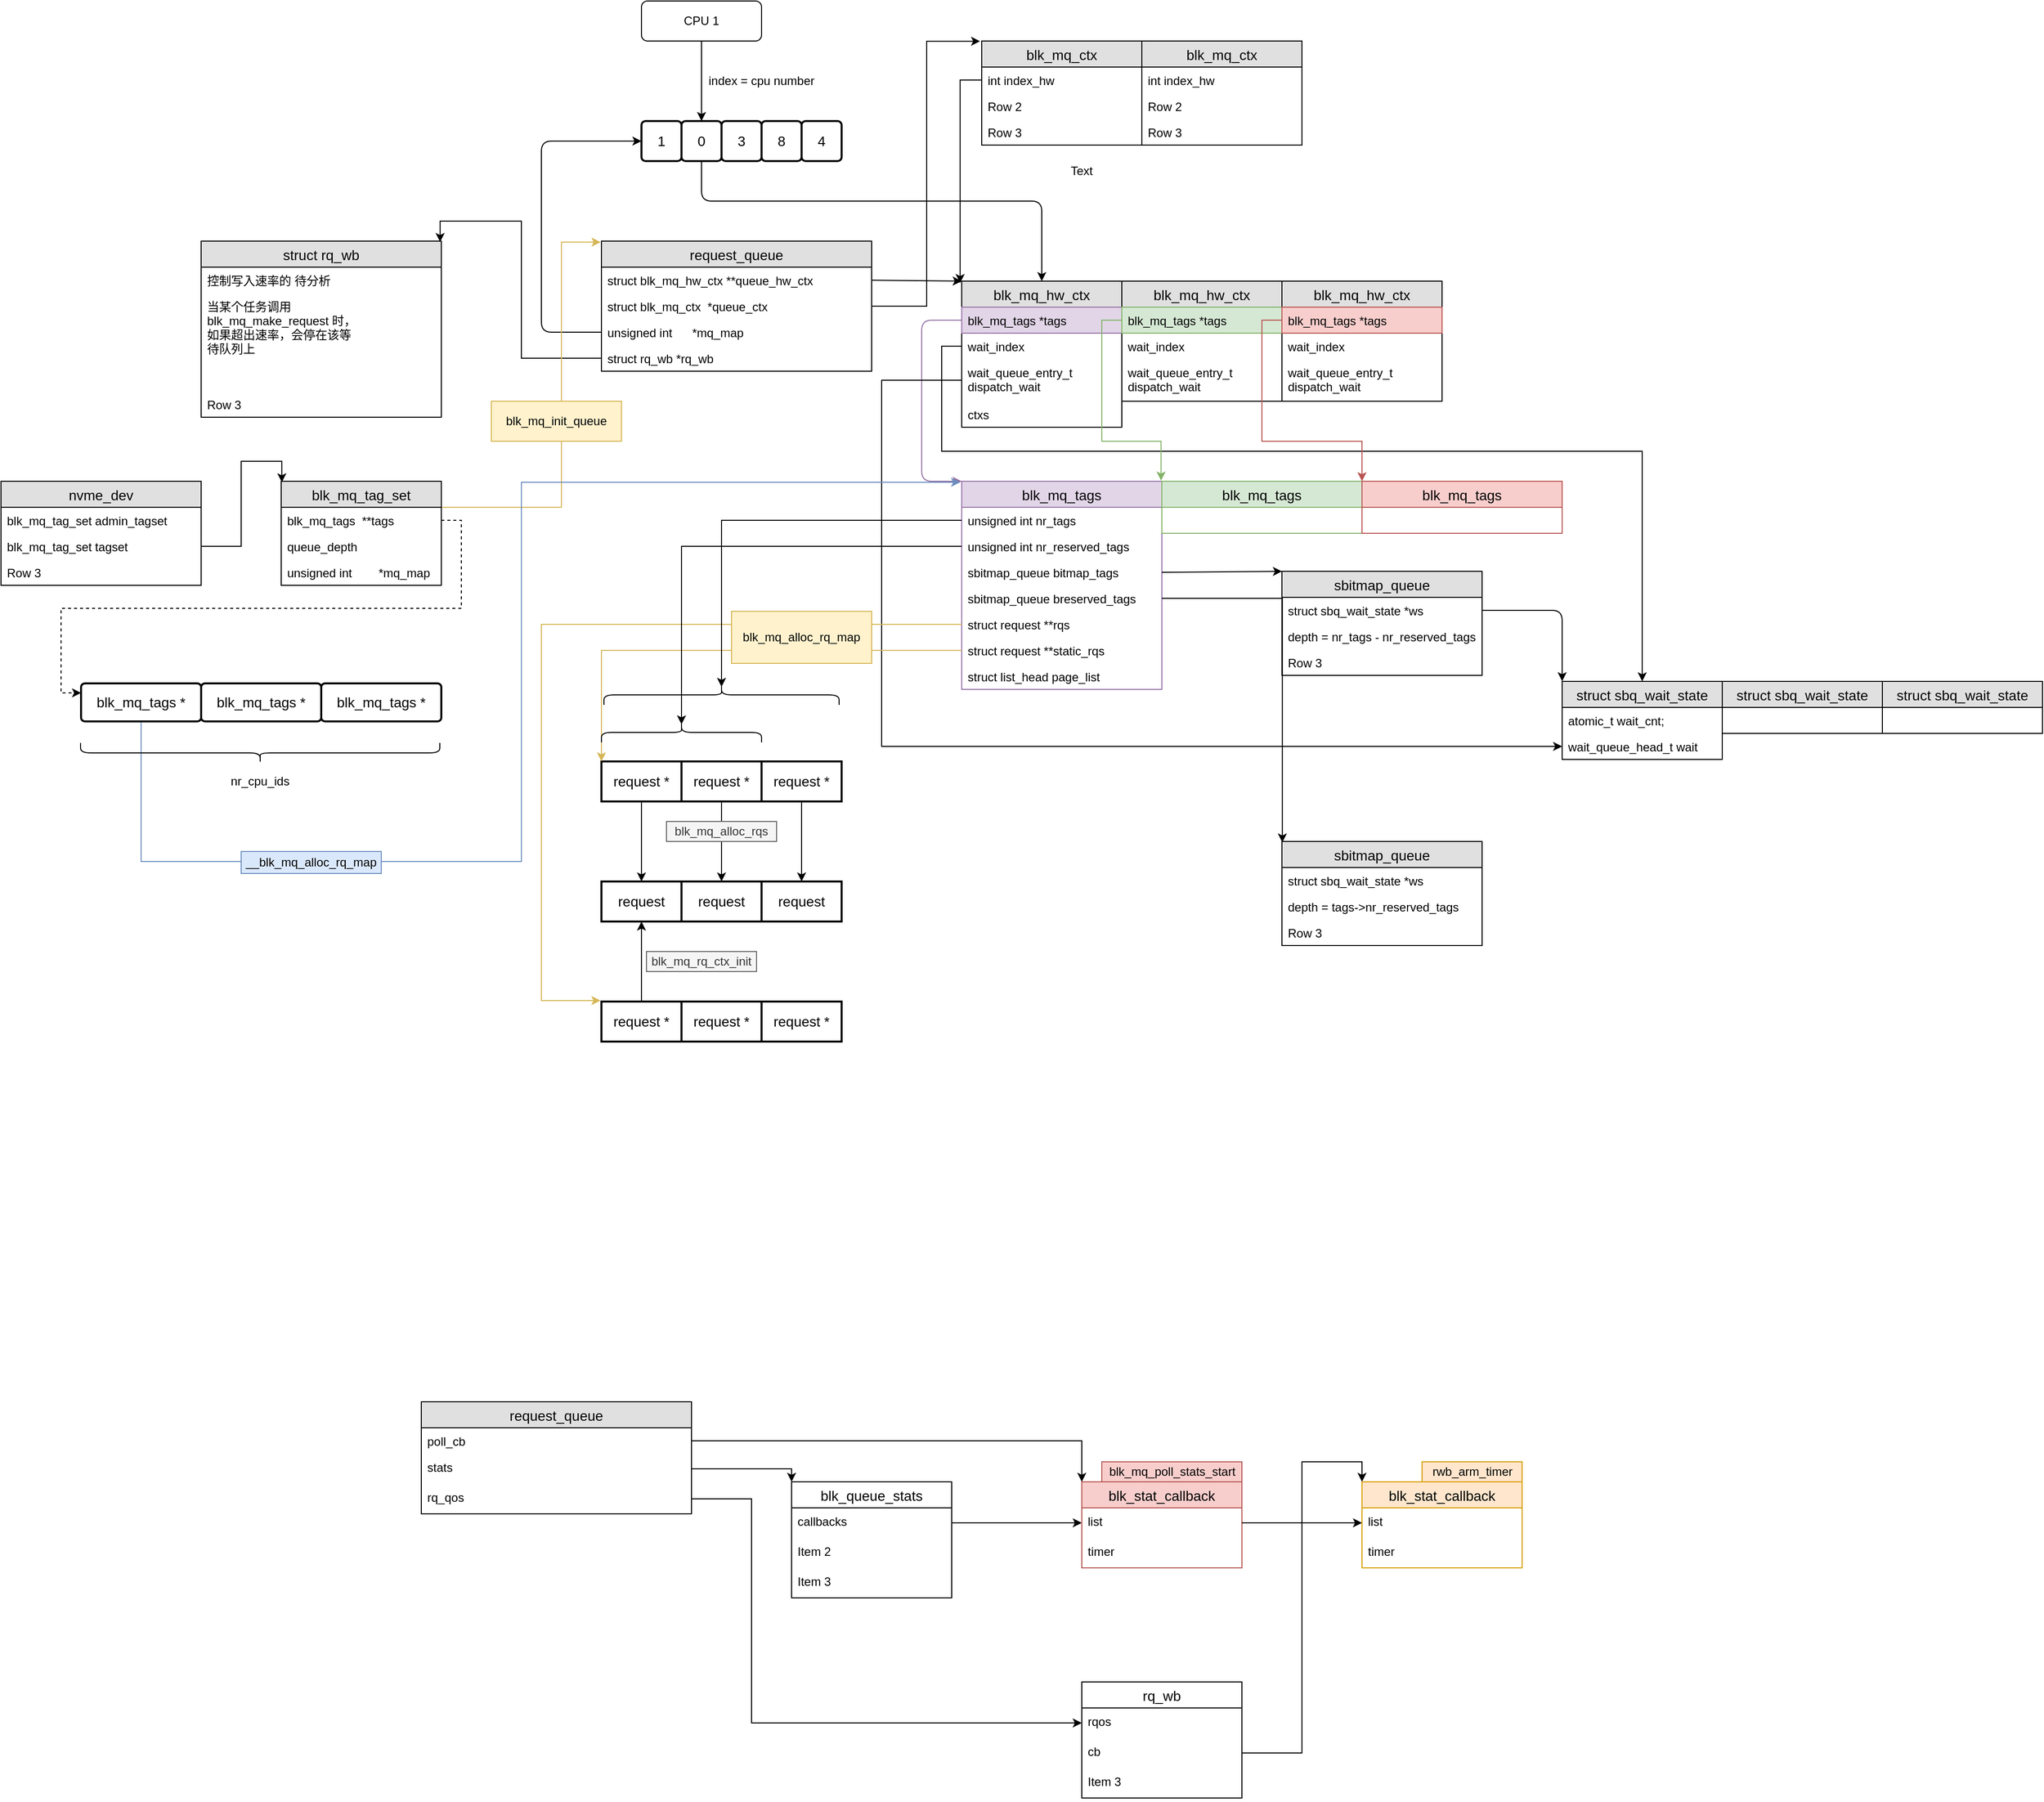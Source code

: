 <mxfile version="13.9.9" type="github" pages="6">
  <diagram id="v7LSc7HtvV3b9eAXGQ2K" name="request_queue">
    <mxGraphModel dx="2889" dy="2283" grid="1" gridSize="10" guides="1" tooltips="1" connect="1" arrows="1" fold="1" page="1" pageScale="1" pageWidth="827" pageHeight="1169" math="0" shadow="0">
      <root>
        <mxCell id="0" />
        <mxCell id="1" parent="0" />
        <mxCell id="Az_uNJrVEbHvqoIwy1SJ-13" value="request_queue" style="swimlane;fontStyle=0;childLayout=stackLayout;horizontal=1;startSize=26;fillColor=#e0e0e0;horizontalStack=0;resizeParent=1;resizeParentMax=0;resizeLast=0;collapsible=1;marginBottom=0;swimlaneFillColor=#ffffff;align=center;fontSize=14;" parent="1" vertex="1">
          <mxGeometry x="80" y="120" width="270" height="130" as="geometry" />
        </mxCell>
        <mxCell id="Az_uNJrVEbHvqoIwy1SJ-14" value="struct blk_mq_hw_ctx **queue_hw_ctx" style="text;strokeColor=none;fillColor=none;spacingLeft=4;spacingRight=4;overflow=hidden;rotatable=0;points=[[0,0.5],[1,0.5]];portConstraint=eastwest;fontSize=12;" parent="Az_uNJrVEbHvqoIwy1SJ-13" vertex="1">
          <mxGeometry y="26" width="270" height="26" as="geometry" />
        </mxCell>
        <mxCell id="Az_uNJrVEbHvqoIwy1SJ-15" value="struct blk_mq_ctx  *queue_ctx" style="text;strokeColor=none;fillColor=none;spacingLeft=4;spacingRight=4;overflow=hidden;rotatable=0;points=[[0,0.5],[1,0.5]];portConstraint=eastwest;fontSize=12;" parent="Az_uNJrVEbHvqoIwy1SJ-13" vertex="1">
          <mxGeometry y="52" width="270" height="26" as="geometry" />
        </mxCell>
        <mxCell id="Az_uNJrVEbHvqoIwy1SJ-16" value="unsigned int      *mq_map" style="text;strokeColor=none;fillColor=none;spacingLeft=4;spacingRight=4;overflow=hidden;rotatable=0;points=[[0,0.5],[1,0.5]];portConstraint=eastwest;fontSize=12;" parent="Az_uNJrVEbHvqoIwy1SJ-13" vertex="1">
          <mxGeometry y="78" width="270" height="26" as="geometry" />
        </mxCell>
        <mxCell id="Az_uNJrVEbHvqoIwy1SJ-123" value="struct rq_wb  *rq_wb" style="text;strokeColor=none;fillColor=none;spacingLeft=4;spacingRight=4;overflow=hidden;rotatable=0;points=[[0,0.5],[1,0.5]];portConstraint=eastwest;fontSize=12;" parent="Az_uNJrVEbHvqoIwy1SJ-13" vertex="1">
          <mxGeometry y="104" width="270" height="26" as="geometry" />
        </mxCell>
        <mxCell id="Az_uNJrVEbHvqoIwy1SJ-18" value="" style="endArrow=classic;html=1;exitX=1;exitY=0.5;exitDx=0;exitDy=0;" parent="1" source="Az_uNJrVEbHvqoIwy1SJ-14" edge="1">
          <mxGeometry width="50" height="50" relative="1" as="geometry">
            <mxPoint x="610" y="210" as="sourcePoint" />
            <mxPoint x="440" y="160" as="targetPoint" />
          </mxGeometry>
        </mxCell>
        <mxCell id="Az_uNJrVEbHvqoIwy1SJ-31" value="blk_mq_hw_ctx" style="swimlane;fontStyle=0;childLayout=stackLayout;horizontal=1;startSize=26;fillColor=#e0e0e0;horizontalStack=0;resizeParent=1;resizeParentMax=0;resizeLast=0;collapsible=1;marginBottom=0;swimlaneFillColor=#ffffff;align=center;fontSize=14;" parent="1" vertex="1">
          <mxGeometry x="440" y="160" width="160" height="146" as="geometry" />
        </mxCell>
        <mxCell id="Az_uNJrVEbHvqoIwy1SJ-32" value="blk_mq_tags *tags" style="text;strokeColor=#9673a6;fillColor=#e1d5e7;spacingLeft=4;spacingRight=4;overflow=hidden;rotatable=0;points=[[0,0.5],[1,0.5]];portConstraint=eastwest;fontSize=12;" parent="Az_uNJrVEbHvqoIwy1SJ-31" vertex="1">
          <mxGeometry y="26" width="160" height="26" as="geometry" />
        </mxCell>
        <mxCell id="Az_uNJrVEbHvqoIwy1SJ-33" value="wait_index" style="text;strokeColor=none;fillColor=none;spacingLeft=4;spacingRight=4;overflow=hidden;rotatable=0;points=[[0,0.5],[1,0.5]];portConstraint=eastwest;fontSize=12;" parent="Az_uNJrVEbHvqoIwy1SJ-31" vertex="1">
          <mxGeometry y="52" width="160" height="26" as="geometry" />
        </mxCell>
        <mxCell id="Az_uNJrVEbHvqoIwy1SJ-34" value="wait_queue_entry_t &#xa;dispatch_wait" style="text;strokeColor=none;fillColor=none;spacingLeft=4;spacingRight=4;overflow=hidden;rotatable=0;points=[[0,0.5],[1,0.5]];portConstraint=eastwest;fontSize=12;" parent="Az_uNJrVEbHvqoIwy1SJ-31" vertex="1">
          <mxGeometry y="78" width="160" height="42" as="geometry" />
        </mxCell>
        <mxCell id="Az_uNJrVEbHvqoIwy1SJ-195" value="ctxs" style="text;strokeColor=none;fillColor=none;spacingLeft=4;spacingRight=4;overflow=hidden;rotatable=0;points=[[0,0.5],[1,0.5]];portConstraint=eastwest;fontSize=12;" parent="Az_uNJrVEbHvqoIwy1SJ-31" vertex="1">
          <mxGeometry y="120" width="160" height="26" as="geometry" />
        </mxCell>
        <mxCell id="Az_uNJrVEbHvqoIwy1SJ-35" value="blk_mq_hw_ctx" style="swimlane;fontStyle=0;childLayout=stackLayout;horizontal=1;startSize=26;fillColor=#e0e0e0;horizontalStack=0;resizeParent=1;resizeParentMax=0;resizeLast=0;collapsible=1;marginBottom=0;swimlaneFillColor=#ffffff;align=center;fontSize=14;" parent="1" vertex="1">
          <mxGeometry x="600" y="160" width="160" height="120" as="geometry" />
        </mxCell>
        <mxCell id="Az_uNJrVEbHvqoIwy1SJ-36" value="blk_mq_tags *tags" style="text;strokeColor=#82b366;fillColor=#d5e8d4;spacingLeft=4;spacingRight=4;overflow=hidden;rotatable=0;points=[[0,0.5],[1,0.5]];portConstraint=eastwest;fontSize=12;" parent="Az_uNJrVEbHvqoIwy1SJ-35" vertex="1">
          <mxGeometry y="26" width="160" height="26" as="geometry" />
        </mxCell>
        <mxCell id="Az_uNJrVEbHvqoIwy1SJ-37" value="wait_index" style="text;strokeColor=none;fillColor=none;spacingLeft=4;spacingRight=4;overflow=hidden;rotatable=0;points=[[0,0.5],[1,0.5]];portConstraint=eastwest;fontSize=12;" parent="Az_uNJrVEbHvqoIwy1SJ-35" vertex="1">
          <mxGeometry y="52" width="160" height="26" as="geometry" />
        </mxCell>
        <mxCell id="Az_uNJrVEbHvqoIwy1SJ-38" value="wait_queue_entry_t &#xa;dispatch_wait" style="text;strokeColor=none;fillColor=none;spacingLeft=4;spacingRight=4;overflow=hidden;rotatable=0;points=[[0,0.5],[1,0.5]];portConstraint=eastwest;fontSize=12;" parent="Az_uNJrVEbHvqoIwy1SJ-35" vertex="1">
          <mxGeometry y="78" width="160" height="42" as="geometry" />
        </mxCell>
        <mxCell id="Az_uNJrVEbHvqoIwy1SJ-39" value="blk_mq_hw_ctx" style="swimlane;fontStyle=0;childLayout=stackLayout;horizontal=1;startSize=26;fillColor=#e0e0e0;horizontalStack=0;resizeParent=1;resizeParentMax=0;resizeLast=0;collapsible=1;marginBottom=0;swimlaneFillColor=#ffffff;align=center;fontSize=14;" parent="1" vertex="1">
          <mxGeometry x="760" y="160" width="160" height="120" as="geometry" />
        </mxCell>
        <mxCell id="Az_uNJrVEbHvqoIwy1SJ-40" value="blk_mq_tags *tags" style="text;strokeColor=#b85450;fillColor=#f8cecc;spacingLeft=4;spacingRight=4;overflow=hidden;rotatable=0;points=[[0,0.5],[1,0.5]];portConstraint=eastwest;fontSize=12;" parent="Az_uNJrVEbHvqoIwy1SJ-39" vertex="1">
          <mxGeometry y="26" width="160" height="26" as="geometry" />
        </mxCell>
        <mxCell id="Az_uNJrVEbHvqoIwy1SJ-41" value="wait_index" style="text;strokeColor=none;fillColor=none;spacingLeft=4;spacingRight=4;overflow=hidden;rotatable=0;points=[[0,0.5],[1,0.5]];portConstraint=eastwest;fontSize=12;" parent="Az_uNJrVEbHvqoIwy1SJ-39" vertex="1">
          <mxGeometry y="52" width="160" height="26" as="geometry" />
        </mxCell>
        <mxCell id="Az_uNJrVEbHvqoIwy1SJ-42" value="wait_queue_entry_t &#xa;dispatch_wait" style="text;strokeColor=none;fillColor=none;spacingLeft=4;spacingRight=4;overflow=hidden;rotatable=0;points=[[0,0.5],[1,0.5]];portConstraint=eastwest;fontSize=12;" parent="Az_uNJrVEbHvqoIwy1SJ-39" vertex="1">
          <mxGeometry y="78" width="160" height="42" as="geometry" />
        </mxCell>
        <mxCell id="Az_uNJrVEbHvqoIwy1SJ-43" value="" style="endArrow=classic;html=1;exitX=0;exitY=0.5;exitDx=0;exitDy=0;fillColor=#e1d5e7;strokeColor=#9673a6;" parent="1" source="Az_uNJrVEbHvqoIwy1SJ-32" edge="1">
          <mxGeometry width="50" height="50" relative="1" as="geometry">
            <mxPoint x="310" y="410" as="sourcePoint" />
            <mxPoint x="440" y="360" as="targetPoint" />
            <Array as="points">
              <mxPoint x="400" y="199" />
              <mxPoint x="400" y="360" />
            </Array>
          </mxGeometry>
        </mxCell>
        <mxCell id="Az_uNJrVEbHvqoIwy1SJ-44" value="blk_mq_tags" style="swimlane;fontStyle=0;childLayout=stackLayout;horizontal=1;startSize=26;fillColor=#e1d5e7;horizontalStack=0;resizeParent=1;resizeParentMax=0;resizeLast=0;collapsible=1;marginBottom=0;swimlaneFillColor=#ffffff;align=center;fontSize=14;strokeColor=#9673a6;" parent="1" vertex="1">
          <mxGeometry x="440" y="360" width="200" height="208" as="geometry" />
        </mxCell>
        <mxCell id="Az_uNJrVEbHvqoIwy1SJ-45" value="unsigned int nr_tags" style="text;strokeColor=none;fillColor=none;spacingLeft=4;spacingRight=4;overflow=hidden;rotatable=0;points=[[0,0.5],[1,0.5]];portConstraint=eastwest;fontSize=12;" parent="Az_uNJrVEbHvqoIwy1SJ-44" vertex="1">
          <mxGeometry y="26" width="200" height="26" as="geometry" />
        </mxCell>
        <mxCell id="Az_uNJrVEbHvqoIwy1SJ-46" value="unsigned int nr_reserved_tags" style="text;strokeColor=none;fillColor=none;spacingLeft=4;spacingRight=4;overflow=hidden;rotatable=0;points=[[0,0.5],[1,0.5]];portConstraint=eastwest;fontSize=12;" parent="Az_uNJrVEbHvqoIwy1SJ-44" vertex="1">
          <mxGeometry y="52" width="200" height="26" as="geometry" />
        </mxCell>
        <mxCell id="Az_uNJrVEbHvqoIwy1SJ-47" value="sbitmap_queue bitmap_tags" style="text;strokeColor=none;fillColor=none;spacingLeft=4;spacingRight=4;overflow=hidden;rotatable=0;points=[[0,0.5],[1,0.5]];portConstraint=eastwest;fontSize=12;" parent="Az_uNJrVEbHvqoIwy1SJ-44" vertex="1">
          <mxGeometry y="78" width="200" height="26" as="geometry" />
        </mxCell>
        <mxCell id="Az_uNJrVEbHvqoIwy1SJ-48" value="sbitmap_queue breserved_tags" style="text;strokeColor=none;fillColor=none;spacingLeft=4;spacingRight=4;overflow=hidden;rotatable=0;points=[[0,0.5],[1,0.5]];portConstraint=eastwest;fontSize=12;" parent="Az_uNJrVEbHvqoIwy1SJ-44" vertex="1">
          <mxGeometry y="104" width="200" height="26" as="geometry" />
        </mxCell>
        <mxCell id="Az_uNJrVEbHvqoIwy1SJ-49" value="struct request **rqs" style="text;strokeColor=none;fillColor=none;spacingLeft=4;spacingRight=4;overflow=hidden;rotatable=0;points=[[0,0.5],[1,0.5]];portConstraint=eastwest;fontSize=12;" parent="Az_uNJrVEbHvqoIwy1SJ-44" vertex="1">
          <mxGeometry y="130" width="200" height="26" as="geometry" />
        </mxCell>
        <mxCell id="Az_uNJrVEbHvqoIwy1SJ-50" value="struct request **static_rqs" style="text;strokeColor=none;fillColor=none;spacingLeft=4;spacingRight=4;overflow=hidden;rotatable=0;points=[[0,0.5],[1,0.5]];portConstraint=eastwest;fontSize=12;" parent="Az_uNJrVEbHvqoIwy1SJ-44" vertex="1">
          <mxGeometry y="156" width="200" height="26" as="geometry" />
        </mxCell>
        <mxCell id="Az_uNJrVEbHvqoIwy1SJ-51" value="struct list_head page_list" style="text;strokeColor=none;fillColor=none;spacingLeft=4;spacingRight=4;overflow=hidden;rotatable=0;points=[[0,0.5],[1,0.5]];portConstraint=eastwest;fontSize=12;" parent="Az_uNJrVEbHvqoIwy1SJ-44" vertex="1">
          <mxGeometry y="182" width="200" height="26" as="geometry" />
        </mxCell>
        <mxCell id="Az_uNJrVEbHvqoIwy1SJ-52" value="1" style="strokeWidth=2;rounded=1;arcSize=10;whiteSpace=wrap;html=1;align=center;fontSize=14;" parent="1" vertex="1">
          <mxGeometry x="120" width="40" height="40" as="geometry" />
        </mxCell>
        <mxCell id="Az_uNJrVEbHvqoIwy1SJ-53" value="0" style="strokeWidth=2;rounded=1;arcSize=10;whiteSpace=wrap;html=1;align=center;fontSize=14;" parent="1" vertex="1">
          <mxGeometry x="160" width="40" height="40" as="geometry" />
        </mxCell>
        <mxCell id="Az_uNJrVEbHvqoIwy1SJ-54" value="3" style="strokeWidth=2;rounded=1;arcSize=10;whiteSpace=wrap;html=1;align=center;fontSize=14;" parent="1" vertex="1">
          <mxGeometry x="200" width="40" height="40" as="geometry" />
        </mxCell>
        <mxCell id="Az_uNJrVEbHvqoIwy1SJ-55" value="8" style="strokeWidth=2;rounded=1;arcSize=10;whiteSpace=wrap;html=1;align=center;fontSize=14;" parent="1" vertex="1">
          <mxGeometry x="240" width="40" height="40" as="geometry" />
        </mxCell>
        <mxCell id="Az_uNJrVEbHvqoIwy1SJ-59" value="4" style="strokeWidth=2;rounded=1;arcSize=10;whiteSpace=wrap;html=1;align=center;fontSize=14;" parent="1" vertex="1">
          <mxGeometry x="280" width="40" height="40" as="geometry" />
        </mxCell>
        <mxCell id="Az_uNJrVEbHvqoIwy1SJ-60" value="" style="endArrow=classic;html=1;entryX=0;entryY=0.5;entryDx=0;entryDy=0;exitX=0;exitY=0.5;exitDx=0;exitDy=0;" parent="1" source="Az_uNJrVEbHvqoIwy1SJ-16" target="Az_uNJrVEbHvqoIwy1SJ-52" edge="1">
          <mxGeometry width="50" height="50" relative="1" as="geometry">
            <mxPoint x="30" y="50" as="sourcePoint" />
            <mxPoint x="80" as="targetPoint" />
            <Array as="points">
              <mxPoint x="20" y="211" />
              <mxPoint x="20" y="20" />
            </Array>
          </mxGeometry>
        </mxCell>
        <mxCell id="Az_uNJrVEbHvqoIwy1SJ-61" value="index = cpu number" style="text;html=1;strokeColor=none;fillColor=none;align=center;verticalAlign=middle;whiteSpace=wrap;rounded=0;" parent="1" vertex="1">
          <mxGeometry x="180" y="-50" width="120" height="20" as="geometry" />
        </mxCell>
        <mxCell id="Az_uNJrVEbHvqoIwy1SJ-62" value="CPU 1" style="rounded=1;whiteSpace=wrap;html=1;" parent="1" vertex="1">
          <mxGeometry x="120" y="-120" width="120" height="40" as="geometry" />
        </mxCell>
        <mxCell id="Az_uNJrVEbHvqoIwy1SJ-63" value="" style="endArrow=classic;html=1;exitX=0.5;exitY=1;exitDx=0;exitDy=0;entryX=0.5;entryY=0;entryDx=0;entryDy=0;" parent="1" source="Az_uNJrVEbHvqoIwy1SJ-62" target="Az_uNJrVEbHvqoIwy1SJ-53" edge="1">
          <mxGeometry width="50" height="50" relative="1" as="geometry">
            <mxPoint x="310" y="-60" as="sourcePoint" />
            <mxPoint x="360" y="-110" as="targetPoint" />
          </mxGeometry>
        </mxCell>
        <mxCell id="Az_uNJrVEbHvqoIwy1SJ-64" value="" style="endArrow=classic;html=1;exitX=0.5;exitY=1;exitDx=0;exitDy=0;entryX=0.5;entryY=0;entryDx=0;entryDy=0;" parent="1" source="Az_uNJrVEbHvqoIwy1SJ-53" target="Az_uNJrVEbHvqoIwy1SJ-31" edge="1">
          <mxGeometry width="50" height="50" relative="1" as="geometry">
            <mxPoint x="280" y="90" as="sourcePoint" />
            <mxPoint x="520" y="80" as="targetPoint" />
            <Array as="points">
              <mxPoint x="180" y="80" />
              <mxPoint x="520" y="80" />
            </Array>
          </mxGeometry>
        </mxCell>
        <mxCell id="Az_uNJrVEbHvqoIwy1SJ-66" value="sbitmap_queue" style="swimlane;fontStyle=0;childLayout=stackLayout;horizontal=1;startSize=26;fillColor=#e0e0e0;horizontalStack=0;resizeParent=1;resizeParentMax=0;resizeLast=0;collapsible=1;marginBottom=0;swimlaneFillColor=#ffffff;align=center;fontSize=14;" parent="1" vertex="1">
          <mxGeometry x="760" y="450" width="200" height="104" as="geometry" />
        </mxCell>
        <mxCell id="Az_uNJrVEbHvqoIwy1SJ-67" value="struct sbq_wait_state *ws" style="text;strokeColor=none;fillColor=none;spacingLeft=4;spacingRight=4;overflow=hidden;rotatable=0;points=[[0,0.5],[1,0.5]];portConstraint=eastwest;fontSize=12;" parent="Az_uNJrVEbHvqoIwy1SJ-66" vertex="1">
          <mxGeometry y="26" width="200" height="26" as="geometry" />
        </mxCell>
        <mxCell id="Az_uNJrVEbHvqoIwy1SJ-68" value="depth = nr_tags - nr_reserved_tags" style="text;strokeColor=none;fillColor=none;spacingLeft=4;spacingRight=4;overflow=hidden;rotatable=0;points=[[0,0.5],[1,0.5]];portConstraint=eastwest;fontSize=12;" parent="Az_uNJrVEbHvqoIwy1SJ-66" vertex="1">
          <mxGeometry y="52" width="200" height="26" as="geometry" />
        </mxCell>
        <mxCell id="Az_uNJrVEbHvqoIwy1SJ-69" value="Row 3" style="text;strokeColor=none;fillColor=none;spacingLeft=4;spacingRight=4;overflow=hidden;rotatable=0;points=[[0,0.5],[1,0.5]];portConstraint=eastwest;fontSize=12;" parent="Az_uNJrVEbHvqoIwy1SJ-66" vertex="1">
          <mxGeometry y="78" width="200" height="26" as="geometry" />
        </mxCell>
        <mxCell id="Az_uNJrVEbHvqoIwy1SJ-70" value="" style="endArrow=classic;html=1;entryX=0;entryY=0;entryDx=0;entryDy=0;entryPerimeter=0;exitX=1;exitY=0.5;exitDx=0;exitDy=0;" parent="1" source="Az_uNJrVEbHvqoIwy1SJ-47" target="Az_uNJrVEbHvqoIwy1SJ-66" edge="1">
          <mxGeometry width="50" height="50" relative="1" as="geometry">
            <mxPoint x="700" y="460" as="sourcePoint" />
            <mxPoint x="750" y="410" as="targetPoint" />
          </mxGeometry>
        </mxCell>
        <mxCell id="Az_uNJrVEbHvqoIwy1SJ-71" value="struct sbq_wait_state" style="swimlane;fontStyle=0;childLayout=stackLayout;horizontal=1;startSize=26;fillColor=#e0e0e0;horizontalStack=0;resizeParent=1;resizeParentMax=0;resizeLast=0;collapsible=1;marginBottom=0;swimlaneFillColor=#ffffff;align=center;fontSize=14;" parent="1" vertex="1">
          <mxGeometry x="1040" y="560" width="160" height="78" as="geometry" />
        </mxCell>
        <mxCell id="Az_uNJrVEbHvqoIwy1SJ-72" value="atomic_t wait_cnt;" style="text;strokeColor=none;fillColor=none;spacingLeft=4;spacingRight=4;overflow=hidden;rotatable=0;points=[[0,0.5],[1,0.5]];portConstraint=eastwest;fontSize=12;" parent="Az_uNJrVEbHvqoIwy1SJ-71" vertex="1">
          <mxGeometry y="26" width="160" height="26" as="geometry" />
        </mxCell>
        <mxCell id="Az_uNJrVEbHvqoIwy1SJ-73" value="wait_queue_head_t wait" style="text;strokeColor=none;fillColor=none;spacingLeft=4;spacingRight=4;overflow=hidden;rotatable=0;points=[[0,0.5],[1,0.5]];portConstraint=eastwest;fontSize=12;" parent="Az_uNJrVEbHvqoIwy1SJ-71" vertex="1">
          <mxGeometry y="52" width="160" height="26" as="geometry" />
        </mxCell>
        <mxCell id="Az_uNJrVEbHvqoIwy1SJ-83" value="" style="endArrow=classic;html=1;exitX=1;exitY=0.5;exitDx=0;exitDy=0;entryX=0;entryY=-0.002;entryDx=0;entryDy=0;entryPerimeter=0;" parent="1" source="Az_uNJrVEbHvqoIwy1SJ-67" target="Az_uNJrVEbHvqoIwy1SJ-71" edge="1">
          <mxGeometry width="50" height="50" relative="1" as="geometry">
            <mxPoint x="1060" y="500" as="sourcePoint" />
            <mxPoint x="1110" y="450" as="targetPoint" />
            <Array as="points">
              <mxPoint x="1040" y="489" />
            </Array>
          </mxGeometry>
        </mxCell>
        <mxCell id="Az_uNJrVEbHvqoIwy1SJ-84" value="struct sbq_wait_state" style="swimlane;fontStyle=0;childLayout=stackLayout;horizontal=1;startSize=26;fillColor=#e0e0e0;horizontalStack=0;resizeParent=1;resizeParentMax=0;resizeLast=0;collapsible=1;marginBottom=0;swimlaneFillColor=#ffffff;align=center;fontSize=14;" parent="1" vertex="1">
          <mxGeometry x="1200" y="560" width="160" height="52" as="geometry" />
        </mxCell>
        <mxCell id="Az_uNJrVEbHvqoIwy1SJ-87" value="struct sbq_wait_state" style="swimlane;fontStyle=0;childLayout=stackLayout;horizontal=1;startSize=26;fillColor=#e0e0e0;horizontalStack=0;resizeParent=1;resizeParentMax=0;resizeLast=0;collapsible=1;marginBottom=0;swimlaneFillColor=#ffffff;align=center;fontSize=14;" parent="1" vertex="1">
          <mxGeometry x="1360" y="560" width="160" height="52" as="geometry" />
        </mxCell>
        <mxCell id="Az_uNJrVEbHvqoIwy1SJ-90" style="edgeStyle=orthogonalEdgeStyle;rounded=0;orthogonalLoop=1;jettySize=auto;html=1;exitX=0;exitY=0.5;exitDx=0;exitDy=0;entryX=0.5;entryY=0;entryDx=0;entryDy=0;" parent="1" source="Az_uNJrVEbHvqoIwy1SJ-33" target="Az_uNJrVEbHvqoIwy1SJ-71" edge="1">
          <mxGeometry relative="1" as="geometry">
            <Array as="points">
              <mxPoint x="420" y="225" />
              <mxPoint x="420" y="330" />
              <mxPoint x="1120" y="330" />
            </Array>
          </mxGeometry>
        </mxCell>
        <mxCell id="Az_uNJrVEbHvqoIwy1SJ-91" style="edgeStyle=orthogonalEdgeStyle;rounded=0;orthogonalLoop=1;jettySize=auto;html=1;exitX=0;exitY=0.5;exitDx=0;exitDy=0;entryX=0;entryY=0.5;entryDx=0;entryDy=0;" parent="1" source="Az_uNJrVEbHvqoIwy1SJ-34" target="Az_uNJrVEbHvqoIwy1SJ-73" edge="1">
          <mxGeometry relative="1" as="geometry">
            <Array as="points">
              <mxPoint x="360" y="259" />
              <mxPoint x="360" y="625" />
            </Array>
          </mxGeometry>
        </mxCell>
        <mxCell id="Az_uNJrVEbHvqoIwy1SJ-109" style="edgeStyle=orthogonalEdgeStyle;rounded=0;orthogonalLoop=1;jettySize=auto;html=1;exitX=0.5;exitY=0;exitDx=0;exitDy=0;entryX=0.5;entryY=1;entryDx=0;entryDy=0;" parent="1" source="Az_uNJrVEbHvqoIwy1SJ-92" target="Az_uNJrVEbHvqoIwy1SJ-101" edge="1">
          <mxGeometry relative="1" as="geometry" />
        </mxCell>
        <mxCell id="Az_uNJrVEbHvqoIwy1SJ-92" value="request *" style="strokeWidth=2;whiteSpace=wrap;html=1;align=center;fontSize=14;" parent="1" vertex="1">
          <mxGeometry x="80" y="880" width="80" height="40" as="geometry" />
        </mxCell>
        <mxCell id="Az_uNJrVEbHvqoIwy1SJ-93" value="request *" style="strokeWidth=2;whiteSpace=wrap;html=1;align=center;fontSize=14;" parent="1" vertex="1">
          <mxGeometry x="160" y="880" width="80" height="40" as="geometry" />
        </mxCell>
        <mxCell id="Az_uNJrVEbHvqoIwy1SJ-94" value="request *" style="strokeWidth=2;whiteSpace=wrap;html=1;align=center;fontSize=14;" parent="1" vertex="1">
          <mxGeometry x="240" y="880" width="80" height="40" as="geometry" />
        </mxCell>
        <mxCell id="Az_uNJrVEbHvqoIwy1SJ-95" style="edgeStyle=orthogonalEdgeStyle;rounded=0;orthogonalLoop=1;jettySize=auto;html=1;exitX=0;exitY=0.5;exitDx=0;exitDy=0;entryX=-0.012;entryY=-0.025;entryDx=0;entryDy=0;entryPerimeter=0;fillColor=#fff2cc;strokeColor=#d6b656;" parent="1" source="Az_uNJrVEbHvqoIwy1SJ-49" target="Az_uNJrVEbHvqoIwy1SJ-92" edge="1">
          <mxGeometry relative="1" as="geometry">
            <Array as="points">
              <mxPoint x="20" y="503" />
              <mxPoint x="20" y="879" />
            </Array>
          </mxGeometry>
        </mxCell>
        <mxCell id="Az_uNJrVEbHvqoIwy1SJ-104" style="edgeStyle=orthogonalEdgeStyle;rounded=0;orthogonalLoop=1;jettySize=auto;html=1;exitX=0.5;exitY=1;exitDx=0;exitDy=0;entryX=0.5;entryY=0;entryDx=0;entryDy=0;" parent="1" source="Az_uNJrVEbHvqoIwy1SJ-96" target="Az_uNJrVEbHvqoIwy1SJ-101" edge="1">
          <mxGeometry relative="1" as="geometry" />
        </mxCell>
        <mxCell id="Az_uNJrVEbHvqoIwy1SJ-96" value="request *" style="strokeWidth=2;whiteSpace=wrap;html=1;align=center;fontSize=14;" parent="1" vertex="1">
          <mxGeometry x="80" y="640" width="80" height="40" as="geometry" />
        </mxCell>
        <mxCell id="Az_uNJrVEbHvqoIwy1SJ-105" style="edgeStyle=orthogonalEdgeStyle;rounded=0;orthogonalLoop=1;jettySize=auto;html=1;exitX=0.5;exitY=1;exitDx=0;exitDy=0;entryX=0.5;entryY=0;entryDx=0;entryDy=0;" parent="1" source="Az_uNJrVEbHvqoIwy1SJ-97" target="Az_uNJrVEbHvqoIwy1SJ-102" edge="1">
          <mxGeometry relative="1" as="geometry" />
        </mxCell>
        <mxCell id="Az_uNJrVEbHvqoIwy1SJ-97" value="request *" style="strokeWidth=2;whiteSpace=wrap;html=1;align=center;fontSize=14;" parent="1" vertex="1">
          <mxGeometry x="160" y="640" width="80" height="40" as="geometry" />
        </mxCell>
        <mxCell id="Az_uNJrVEbHvqoIwy1SJ-106" style="edgeStyle=orthogonalEdgeStyle;rounded=0;orthogonalLoop=1;jettySize=auto;html=1;exitX=0.5;exitY=1;exitDx=0;exitDy=0;entryX=0.5;entryY=0;entryDx=0;entryDy=0;" parent="1" source="Az_uNJrVEbHvqoIwy1SJ-98" target="Az_uNJrVEbHvqoIwy1SJ-103" edge="1">
          <mxGeometry relative="1" as="geometry" />
        </mxCell>
        <mxCell id="Az_uNJrVEbHvqoIwy1SJ-98" value="request *" style="strokeWidth=2;whiteSpace=wrap;html=1;align=center;fontSize=14;" parent="1" vertex="1">
          <mxGeometry x="240" y="640" width="80" height="40" as="geometry" />
        </mxCell>
        <mxCell id="Az_uNJrVEbHvqoIwy1SJ-99" style="edgeStyle=orthogonalEdgeStyle;rounded=0;orthogonalLoop=1;jettySize=auto;html=1;exitX=0;exitY=0.5;exitDx=0;exitDy=0;entryX=0;entryY=0;entryDx=0;entryDy=0;entryPerimeter=0;fillColor=#fff2cc;strokeColor=#d6b656;" parent="1" source="Az_uNJrVEbHvqoIwy1SJ-50" target="Az_uNJrVEbHvqoIwy1SJ-96" edge="1">
          <mxGeometry relative="1" as="geometry">
            <Array as="points">
              <mxPoint x="80" y="529" />
            </Array>
          </mxGeometry>
        </mxCell>
        <mxCell id="Az_uNJrVEbHvqoIwy1SJ-101" value="request" style="strokeWidth=2;whiteSpace=wrap;html=1;align=center;fontSize=14;" parent="1" vertex="1">
          <mxGeometry x="80" y="760" width="80" height="40" as="geometry" />
        </mxCell>
        <mxCell id="Az_uNJrVEbHvqoIwy1SJ-102" value="request" style="strokeWidth=2;whiteSpace=wrap;html=1;align=center;fontSize=14;" parent="1" vertex="1">
          <mxGeometry x="160" y="760" width="80" height="40" as="geometry" />
        </mxCell>
        <mxCell id="Az_uNJrVEbHvqoIwy1SJ-103" value="request" style="strokeWidth=2;whiteSpace=wrap;html=1;align=center;fontSize=14;" parent="1" vertex="1">
          <mxGeometry x="240" y="760" width="80" height="40" as="geometry" />
        </mxCell>
        <mxCell id="Az_uNJrVEbHvqoIwy1SJ-108" value="blk_mq_alloc_rqs" style="text;html=1;strokeColor=#666666;fillColor=#f5f5f5;align=center;verticalAlign=middle;whiteSpace=wrap;rounded=0;fontColor=#333333;" parent="1" vertex="1">
          <mxGeometry x="145" y="700" width="110" height="20" as="geometry" />
        </mxCell>
        <mxCell id="Az_uNJrVEbHvqoIwy1SJ-110" value="blk_mq_rq_ctx_init" style="text;html=1;strokeColor=#666666;fillColor=#f5f5f5;align=center;verticalAlign=middle;whiteSpace=wrap;rounded=0;fontColor=#333333;" parent="1" vertex="1">
          <mxGeometry x="125" y="830" width="110" height="20" as="geometry" />
        </mxCell>
        <mxCell id="Az_uNJrVEbHvqoIwy1SJ-112" value="blk_mq_alloc_rq_map" style="text;html=1;strokeColor=#d6b656;fillColor=#fff2cc;align=center;verticalAlign=middle;whiteSpace=wrap;rounded=0;" parent="1" vertex="1">
          <mxGeometry x="210" y="490" width="140" height="52" as="geometry" />
        </mxCell>
        <mxCell id="Az_uNJrVEbHvqoIwy1SJ-113" value="sbitmap_queue" style="swimlane;fontStyle=0;childLayout=stackLayout;horizontal=1;startSize=26;fillColor=#e0e0e0;horizontalStack=0;resizeParent=1;resizeParentMax=0;resizeLast=0;collapsible=1;marginBottom=0;swimlaneFillColor=#ffffff;align=center;fontSize=14;" parent="1" vertex="1">
          <mxGeometry x="760" y="720" width="200" height="104" as="geometry" />
        </mxCell>
        <mxCell id="Az_uNJrVEbHvqoIwy1SJ-114" value="struct sbq_wait_state *ws" style="text;strokeColor=none;fillColor=none;spacingLeft=4;spacingRight=4;overflow=hidden;rotatable=0;points=[[0,0.5],[1,0.5]];portConstraint=eastwest;fontSize=12;" parent="Az_uNJrVEbHvqoIwy1SJ-113" vertex="1">
          <mxGeometry y="26" width="200" height="26" as="geometry" />
        </mxCell>
        <mxCell id="Az_uNJrVEbHvqoIwy1SJ-115" value="depth = tags-&gt;nr_reserved_tags" style="text;strokeColor=none;fillColor=none;spacingLeft=4;spacingRight=4;overflow=hidden;rotatable=0;points=[[0,0.5],[1,0.5]];portConstraint=eastwest;fontSize=12;" parent="Az_uNJrVEbHvqoIwy1SJ-113" vertex="1">
          <mxGeometry y="52" width="200" height="26" as="geometry" />
        </mxCell>
        <mxCell id="Az_uNJrVEbHvqoIwy1SJ-116" value="Row 3" style="text;strokeColor=none;fillColor=none;spacingLeft=4;spacingRight=4;overflow=hidden;rotatable=0;points=[[0,0.5],[1,0.5]];portConstraint=eastwest;fontSize=12;" parent="Az_uNJrVEbHvqoIwy1SJ-113" vertex="1">
          <mxGeometry y="78" width="200" height="26" as="geometry" />
        </mxCell>
        <mxCell id="Az_uNJrVEbHvqoIwy1SJ-117" style="edgeStyle=orthogonalEdgeStyle;rounded=0;orthogonalLoop=1;jettySize=auto;html=1;exitX=1;exitY=0.5;exitDx=0;exitDy=0;entryX=0.002;entryY=0.01;entryDx=0;entryDy=0;entryPerimeter=0;" parent="1" source="Az_uNJrVEbHvqoIwy1SJ-48" target="Az_uNJrVEbHvqoIwy1SJ-113" edge="1">
          <mxGeometry relative="1" as="geometry" />
        </mxCell>
        <mxCell id="Az_uNJrVEbHvqoIwy1SJ-118" value="" style="shape=curlyBracket;whiteSpace=wrap;html=1;rounded=1;rotation=90;" parent="1" vertex="1">
          <mxGeometry x="150" y="531" width="20" height="160" as="geometry" />
        </mxCell>
        <mxCell id="Az_uNJrVEbHvqoIwy1SJ-119" style="edgeStyle=orthogonalEdgeStyle;rounded=0;orthogonalLoop=1;jettySize=auto;html=1;exitX=0;exitY=0.5;exitDx=0;exitDy=0;entryX=0.1;entryY=0.5;entryDx=0;entryDy=0;entryPerimeter=0;" parent="1" source="Az_uNJrVEbHvqoIwy1SJ-46" target="Az_uNJrVEbHvqoIwy1SJ-118" edge="1">
          <mxGeometry relative="1" as="geometry" />
        </mxCell>
        <mxCell id="Az_uNJrVEbHvqoIwy1SJ-120" value="" style="shape=curlyBracket;whiteSpace=wrap;html=1;rounded=1;rotation=90;" parent="1" vertex="1">
          <mxGeometry x="190" y="456" width="20" height="235" as="geometry" />
        </mxCell>
        <mxCell id="Az_uNJrVEbHvqoIwy1SJ-121" style="edgeStyle=orthogonalEdgeStyle;rounded=0;orthogonalLoop=1;jettySize=auto;html=1;exitX=0;exitY=0.5;exitDx=0;exitDy=0;entryX=0.1;entryY=0.5;entryDx=0;entryDy=0;entryPerimeter=0;" parent="1" source="Az_uNJrVEbHvqoIwy1SJ-45" target="Az_uNJrVEbHvqoIwy1SJ-120" edge="1">
          <mxGeometry relative="1" as="geometry" />
        </mxCell>
        <mxCell id="Az_uNJrVEbHvqoIwy1SJ-126" value="struct rq_wb" style="swimlane;fontStyle=0;childLayout=stackLayout;horizontal=1;startSize=26;fillColor=#e0e0e0;horizontalStack=0;resizeParent=1;resizeParentMax=0;resizeLast=0;collapsible=1;marginBottom=0;swimlaneFillColor=#ffffff;align=center;fontSize=14;" parent="1" vertex="1">
          <mxGeometry x="-320" y="120" width="240" height="176" as="geometry" />
        </mxCell>
        <mxCell id="Az_uNJrVEbHvqoIwy1SJ-127" value="控制写入速率的 待分析" style="text;strokeColor=none;fillColor=none;spacingLeft=4;spacingRight=4;overflow=hidden;rotatable=0;points=[[0,0.5],[1,0.5]];portConstraint=eastwest;fontSize=12;" parent="Az_uNJrVEbHvqoIwy1SJ-126" vertex="1">
          <mxGeometry y="26" width="240" height="26" as="geometry" />
        </mxCell>
        <mxCell id="Az_uNJrVEbHvqoIwy1SJ-128" value="当某个任务调用 &#xa;blk_mq_make_request 时，&#xa;如果超出速率，会停在该等&#xa;待队列上" style="text;strokeColor=none;fillColor=none;spacingLeft=4;spacingRight=4;overflow=hidden;rotatable=0;points=[[0,0.5],[1,0.5]];portConstraint=eastwest;fontSize=12;" parent="Az_uNJrVEbHvqoIwy1SJ-126" vertex="1">
          <mxGeometry y="52" width="240" height="98" as="geometry" />
        </mxCell>
        <mxCell id="Az_uNJrVEbHvqoIwy1SJ-129" value="Row 3" style="text;strokeColor=none;fillColor=none;spacingLeft=4;spacingRight=4;overflow=hidden;rotatable=0;points=[[0,0.5],[1,0.5]];portConstraint=eastwest;fontSize=12;" parent="Az_uNJrVEbHvqoIwy1SJ-126" vertex="1">
          <mxGeometry y="150" width="240" height="26" as="geometry" />
        </mxCell>
        <mxCell id="Az_uNJrVEbHvqoIwy1SJ-131" style="edgeStyle=orthogonalEdgeStyle;rounded=0;orthogonalLoop=1;jettySize=auto;html=1;exitX=0;exitY=0.5;exitDx=0;exitDy=0;entryX=0.995;entryY=0.005;entryDx=0;entryDy=0;entryPerimeter=0;" parent="1" source="Az_uNJrVEbHvqoIwy1SJ-123" target="Az_uNJrVEbHvqoIwy1SJ-126" edge="1">
          <mxGeometry relative="1" as="geometry">
            <mxPoint x="-60" y="237" as="targetPoint" />
          </mxGeometry>
        </mxCell>
        <mxCell id="Az_uNJrVEbHvqoIwy1SJ-136" value="nvme_dev" style="swimlane;fontStyle=0;childLayout=stackLayout;horizontal=1;startSize=26;fillColor=#e0e0e0;horizontalStack=0;resizeParent=1;resizeParentMax=0;resizeLast=0;collapsible=1;marginBottom=0;swimlaneFillColor=#ffffff;align=center;fontSize=14;" parent="1" vertex="1">
          <mxGeometry x="-520" y="360" width="200" height="104" as="geometry" />
        </mxCell>
        <mxCell id="Az_uNJrVEbHvqoIwy1SJ-137" value="blk_mq_tag_set admin_tagset" style="text;strokeColor=none;fillColor=none;spacingLeft=4;spacingRight=4;overflow=hidden;rotatable=0;points=[[0,0.5],[1,0.5]];portConstraint=eastwest;fontSize=12;" parent="Az_uNJrVEbHvqoIwy1SJ-136" vertex="1">
          <mxGeometry y="26" width="200" height="26" as="geometry" />
        </mxCell>
        <mxCell id="Az_uNJrVEbHvqoIwy1SJ-138" value="blk_mq_tag_set tagset" style="text;strokeColor=none;fillColor=none;spacingLeft=4;spacingRight=4;overflow=hidden;rotatable=0;points=[[0,0.5],[1,0.5]];portConstraint=eastwest;fontSize=12;" parent="Az_uNJrVEbHvqoIwy1SJ-136" vertex="1">
          <mxGeometry y="52" width="200" height="26" as="geometry" />
        </mxCell>
        <mxCell id="Az_uNJrVEbHvqoIwy1SJ-139" value="Row 3" style="text;strokeColor=none;fillColor=none;spacingLeft=4;spacingRight=4;overflow=hidden;rotatable=0;points=[[0,0.5],[1,0.5]];portConstraint=eastwest;fontSize=12;" parent="Az_uNJrVEbHvqoIwy1SJ-136" vertex="1">
          <mxGeometry y="78" width="200" height="26" as="geometry" />
        </mxCell>
        <mxCell id="Az_uNJrVEbHvqoIwy1SJ-153" style="edgeStyle=orthogonalEdgeStyle;rounded=0;orthogonalLoop=1;jettySize=auto;html=1;exitX=1;exitY=0.25;exitDx=0;exitDy=0;entryX=-0.003;entryY=0.008;entryDx=0;entryDy=0;entryPerimeter=0;fillColor=#fff2cc;strokeColor=#d6b656;" parent="1" source="Az_uNJrVEbHvqoIwy1SJ-141" target="Az_uNJrVEbHvqoIwy1SJ-13" edge="1">
          <mxGeometry relative="1" as="geometry">
            <Array as="points">
              <mxPoint x="40" y="386" />
              <mxPoint x="40" y="121" />
            </Array>
          </mxGeometry>
        </mxCell>
        <mxCell id="Az_uNJrVEbHvqoIwy1SJ-141" value="blk_mq_tag_set" style="swimlane;fontStyle=0;childLayout=stackLayout;horizontal=1;startSize=26;fillColor=#e0e0e0;horizontalStack=0;resizeParent=1;resizeParentMax=0;resizeLast=0;collapsible=1;marginBottom=0;swimlaneFillColor=#ffffff;align=center;fontSize=14;" parent="1" vertex="1">
          <mxGeometry x="-240" y="360" width="160" height="104" as="geometry" />
        </mxCell>
        <mxCell id="Az_uNJrVEbHvqoIwy1SJ-142" value="blk_mq_tags  **tags" style="text;strokeColor=none;fillColor=none;spacingLeft=4;spacingRight=4;overflow=hidden;rotatable=0;points=[[0,0.5],[1,0.5]];portConstraint=eastwest;fontSize=12;" parent="Az_uNJrVEbHvqoIwy1SJ-141" vertex="1">
          <mxGeometry y="26" width="160" height="26" as="geometry" />
        </mxCell>
        <mxCell id="Az_uNJrVEbHvqoIwy1SJ-143" value="queue_depth" style="text;strokeColor=none;fillColor=none;spacingLeft=4;spacingRight=4;overflow=hidden;rotatable=0;points=[[0,0.5],[1,0.5]];portConstraint=eastwest;fontSize=12;" parent="Az_uNJrVEbHvqoIwy1SJ-141" vertex="1">
          <mxGeometry y="52" width="160" height="26" as="geometry" />
        </mxCell>
        <mxCell id="Az_uNJrVEbHvqoIwy1SJ-144" value="unsigned int        *mq_map" style="text;strokeColor=none;fillColor=none;spacingLeft=4;spacingRight=4;overflow=hidden;rotatable=0;points=[[0,0.5],[1,0.5]];portConstraint=eastwest;fontSize=12;" parent="Az_uNJrVEbHvqoIwy1SJ-141" vertex="1">
          <mxGeometry y="78" width="160" height="26" as="geometry" />
        </mxCell>
        <mxCell id="Az_uNJrVEbHvqoIwy1SJ-155" style="edgeStyle=orthogonalEdgeStyle;rounded=0;orthogonalLoop=1;jettySize=auto;html=1;exitX=0.5;exitY=1;exitDx=0;exitDy=0;entryX=-0.008;entryY=0.005;entryDx=0;entryDy=0;entryPerimeter=0;fillColor=#dae8fc;strokeColor=#6c8ebf;" parent="1" source="Az_uNJrVEbHvqoIwy1SJ-145" target="Az_uNJrVEbHvqoIwy1SJ-44" edge="1">
          <mxGeometry relative="1" as="geometry">
            <Array as="points">
              <mxPoint x="-380" y="740" />
              <mxPoint y="740" />
              <mxPoint y="361" />
            </Array>
          </mxGeometry>
        </mxCell>
        <mxCell id="Az_uNJrVEbHvqoIwy1SJ-145" value="blk_mq_tags *" style="strokeWidth=2;rounded=1;arcSize=10;whiteSpace=wrap;html=1;align=center;fontSize=14;" parent="1" vertex="1">
          <mxGeometry x="-440" y="562" width="120" height="38" as="geometry" />
        </mxCell>
        <mxCell id="Az_uNJrVEbHvqoIwy1SJ-146" value="blk_mq_tags *" style="strokeWidth=2;rounded=1;arcSize=10;whiteSpace=wrap;html=1;align=center;fontSize=14;" parent="1" vertex="1">
          <mxGeometry x="-320" y="562" width="120" height="38" as="geometry" />
        </mxCell>
        <mxCell id="Az_uNJrVEbHvqoIwy1SJ-147" value="blk_mq_tags *" style="strokeWidth=2;rounded=1;arcSize=10;whiteSpace=wrap;html=1;align=center;fontSize=14;" parent="1" vertex="1">
          <mxGeometry x="-200" y="562" width="120" height="38" as="geometry" />
        </mxCell>
        <mxCell id="Az_uNJrVEbHvqoIwy1SJ-148" style="edgeStyle=orthogonalEdgeStyle;rounded=0;orthogonalLoop=1;jettySize=auto;html=1;exitX=1;exitY=0.5;exitDx=0;exitDy=0;entryX=0;entryY=0.25;entryDx=0;entryDy=0;dashed=1;" parent="1" source="Az_uNJrVEbHvqoIwy1SJ-142" target="Az_uNJrVEbHvqoIwy1SJ-145" edge="1">
          <mxGeometry relative="1" as="geometry" />
        </mxCell>
        <mxCell id="Az_uNJrVEbHvqoIwy1SJ-149" value="" style="shape=curlyBracket;whiteSpace=wrap;html=1;rounded=1;rotation=-90;" parent="1" vertex="1">
          <mxGeometry x="-271" y="452" width="20" height="359" as="geometry" />
        </mxCell>
        <UserObject label="nr_cpu_ids" placeholders="1" name="Variable" id="Az_uNJrVEbHvqoIwy1SJ-150">
          <mxCell style="text;html=1;strokeColor=none;fillColor=none;align=center;verticalAlign=middle;whiteSpace=wrap;overflow=hidden;" parent="1" vertex="1">
            <mxGeometry x="-301" y="650" width="80" height="20" as="geometry" />
          </mxCell>
        </UserObject>
        <UserObject label="blk_mq_init_queue" placeholders="1" name="Variable" id="Az_uNJrVEbHvqoIwy1SJ-154">
          <mxCell style="text;html=1;strokeColor=#d6b656;fillColor=#fff2cc;align=center;verticalAlign=middle;whiteSpace=wrap;overflow=hidden;" parent="1" vertex="1">
            <mxGeometry x="-30" y="280" width="130" height="40" as="geometry" />
          </mxCell>
        </UserObject>
        <mxCell id="Az_uNJrVEbHvqoIwy1SJ-156" value="__blk_mq_alloc_rq_map" style="text;html=1;strokeColor=#6c8ebf;fillColor=#dae8fc;align=center;verticalAlign=middle;whiteSpace=wrap;rounded=0;" parent="1" vertex="1">
          <mxGeometry x="-280" y="730" width="140" height="22" as="geometry" />
        </mxCell>
        <mxCell id="Az_uNJrVEbHvqoIwy1SJ-175" style="edgeStyle=orthogonalEdgeStyle;rounded=0;orthogonalLoop=1;jettySize=auto;html=1;exitX=1;exitY=0.5;exitDx=0;exitDy=0;entryX=0.004;entryY=0.01;entryDx=0;entryDy=0;entryPerimeter=0;" parent="1" source="Az_uNJrVEbHvqoIwy1SJ-138" target="Az_uNJrVEbHvqoIwy1SJ-141" edge="1">
          <mxGeometry relative="1" as="geometry" />
        </mxCell>
        <mxCell id="Az_uNJrVEbHvqoIwy1SJ-176" value="blk_mq_tags" style="swimlane;fontStyle=0;childLayout=stackLayout;horizontal=1;startSize=26;fillColor=#d5e8d4;horizontalStack=0;resizeParent=1;resizeParentMax=0;resizeLast=0;collapsible=1;marginBottom=0;swimlaneFillColor=#ffffff;align=center;fontSize=14;strokeColor=#82b366;" parent="1" vertex="1">
          <mxGeometry x="640" y="360" width="200" height="52" as="geometry" />
        </mxCell>
        <mxCell id="Az_uNJrVEbHvqoIwy1SJ-184" value="blk_mq_tags" style="swimlane;fontStyle=0;childLayout=stackLayout;horizontal=1;startSize=26;fillColor=#f8cecc;horizontalStack=0;resizeParent=1;resizeParentMax=0;resizeLast=0;collapsible=1;marginBottom=0;swimlaneFillColor=#ffffff;align=center;fontSize=14;strokeColor=#b85450;" parent="1" vertex="1">
          <mxGeometry x="840" y="360" width="200" height="52" as="geometry" />
        </mxCell>
        <mxCell id="Az_uNJrVEbHvqoIwy1SJ-185" style="edgeStyle=orthogonalEdgeStyle;rounded=0;orthogonalLoop=1;jettySize=auto;html=1;exitX=0;exitY=0.5;exitDx=0;exitDy=0;entryX=-0.004;entryY=-0.013;entryDx=0;entryDy=0;entryPerimeter=0;fillColor=#d5e8d4;strokeColor=#82b366;" parent="1" source="Az_uNJrVEbHvqoIwy1SJ-36" target="Az_uNJrVEbHvqoIwy1SJ-176" edge="1">
          <mxGeometry relative="1" as="geometry">
            <Array as="points">
              <mxPoint x="580" y="199" />
              <mxPoint x="580" y="320" />
              <mxPoint x="639" y="320" />
            </Array>
          </mxGeometry>
        </mxCell>
        <mxCell id="Az_uNJrVEbHvqoIwy1SJ-186" style="edgeStyle=orthogonalEdgeStyle;rounded=0;orthogonalLoop=1;jettySize=auto;html=1;exitX=0;exitY=0.5;exitDx=0;exitDy=0;entryX=0;entryY=0;entryDx=0;entryDy=0;entryPerimeter=0;fillColor=#f8cecc;strokeColor=#b85450;" parent="1" source="Az_uNJrVEbHvqoIwy1SJ-40" target="Az_uNJrVEbHvqoIwy1SJ-184" edge="1">
          <mxGeometry relative="1" as="geometry">
            <Array as="points">
              <mxPoint x="740" y="199" />
              <mxPoint x="740" y="320" />
              <mxPoint x="840" y="320" />
            </Array>
          </mxGeometry>
        </mxCell>
        <mxCell id="Az_uNJrVEbHvqoIwy1SJ-187" value="blk_mq_ctx" style="swimlane;fontStyle=0;childLayout=stackLayout;horizontal=1;startSize=26;fillColor=#e0e0e0;horizontalStack=0;resizeParent=1;resizeParentMax=0;resizeLast=0;collapsible=1;marginBottom=0;swimlaneFillColor=#ffffff;align=center;fontSize=14;" parent="1" vertex="1">
          <mxGeometry x="460" y="-80" width="160" height="104" as="geometry" />
        </mxCell>
        <mxCell id="Az_uNJrVEbHvqoIwy1SJ-188" value="int index_hw" style="text;strokeColor=none;fillColor=none;spacingLeft=4;spacingRight=4;overflow=hidden;rotatable=0;points=[[0,0.5],[1,0.5]];portConstraint=eastwest;fontSize=12;" parent="Az_uNJrVEbHvqoIwy1SJ-187" vertex="1">
          <mxGeometry y="26" width="160" height="26" as="geometry" />
        </mxCell>
        <mxCell id="Az_uNJrVEbHvqoIwy1SJ-189" value="Row 2" style="text;strokeColor=none;fillColor=none;spacingLeft=4;spacingRight=4;overflow=hidden;rotatable=0;points=[[0,0.5],[1,0.5]];portConstraint=eastwest;fontSize=12;" parent="Az_uNJrVEbHvqoIwy1SJ-187" vertex="1">
          <mxGeometry y="52" width="160" height="26" as="geometry" />
        </mxCell>
        <mxCell id="Az_uNJrVEbHvqoIwy1SJ-190" value="Row 3" style="text;strokeColor=none;fillColor=none;spacingLeft=4;spacingRight=4;overflow=hidden;rotatable=0;points=[[0,0.5],[1,0.5]];portConstraint=eastwest;fontSize=12;" parent="Az_uNJrVEbHvqoIwy1SJ-187" vertex="1">
          <mxGeometry y="78" width="160" height="26" as="geometry" />
        </mxCell>
        <mxCell id="Az_uNJrVEbHvqoIwy1SJ-191" value="blk_mq_ctx" style="swimlane;fontStyle=0;childLayout=stackLayout;horizontal=1;startSize=26;fillColor=#e0e0e0;horizontalStack=0;resizeParent=1;resizeParentMax=0;resizeLast=0;collapsible=1;marginBottom=0;swimlaneFillColor=#ffffff;align=center;fontSize=14;" parent="1" vertex="1">
          <mxGeometry x="620" y="-80" width="160" height="104" as="geometry" />
        </mxCell>
        <mxCell id="Az_uNJrVEbHvqoIwy1SJ-192" value="int index_hw" style="text;strokeColor=none;fillColor=none;spacingLeft=4;spacingRight=4;overflow=hidden;rotatable=0;points=[[0,0.5],[1,0.5]];portConstraint=eastwest;fontSize=12;" parent="Az_uNJrVEbHvqoIwy1SJ-191" vertex="1">
          <mxGeometry y="26" width="160" height="26" as="geometry" />
        </mxCell>
        <mxCell id="Az_uNJrVEbHvqoIwy1SJ-193" value="Row 2" style="text;strokeColor=none;fillColor=none;spacingLeft=4;spacingRight=4;overflow=hidden;rotatable=0;points=[[0,0.5],[1,0.5]];portConstraint=eastwest;fontSize=12;" parent="Az_uNJrVEbHvqoIwy1SJ-191" vertex="1">
          <mxGeometry y="52" width="160" height="26" as="geometry" />
        </mxCell>
        <mxCell id="Az_uNJrVEbHvqoIwy1SJ-194" value="Row 3" style="text;strokeColor=none;fillColor=none;spacingLeft=4;spacingRight=4;overflow=hidden;rotatable=0;points=[[0,0.5],[1,0.5]];portConstraint=eastwest;fontSize=12;" parent="Az_uNJrVEbHvqoIwy1SJ-191" vertex="1">
          <mxGeometry y="78" width="160" height="26" as="geometry" />
        </mxCell>
        <mxCell id="Az_uNJrVEbHvqoIwy1SJ-196" style="edgeStyle=orthogonalEdgeStyle;rounded=0;orthogonalLoop=1;jettySize=auto;html=1;exitX=0;exitY=0.5;exitDx=0;exitDy=0;entryX=-0.01;entryY=0.013;entryDx=0;entryDy=0;entryPerimeter=0;" parent="1" source="Az_uNJrVEbHvqoIwy1SJ-188" target="Az_uNJrVEbHvqoIwy1SJ-31" edge="1">
          <mxGeometry relative="1" as="geometry" />
        </mxCell>
        <mxCell id="Az_uNJrVEbHvqoIwy1SJ-197" style="edgeStyle=orthogonalEdgeStyle;rounded=0;orthogonalLoop=1;jettySize=auto;html=1;exitX=1;exitY=0.5;exitDx=0;exitDy=0;entryX=-0.01;entryY=0.002;entryDx=0;entryDy=0;entryPerimeter=0;" parent="1" source="Az_uNJrVEbHvqoIwy1SJ-15" target="Az_uNJrVEbHvqoIwy1SJ-187" edge="1">
          <mxGeometry relative="1" as="geometry">
            <Array as="points">
              <mxPoint x="405" y="185" />
              <mxPoint x="405" y="-80" />
            </Array>
          </mxGeometry>
        </mxCell>
        <mxCell id="Az_uNJrVEbHvqoIwy1SJ-198" value="Text" style="text;html=1;strokeColor=none;fillColor=none;align=center;verticalAlign=middle;whiteSpace=wrap;rounded=0;" parent="1" vertex="1">
          <mxGeometry x="540" y="40" width="40" height="20" as="geometry" />
        </mxCell>
        <mxCell id="2UE0djk-ISiL2tarzqpc-16" style="edgeStyle=orthogonalEdgeStyle;rounded=0;orthogonalLoop=1;jettySize=auto;html=1;exitX=1;exitY=0.5;exitDx=0;exitDy=0;entryX=0;entryY=0;entryDx=0;entryDy=0;" parent="1" source="2UE0djk-ISiL2tarzqpc-10" target="2UE0djk-ISiL2tarzqpc-12" edge="1">
          <mxGeometry relative="1" as="geometry">
            <Array as="points">
              <mxPoint x="270" y="1347" />
            </Array>
          </mxGeometry>
        </mxCell>
        <mxCell id="2UE0djk-ISiL2tarzqpc-21" style="edgeStyle=orthogonalEdgeStyle;rounded=0;orthogonalLoop=1;jettySize=auto;html=1;exitX=1;exitY=0.5;exitDx=0;exitDy=0;entryX=0;entryY=0;entryDx=0;entryDy=0;" parent="1" source="2UE0djk-ISiL2tarzqpc-2" target="2UE0djk-ISiL2tarzqpc-17" edge="1">
          <mxGeometry relative="1" as="geometry" />
        </mxCell>
        <mxCell id="2UE0djk-ISiL2tarzqpc-22" style="edgeStyle=orthogonalEdgeStyle;rounded=0;orthogonalLoop=1;jettySize=auto;html=1;exitX=1;exitY=0.5;exitDx=0;exitDy=0;entryX=0;entryY=0.5;entryDx=0;entryDy=0;" parent="1" source="2UE0djk-ISiL2tarzqpc-13" target="2UE0djk-ISiL2tarzqpc-18" edge="1">
          <mxGeometry relative="1" as="geometry" />
        </mxCell>
        <mxCell id="2UE0djk-ISiL2tarzqpc-23" value="rq_wb" style="swimlane;fontStyle=0;childLayout=stackLayout;horizontal=1;startSize=26;horizontalStack=0;resizeParent=1;resizeParentMax=0;resizeLast=0;collapsible=1;marginBottom=0;align=center;fontSize=14;" parent="1" vertex="1">
          <mxGeometry x="560" y="1560" width="160" height="116" as="geometry" />
        </mxCell>
        <mxCell id="2UE0djk-ISiL2tarzqpc-24" value="rqos" style="text;strokeColor=none;fillColor=none;spacingLeft=4;spacingRight=4;overflow=hidden;rotatable=0;points=[[0,0.5],[1,0.5]];portConstraint=eastwest;fontSize=12;" parent="2UE0djk-ISiL2tarzqpc-23" vertex="1">
          <mxGeometry y="26" width="160" height="30" as="geometry" />
        </mxCell>
        <mxCell id="2UE0djk-ISiL2tarzqpc-25" value="cb" style="text;strokeColor=none;fillColor=none;spacingLeft=4;spacingRight=4;overflow=hidden;rotatable=0;points=[[0,0.5],[1,0.5]];portConstraint=eastwest;fontSize=12;" parent="2UE0djk-ISiL2tarzqpc-23" vertex="1">
          <mxGeometry y="56" width="160" height="30" as="geometry" />
        </mxCell>
        <mxCell id="2UE0djk-ISiL2tarzqpc-26" value="Item 3" style="text;strokeColor=none;fillColor=none;spacingLeft=4;spacingRight=4;overflow=hidden;rotatable=0;points=[[0,0.5],[1,0.5]];portConstraint=eastwest;fontSize=12;" parent="2UE0djk-ISiL2tarzqpc-23" vertex="1">
          <mxGeometry y="86" width="160" height="30" as="geometry" />
        </mxCell>
        <mxCell id="2UE0djk-ISiL2tarzqpc-17" value="blk_stat_callback" style="swimlane;fontStyle=0;childLayout=stackLayout;horizontal=1;startSize=26;horizontalStack=0;resizeParent=1;resizeParentMax=0;resizeLast=0;collapsible=1;marginBottom=0;align=center;fontSize=14;fillColor=#f8cecc;strokeColor=#b85450;" parent="1" vertex="1">
          <mxGeometry x="560" y="1360" width="160" height="86" as="geometry" />
        </mxCell>
        <mxCell id="2UE0djk-ISiL2tarzqpc-18" value="list" style="text;strokeColor=none;fillColor=none;spacingLeft=4;spacingRight=4;overflow=hidden;rotatable=0;points=[[0,0.5],[1,0.5]];portConstraint=eastwest;fontSize=12;" parent="2UE0djk-ISiL2tarzqpc-17" vertex="1">
          <mxGeometry y="26" width="160" height="30" as="geometry" />
        </mxCell>
        <mxCell id="2UE0djk-ISiL2tarzqpc-19" value="timer" style="text;strokeColor=none;fillColor=none;spacingLeft=4;spacingRight=4;overflow=hidden;rotatable=0;points=[[0,0.5],[1,0.5]];portConstraint=eastwest;fontSize=12;" parent="2UE0djk-ISiL2tarzqpc-17" vertex="1">
          <mxGeometry y="56" width="160" height="30" as="geometry" />
        </mxCell>
        <mxCell id="2UE0djk-ISiL2tarzqpc-31" style="edgeStyle=orthogonalEdgeStyle;rounded=0;orthogonalLoop=1;jettySize=auto;html=1;exitX=1;exitY=0.5;exitDx=0;exitDy=0;entryX=0;entryY=0;entryDx=0;entryDy=0;" parent="1" source="2UE0djk-ISiL2tarzqpc-25" target="2UE0djk-ISiL2tarzqpc-27" edge="1">
          <mxGeometry relative="1" as="geometry" />
        </mxCell>
        <mxCell id="2UE0djk-ISiL2tarzqpc-27" value="blk_stat_callback" style="swimlane;fontStyle=0;childLayout=stackLayout;horizontal=1;startSize=26;horizontalStack=0;resizeParent=1;resizeParentMax=0;resizeLast=0;collapsible=1;marginBottom=0;align=center;fontSize=14;fillColor=#ffe6cc;strokeColor=#d79b00;" parent="1" vertex="1">
          <mxGeometry x="840" y="1360" width="160" height="86" as="geometry" />
        </mxCell>
        <mxCell id="2UE0djk-ISiL2tarzqpc-28" value="list" style="text;strokeColor=none;fillColor=none;spacingLeft=4;spacingRight=4;overflow=hidden;rotatable=0;points=[[0,0.5],[1,0.5]];portConstraint=eastwest;fontSize=12;" parent="2UE0djk-ISiL2tarzqpc-27" vertex="1">
          <mxGeometry y="26" width="160" height="30" as="geometry" />
        </mxCell>
        <mxCell id="2UE0djk-ISiL2tarzqpc-29" value="timer" style="text;strokeColor=none;fillColor=none;spacingLeft=4;spacingRight=4;overflow=hidden;rotatable=0;points=[[0,0.5],[1,0.5]];portConstraint=eastwest;fontSize=12;" parent="2UE0djk-ISiL2tarzqpc-27" vertex="1">
          <mxGeometry y="56" width="160" height="30" as="geometry" />
        </mxCell>
        <mxCell id="2UE0djk-ISiL2tarzqpc-32" style="edgeStyle=orthogonalEdgeStyle;rounded=0;orthogonalLoop=1;jettySize=auto;html=1;exitX=1;exitY=0.5;exitDx=0;exitDy=0;entryX=0;entryY=0.5;entryDx=0;entryDy=0;" parent="1" source="2UE0djk-ISiL2tarzqpc-18" target="2UE0djk-ISiL2tarzqpc-28" edge="1">
          <mxGeometry relative="1" as="geometry" />
        </mxCell>
        <mxCell id="2UE0djk-ISiL2tarzqpc-33" value="rwb_arm_timer" style="text;html=1;align=center;verticalAlign=middle;resizable=0;points=[];autosize=1;fillColor=#ffe6cc;strokeColor=#d79b00;" parent="1" vertex="1">
          <mxGeometry x="900" y="1340" width="100" height="20" as="geometry" />
        </mxCell>
        <mxCell id="2UE0djk-ISiL2tarzqpc-34" value="blk_mq_poll_stats_start" style="text;html=1;align=center;verticalAlign=middle;resizable=0;points=[];autosize=1;fillColor=#f8cecc;strokeColor=#b85450;" parent="1" vertex="1">
          <mxGeometry x="580" y="1340" width="140" height="20" as="geometry" />
        </mxCell>
        <mxCell id="2UE0djk-ISiL2tarzqpc-1" value="request_queue" style="swimlane;fontStyle=0;childLayout=stackLayout;horizontal=1;startSize=26;fillColor=#e0e0e0;horizontalStack=0;resizeParent=1;resizeParentMax=0;resizeLast=0;collapsible=1;marginBottom=0;swimlaneFillColor=#ffffff;align=center;fontSize=14;" parent="1" vertex="1">
          <mxGeometry x="-100" y="1280" width="270" height="112" as="geometry" />
        </mxCell>
        <mxCell id="2UE0djk-ISiL2tarzqpc-2" value="poll_cb" style="text;strokeColor=none;fillColor=none;spacingLeft=4;spacingRight=4;overflow=hidden;rotatable=0;points=[[0,0.5],[1,0.5]];portConstraint=eastwest;fontSize=12;" parent="2UE0djk-ISiL2tarzqpc-1" vertex="1">
          <mxGeometry y="26" width="270" height="26" as="geometry" />
        </mxCell>
        <mxCell id="2UE0djk-ISiL2tarzqpc-10" value="stats" style="text;strokeColor=none;fillColor=none;spacingLeft=4;spacingRight=4;overflow=hidden;rotatable=0;points=[[0,0.5],[1,0.5]];portConstraint=eastwest;fontSize=12;" parent="2UE0djk-ISiL2tarzqpc-1" vertex="1">
          <mxGeometry y="52" width="270" height="30" as="geometry" />
        </mxCell>
        <mxCell id="2UE0djk-ISiL2tarzqpc-35" value="rq_qos" style="text;strokeColor=none;fillColor=none;spacingLeft=4;spacingRight=4;overflow=hidden;rotatable=0;points=[[0,0.5],[1,0.5]];portConstraint=eastwest;fontSize=12;" parent="2UE0djk-ISiL2tarzqpc-1" vertex="1">
          <mxGeometry y="82" width="270" height="30" as="geometry" />
        </mxCell>
        <mxCell id="2UE0djk-ISiL2tarzqpc-12" value="blk_queue_stats" style="swimlane;fontStyle=0;childLayout=stackLayout;horizontal=1;startSize=26;horizontalStack=0;resizeParent=1;resizeParentMax=0;resizeLast=0;collapsible=1;marginBottom=0;align=center;fontSize=14;" parent="1" vertex="1">
          <mxGeometry x="270" y="1360" width="160" height="116" as="geometry" />
        </mxCell>
        <mxCell id="2UE0djk-ISiL2tarzqpc-13" value="callbacks" style="text;strokeColor=none;fillColor=none;spacingLeft=4;spacingRight=4;overflow=hidden;rotatable=0;points=[[0,0.5],[1,0.5]];portConstraint=eastwest;fontSize=12;" parent="2UE0djk-ISiL2tarzqpc-12" vertex="1">
          <mxGeometry y="26" width="160" height="30" as="geometry" />
        </mxCell>
        <mxCell id="2UE0djk-ISiL2tarzqpc-14" value="Item 2" style="text;strokeColor=none;fillColor=none;spacingLeft=4;spacingRight=4;overflow=hidden;rotatable=0;points=[[0,0.5],[1,0.5]];portConstraint=eastwest;fontSize=12;" parent="2UE0djk-ISiL2tarzqpc-12" vertex="1">
          <mxGeometry y="56" width="160" height="30" as="geometry" />
        </mxCell>
        <mxCell id="2UE0djk-ISiL2tarzqpc-15" value="Item 3" style="text;strokeColor=none;fillColor=none;spacingLeft=4;spacingRight=4;overflow=hidden;rotatable=0;points=[[0,0.5],[1,0.5]];portConstraint=eastwest;fontSize=12;" parent="2UE0djk-ISiL2tarzqpc-12" vertex="1">
          <mxGeometry y="86" width="160" height="30" as="geometry" />
        </mxCell>
        <mxCell id="2UE0djk-ISiL2tarzqpc-36" style="edgeStyle=orthogonalEdgeStyle;rounded=0;orthogonalLoop=1;jettySize=auto;html=1;exitX=1;exitY=0.5;exitDx=0;exitDy=0;entryX=0;entryY=0.5;entryDx=0;entryDy=0;" parent="1" source="2UE0djk-ISiL2tarzqpc-35" target="2UE0djk-ISiL2tarzqpc-24" edge="1">
          <mxGeometry relative="1" as="geometry">
            <Array as="points">
              <mxPoint x="230" y="1377" />
              <mxPoint x="230" y="1601" />
            </Array>
          </mxGeometry>
        </mxCell>
      </root>
    </mxGraphModel>
  </diagram>
  <diagram id="zJ65Ho0YnzQGsh0nQX_f" name="block_device">
    <mxGraphModel dx="2889" dy="1114" grid="1" gridSize="10" guides="1" tooltips="1" connect="1" arrows="1" fold="1" page="1" pageScale="1" pageWidth="827" pageHeight="1169" math="0" shadow="0">
      <root>
        <mxCell id="DlrKiaPCp5fI14ylJV5_-0" />
        <mxCell id="DlrKiaPCp5fI14ylJV5_-1" parent="DlrKiaPCp5fI14ylJV5_-0" />
        <mxCell id="DlrKiaPCp5fI14ylJV5_-4" value="nvme_dev" style="swimlane;fontStyle=0;childLayout=stackLayout;horizontal=1;startSize=26;fillColor=#e0e0e0;horizontalStack=0;resizeParent=1;resizeParentMax=0;resizeLast=0;collapsible=1;marginBottom=0;swimlaneFillColor=#ffffff;align=center;fontSize=14;" parent="DlrKiaPCp5fI14ylJV5_-1" vertex="1">
          <mxGeometry x="200" y="280" width="160" height="338" as="geometry" />
        </mxCell>
        <mxCell id="DlrKiaPCp5fI14ylJV5_-5" value="Row 1" style="text;strokeColor=none;fillColor=none;spacingLeft=4;spacingRight=4;overflow=hidden;rotatable=0;points=[[0,0.5],[1,0.5]];portConstraint=eastwest;fontSize=12;" parent="DlrKiaPCp5fI14ylJV5_-4" vertex="1">
          <mxGeometry y="26" width="160" height="26" as="geometry" />
        </mxCell>
        <mxCell id="DlrKiaPCp5fI14ylJV5_-8" value="ctrl[nvme_ctrl]" style="swimlane;fontStyle=0;childLayout=stackLayout;horizontal=1;startSize=26;fillColor=#fff2cc;horizontalStack=0;resizeParent=1;resizeParentMax=0;resizeLast=0;collapsible=1;marginBottom=0;swimlaneFillColor=#ffffff;align=center;fontSize=14;strokeColor=#d6b656;rounded=1;arcSize=24;" parent="DlrKiaPCp5fI14ylJV5_-4" vertex="1">
          <mxGeometry y="52" width="160" height="234" as="geometry" />
        </mxCell>
        <mxCell id="DlrKiaPCp5fI14ylJV5_-9" value="reset_work" style="text;strokeColor=none;fillColor=none;spacingLeft=4;spacingRight=4;overflow=hidden;rotatable=0;points=[[0,0.5],[1,0.5]];portConstraint=eastwest;fontSize=12;" parent="DlrKiaPCp5fI14ylJV5_-8" vertex="1">
          <mxGeometry y="26" width="160" height="26" as="geometry" />
        </mxCell>
        <mxCell id="DlrKiaPCp5fI14ylJV5_-10" value="dev" style="text;strokeColor=none;fillColor=none;spacingLeft=4;spacingRight=4;overflow=hidden;rotatable=0;points=[[0,0.5],[1,0.5]];portConstraint=eastwest;fontSize=12;" parent="DlrKiaPCp5fI14ylJV5_-8" vertex="1">
          <mxGeometry y="52" width="160" height="26" as="geometry" />
        </mxCell>
        <mxCell id="DlrKiaPCp5fI14ylJV5_-49" value="Row" style="text;strokeColor=none;fillColor=none;spacingLeft=4;spacingRight=4;overflow=hidden;rotatable=0;points=[[0,0.5],[1,0.5]];portConstraint=eastwest;fontSize=12;" parent="DlrKiaPCp5fI14ylJV5_-8" vertex="1">
          <mxGeometry y="78" width="160" height="26" as="geometry" />
        </mxCell>
        <mxCell id="DlrKiaPCp5fI14ylJV5_-11" value="ops" style="text;strokeColor=none;fillColor=none;spacingLeft=4;spacingRight=4;overflow=hidden;rotatable=0;points=[[0,0.5],[1,0.5]];portConstraint=eastwest;fontSize=12;" parent="DlrKiaPCp5fI14ylJV5_-8" vertex="1">
          <mxGeometry y="104" width="160" height="26" as="geometry" />
        </mxCell>
        <mxCell id="DlrKiaPCp5fI14ylJV5_-50" value="tagset" style="text;strokeColor=none;fillColor=none;spacingLeft=4;spacingRight=4;overflow=hidden;rotatable=0;points=[[0,0.5],[1,0.5]];portConstraint=eastwest;fontSize=12;" parent="DlrKiaPCp5fI14ylJV5_-8" vertex="1">
          <mxGeometry y="130" width="160" height="26" as="geometry" />
        </mxCell>
        <mxCell id="DlrKiaPCp5fI14ylJV5_-53" value="admin_tagset" style="text;strokeColor=none;fillColor=none;spacingLeft=4;spacingRight=4;overflow=hidden;rotatable=0;points=[[0,0.5],[1,0.5]];portConstraint=eastwest;fontSize=12;" parent="DlrKiaPCp5fI14ylJV5_-8" vertex="1">
          <mxGeometry y="156" width="160" height="26" as="geometry" />
        </mxCell>
        <mxCell id="DlrKiaPCp5fI14ylJV5_-59" value="device (char dev)" style="text;strokeColor=none;fillColor=none;spacingLeft=4;spacingRight=4;overflow=hidden;rotatable=0;points=[[0,0.5],[1,0.5]];portConstraint=eastwest;fontSize=12;" parent="DlrKiaPCp5fI14ylJV5_-8" vertex="1">
          <mxGeometry y="182" width="160" height="26" as="geometry" />
        </mxCell>
        <mxCell id="DlrKiaPCp5fI14ylJV5_-60" value="Row" style="text;strokeColor=none;fillColor=none;spacingLeft=4;spacingRight=4;overflow=hidden;rotatable=0;points=[[0,0.5],[1,0.5]];portConstraint=eastwest;fontSize=12;" parent="DlrKiaPCp5fI14ylJV5_-8" vertex="1">
          <mxGeometry y="208" width="160" height="26" as="geometry" />
        </mxCell>
        <mxCell id="DlrKiaPCp5fI14ylJV5_-6" value="remove_work" style="text;strokeColor=none;fillColor=none;spacingLeft=4;spacingRight=4;overflow=hidden;rotatable=0;points=[[0,0.5],[1,0.5]];portConstraint=eastwest;fontSize=12;" parent="DlrKiaPCp5fI14ylJV5_-4" vertex="1">
          <mxGeometry y="286" width="160" height="26" as="geometry" />
        </mxCell>
        <mxCell id="DlrKiaPCp5fI14ylJV5_-7" value="dev" style="text;strokeColor=none;fillColor=none;spacingLeft=4;spacingRight=4;overflow=hidden;rotatable=0;points=[[0,0.5],[1,0.5]];portConstraint=eastwest;fontSize=12;" parent="DlrKiaPCp5fI14ylJV5_-4" vertex="1">
          <mxGeometry y="312" width="160" height="26" as="geometry" />
        </mxCell>
        <mxCell id="DlrKiaPCp5fI14ylJV5_-13" value="nvme_reset_work" style="whiteSpace=wrap;html=1;align=center;" parent="DlrKiaPCp5fI14ylJV5_-1" vertex="1">
          <mxGeometry x="540" y="262" width="100" height="40" as="geometry" />
        </mxCell>
        <mxCell id="DlrKiaPCp5fI14ylJV5_-14" value="«interface»&lt;br&gt;&lt;b&gt;nvme_reset_work&lt;/b&gt;" style="html=1;" parent="DlrKiaPCp5fI14ylJV5_-1" vertex="1">
          <mxGeometry x="560" y="346" width="110" height="50" as="geometry" />
        </mxCell>
        <mxCell id="DlrKiaPCp5fI14ylJV5_-15" style="edgeStyle=orthogonalEdgeStyle;rounded=0;orthogonalLoop=1;jettySize=auto;html=1;exitX=1;exitY=0.5;exitDx=0;exitDy=0;" parent="DlrKiaPCp5fI14ylJV5_-1" source="DlrKiaPCp5fI14ylJV5_-9" target="DlrKiaPCp5fI14ylJV5_-14" edge="1">
          <mxGeometry relative="1" as="geometry">
            <mxPoint x="550" y="371" as="targetPoint" />
            <Array as="points" />
          </mxGeometry>
        </mxCell>
        <mxCell id="DlrKiaPCp5fI14ylJV5_-16" value="«interface»&lt;br&gt;&lt;b&gt;nvme_remove_dead_ctrl_work&lt;/b&gt;" style="html=1;" parent="DlrKiaPCp5fI14ylJV5_-1" vertex="1">
          <mxGeometry x="560" y="502" width="190" height="50" as="geometry" />
        </mxCell>
        <mxCell id="DlrKiaPCp5fI14ylJV5_-17" style="edgeStyle=orthogonalEdgeStyle;rounded=0;orthogonalLoop=1;jettySize=auto;html=1;exitX=1;exitY=0.5;exitDx=0;exitDy=0;entryX=0;entryY=0.5;entryDx=0;entryDy=0;" parent="DlrKiaPCp5fI14ylJV5_-1" source="DlrKiaPCp5fI14ylJV5_-6" target="DlrKiaPCp5fI14ylJV5_-16" edge="1">
          <mxGeometry relative="1" as="geometry" />
        </mxCell>
        <mxCell id="DlrKiaPCp5fI14ylJV5_-20" value="pci_dev" style="swimlane;fontStyle=0;childLayout=stackLayout;horizontal=1;startSize=26;fillColor=#e0e0e0;horizontalStack=0;resizeParent=1;resizeParentMax=0;resizeLast=0;collapsible=1;marginBottom=0;swimlaneFillColor=#ffffff;align=center;fontSize=14;" parent="DlrKiaPCp5fI14ylJV5_-1" vertex="1">
          <mxGeometry x="-90" y="216" width="160" height="130" as="geometry" />
        </mxCell>
        <mxCell id="DlrKiaPCp5fI14ylJV5_-21" value="Row 1" style="text;strokeColor=none;fillColor=none;spacingLeft=4;spacingRight=4;overflow=hidden;rotatable=0;points=[[0,0.5],[1,0.5]];portConstraint=eastwest;fontSize=12;" parent="DlrKiaPCp5fI14ylJV5_-20" vertex="1">
          <mxGeometry y="26" width="160" height="26" as="geometry" />
        </mxCell>
        <mxCell id="DlrKiaPCp5fI14ylJV5_-22" value="dev[device]" style="swimlane;fontStyle=0;childLayout=stackLayout;horizontal=1;startSize=26;fillColor=#fff2cc;horizontalStack=0;resizeParent=1;resizeParentMax=0;resizeLast=0;collapsible=1;marginBottom=0;swimlaneFillColor=#ffffff;align=center;fontSize=14;strokeColor=#d6b656;rounded=1;arcSize=50;" parent="DlrKiaPCp5fI14ylJV5_-20" vertex="1">
          <mxGeometry y="52" width="160" height="52" as="geometry" />
        </mxCell>
        <mxCell id="DlrKiaPCp5fI14ylJV5_-62" value="driver_data" style="text;strokeColor=none;fillColor=none;spacingLeft=4;spacingRight=4;overflow=hidden;rotatable=0;points=[[0,0.5],[1,0.5]];portConstraint=eastwest;fontSize=12;" parent="DlrKiaPCp5fI14ylJV5_-22" vertex="1">
          <mxGeometry y="26" width="160" height="26" as="geometry" />
        </mxCell>
        <mxCell id="DlrKiaPCp5fI14ylJV5_-27" value="Row 3" style="text;strokeColor=none;fillColor=none;spacingLeft=4;spacingRight=4;overflow=hidden;rotatable=0;points=[[0,0.5],[1,0.5]];portConstraint=eastwest;fontSize=12;" parent="DlrKiaPCp5fI14ylJV5_-20" vertex="1">
          <mxGeometry y="104" width="160" height="26" as="geometry" />
        </mxCell>
        <mxCell id="DlrKiaPCp5fI14ylJV5_-29" style="edgeStyle=orthogonalEdgeStyle;rounded=0;orthogonalLoop=1;jettySize=auto;html=1;exitX=0;exitY=0.5;exitDx=0;exitDy=0;entryX=1;entryY=0;entryDx=0;entryDy=0;" parent="DlrKiaPCp5fI14ylJV5_-1" source="DlrKiaPCp5fI14ylJV5_-10" target="DlrKiaPCp5fI14ylJV5_-22" edge="1">
          <mxGeometry relative="1" as="geometry">
            <Array as="points">
              <mxPoint x="150" y="397" />
              <mxPoint x="150" y="268" />
            </Array>
          </mxGeometry>
        </mxCell>
        <mxCell id="DlrKiaPCp5fI14ylJV5_-30" value="nvme_pci_ctrl_ops" style="html=1;" parent="DlrKiaPCp5fI14ylJV5_-1" vertex="1">
          <mxGeometry x="560" y="429" width="120" height="40" as="geometry" />
        </mxCell>
        <mxCell id="DlrKiaPCp5fI14ylJV5_-31" style="edgeStyle=orthogonalEdgeStyle;rounded=0;orthogonalLoop=1;jettySize=auto;html=1;exitX=1;exitY=0.5;exitDx=0;exitDy=0;entryX=0;entryY=0.5;entryDx=0;entryDy=0;" parent="DlrKiaPCp5fI14ylJV5_-1" source="DlrKiaPCp5fI14ylJV5_-11" target="DlrKiaPCp5fI14ylJV5_-30" edge="1">
          <mxGeometry relative="1" as="geometry" />
        </mxCell>
        <mxCell id="DlrKiaPCp5fI14ylJV5_-32" value="gendisk" style="swimlane;fontStyle=0;childLayout=stackLayout;horizontal=1;startSize=26;fillColor=#e0e0e0;horizontalStack=0;resizeParent=1;resizeParentMax=0;resizeLast=0;collapsible=1;marginBottom=0;swimlaneFillColor=#ffffff;align=center;fontSize=14;" parent="DlrKiaPCp5fI14ylJV5_-1" vertex="1">
          <mxGeometry x="430" y="680" width="160" height="234" as="geometry" />
        </mxCell>
        <mxCell id="DlrKiaPCp5fI14ylJV5_-33" value="fops" style="text;strokeColor=none;fillColor=none;spacingLeft=4;spacingRight=4;overflow=hidden;rotatable=0;points=[[0,0.5],[1,0.5]];portConstraint=eastwest;fontSize=12;" parent="DlrKiaPCp5fI14ylJV5_-32" vertex="1">
          <mxGeometry y="26" width="160" height="26" as="geometry" />
        </mxCell>
        <mxCell id="DlrKiaPCp5fI14ylJV5_-34" value="private_data" style="text;strokeColor=none;fillColor=none;spacingLeft=4;spacingRight=4;overflow=hidden;rotatable=0;points=[[0,0.5],[1,0.5]];portConstraint=eastwest;fontSize=12;" parent="DlrKiaPCp5fI14ylJV5_-32" vertex="1">
          <mxGeometry y="52" width="160" height="26" as="geometry" />
        </mxCell>
        <mxCell id="DlrKiaPCp5fI14ylJV5_-35" value="queue" style="text;strokeColor=none;fillColor=none;spacingLeft=4;spacingRight=4;overflow=hidden;rotatable=0;points=[[0,0.5],[1,0.5]];portConstraint=eastwest;fontSize=12;" parent="DlrKiaPCp5fI14ylJV5_-32" vertex="1">
          <mxGeometry y="78" width="160" height="26" as="geometry" />
        </mxCell>
        <mxCell id="0uxOSi8fssdOXrxBQTft-63" value="part_tbl" style="text;strokeColor=none;fillColor=none;spacingLeft=4;spacingRight=4;overflow=hidden;rotatable=0;points=[[0,0.5],[1,0.5]];portConstraint=eastwest;fontSize=12;rounded=1;" parent="DlrKiaPCp5fI14ylJV5_-32" vertex="1">
          <mxGeometry y="104" width="160" height="26" as="geometry" />
        </mxCell>
        <mxCell id="0uxOSi8fssdOXrxBQTft-0" value="part0 [hd_struct]" style="swimlane;fontStyle=0;childLayout=stackLayout;horizontal=1;startSize=26;fillColor=#fff2cc;horizontalStack=0;resizeParent=1;resizeParentMax=0;resizeLast=0;collapsible=1;marginBottom=0;swimlaneFillColor=#ffffff;align=center;fontSize=14;strokeColor=#d6b656;rounded=1;arcSize=45;" parent="DlrKiaPCp5fI14ylJV5_-32" vertex="1">
          <mxGeometry y="130" width="160" height="104" as="geometry" />
        </mxCell>
        <mxCell id="0uxOSi8fssdOXrxBQTft-30" value="__dev [device]" style="swimlane;fontStyle=0;childLayout=stackLayout;horizontal=1;startSize=26;fillColor=#f8cecc;horizontalStack=0;resizeParent=1;resizeParentMax=0;resizeLast=0;collapsible=1;marginBottom=0;swimlaneFillColor=#ffffff;align=center;fontSize=14;rounded=1;strokeColor=#b85450;arcSize=18;" parent="0uxOSi8fssdOXrxBQTft-0" vertex="1">
          <mxGeometry y="26" width="160" height="52" as="geometry" />
        </mxCell>
        <mxCell id="0uxOSi8fssdOXrxBQTft-31" value="parent" style="text;strokeColor=none;fillColor=none;spacingLeft=4;spacingRight=4;overflow=hidden;rotatable=0;points=[[0,0.5],[1,0.5]];portConstraint=eastwest;fontSize=12;" parent="0uxOSi8fssdOXrxBQTft-30" vertex="1">
          <mxGeometry y="26" width="160" height="26" as="geometry" />
        </mxCell>
        <mxCell id="0uxOSi8fssdOXrxBQTft-2" value="parptno = 0" style="text;strokeColor=none;fillColor=none;spacingLeft=4;spacingRight=4;overflow=hidden;rotatable=0;points=[[0,0.5],[1,0.5]];portConstraint=eastwest;fontSize=12;" parent="0uxOSi8fssdOXrxBQTft-0" vertex="1">
          <mxGeometry y="78" width="160" height="26" as="geometry" />
        </mxCell>
        <mxCell id="DlrKiaPCp5fI14ylJV5_-36" value="nvme_fops" style="html=1;" parent="DlrKiaPCp5fI14ylJV5_-1" vertex="1">
          <mxGeometry x="630" y="699" width="120" height="40" as="geometry" />
        </mxCell>
        <mxCell id="DlrKiaPCp5fI14ylJV5_-37" value="nvme_ns" style="swimlane;fontStyle=0;childLayout=stackLayout;horizontal=1;startSize=26;fillColor=#e0e0e0;horizontalStack=0;resizeParent=1;resizeParentMax=0;resizeLast=0;collapsible=1;marginBottom=0;swimlaneFillColor=#ffffff;align=center;fontSize=14;" parent="DlrKiaPCp5fI14ylJV5_-1" vertex="1">
          <mxGeometry x="120" y="680" width="160" height="130" as="geometry" />
        </mxCell>
        <mxCell id="DlrKiaPCp5fI14ylJV5_-38" value="fops" style="text;strokeColor=none;fillColor=none;spacingLeft=4;spacingRight=4;overflow=hidden;rotatable=0;points=[[0,0.5],[1,0.5]];portConstraint=eastwest;fontSize=12;" parent="DlrKiaPCp5fI14ylJV5_-37" vertex="1">
          <mxGeometry y="26" width="160" height="26" as="geometry" />
        </mxCell>
        <mxCell id="DlrKiaPCp5fI14ylJV5_-39" value="queue" style="text;strokeColor=none;fillColor=none;spacingLeft=4;spacingRight=4;overflow=hidden;rotatable=0;points=[[0,0.5],[1,0.5]];portConstraint=eastwest;fontSize=12;" parent="DlrKiaPCp5fI14ylJV5_-37" vertex="1">
          <mxGeometry y="52" width="160" height="26" as="geometry" />
        </mxCell>
        <mxCell id="DlrKiaPCp5fI14ylJV5_-40" value="ctrl" style="text;strokeColor=none;fillColor=none;spacingLeft=4;spacingRight=4;overflow=hidden;rotatable=0;points=[[0,0.5],[1,0.5]];portConstraint=eastwest;fontSize=12;" parent="DlrKiaPCp5fI14ylJV5_-37" vertex="1">
          <mxGeometry y="78" width="160" height="26" as="geometry" />
        </mxCell>
        <mxCell id="DlrKiaPCp5fI14ylJV5_-56" value="disk" style="text;strokeColor=none;fillColor=none;spacingLeft=4;spacingRight=4;overflow=hidden;rotatable=0;points=[[0,0.5],[1,0.5]];portConstraint=eastwest;fontSize=12;" parent="DlrKiaPCp5fI14ylJV5_-37" vertex="1">
          <mxGeometry y="104" width="160" height="26" as="geometry" />
        </mxCell>
        <mxCell id="DlrKiaPCp5fI14ylJV5_-41" style="edgeStyle=orthogonalEdgeStyle;rounded=0;orthogonalLoop=1;jettySize=auto;html=1;exitX=0;exitY=0.5;exitDx=0;exitDy=0;entryX=1;entryY=0;entryDx=0;entryDy=0;" parent="DlrKiaPCp5fI14ylJV5_-1" source="DlrKiaPCp5fI14ylJV5_-34" target="DlrKiaPCp5fI14ylJV5_-37" edge="1">
          <mxGeometry relative="1" as="geometry">
            <Array as="points">
              <mxPoint x="340" y="745" />
              <mxPoint x="340" y="680" />
            </Array>
          </mxGeometry>
        </mxCell>
        <mxCell id="DlrKiaPCp5fI14ylJV5_-42" style="edgeStyle=orthogonalEdgeStyle;rounded=0;orthogonalLoop=1;jettySize=auto;html=1;exitX=1;exitY=0.5;exitDx=0;exitDy=0;entryX=0;entryY=0.5;entryDx=0;entryDy=0;" parent="DlrKiaPCp5fI14ylJV5_-1" source="DlrKiaPCp5fI14ylJV5_-33" target="DlrKiaPCp5fI14ylJV5_-36" edge="1">
          <mxGeometry relative="1" as="geometry" />
        </mxCell>
        <mxCell id="DlrKiaPCp5fI14ylJV5_-43" value="request_queue" style="swimlane;fontStyle=0;childLayout=stackLayout;horizontal=1;startSize=22;fillColor=#fff2cc;horizontalStack=0;resizeParent=1;resizeParentMax=0;resizeLast=0;collapsible=1;marginBottom=0;swimlaneFillColor=#ffffff;align=center;fontSize=14;strokeColor=#d6b656;" parent="DlrKiaPCp5fI14ylJV5_-1" vertex="1">
          <mxGeometry x="-160" y="680" width="140" height="100" as="geometry" />
        </mxCell>
        <mxCell id="DlrKiaPCp5fI14ylJV5_-44" value="queue_data" style="text;strokeColor=none;fillColor=none;spacingLeft=4;spacingRight=4;overflow=hidden;rotatable=0;points=[[0,0.5],[1,0.5]];portConstraint=eastwest;fontSize=12;" parent="DlrKiaPCp5fI14ylJV5_-43" vertex="1">
          <mxGeometry y="22" width="140" height="26" as="geometry" />
        </mxCell>
        <mxCell id="DlrKiaPCp5fI14ylJV5_-45" value="backing_dev_info" style="text;strokeColor=none;fillColor=none;spacingLeft=4;spacingRight=4;overflow=hidden;rotatable=0;points=[[0,0.5],[1,0.5]];portConstraint=eastwest;fontSize=12;" parent="DlrKiaPCp5fI14ylJV5_-43" vertex="1">
          <mxGeometry y="48" width="140" height="26" as="geometry" />
        </mxCell>
        <mxCell id="DlrKiaPCp5fI14ylJV5_-46" value="Row 3" style="text;strokeColor=none;fillColor=none;spacingLeft=4;spacingRight=4;overflow=hidden;rotatable=0;points=[[0,0.5],[1,0.5]];portConstraint=eastwest;fontSize=12;" parent="DlrKiaPCp5fI14ylJV5_-43" vertex="1">
          <mxGeometry y="74" width="140" height="26" as="geometry" />
        </mxCell>
        <mxCell id="DlrKiaPCp5fI14ylJV5_-47" style="edgeStyle=orthogonalEdgeStyle;rounded=0;orthogonalLoop=1;jettySize=auto;html=1;exitX=0;exitY=0.5;exitDx=0;exitDy=0;entryX=1;entryY=0;entryDx=0;entryDy=0;" parent="DlrKiaPCp5fI14ylJV5_-1" source="DlrKiaPCp5fI14ylJV5_-39" target="DlrKiaPCp5fI14ylJV5_-43" edge="1">
          <mxGeometry relative="1" as="geometry">
            <Array as="points">
              <mxPoint x="20" y="745" />
              <mxPoint x="20" y="680" />
            </Array>
          </mxGeometry>
        </mxCell>
        <mxCell id="DlrKiaPCp5fI14ylJV5_-48" style="edgeStyle=orthogonalEdgeStyle;rounded=0;orthogonalLoop=1;jettySize=auto;html=1;exitX=0;exitY=0.5;exitDx=0;exitDy=0;entryX=1;entryY=0;entryDx=0;entryDy=0;" parent="DlrKiaPCp5fI14ylJV5_-1" source="DlrKiaPCp5fI14ylJV5_-35" target="DlrKiaPCp5fI14ylJV5_-43" edge="1">
          <mxGeometry relative="1" as="geometry">
            <Array as="points">
              <mxPoint x="300" y="771" />
              <mxPoint x="300" y="660" />
              <mxPoint x="-20" y="660" />
            </Array>
          </mxGeometry>
        </mxCell>
        <mxCell id="DlrKiaPCp5fI14ylJV5_-54" style="edgeStyle=orthogonalEdgeStyle;rounded=0;orthogonalLoop=1;jettySize=auto;html=1;exitX=0;exitY=0.5;exitDx=0;exitDy=0;entryX=0;entryY=0;entryDx=0;entryDy=0;" parent="DlrKiaPCp5fI14ylJV5_-1" source="DlrKiaPCp5fI14ylJV5_-40" target="DlrKiaPCp5fI14ylJV5_-8" edge="1">
          <mxGeometry relative="1" as="geometry">
            <Array as="points">
              <mxPoint x="100" y="771" />
              <mxPoint x="100" y="332" />
            </Array>
          </mxGeometry>
        </mxCell>
        <mxCell id="DlrKiaPCp5fI14ylJV5_-55" style="edgeStyle=orthogonalEdgeStyle;rounded=0;orthogonalLoop=1;jettySize=auto;html=1;exitX=1;exitY=0.5;exitDx=0;exitDy=0;entryX=0;entryY=0;entryDx=0;entryDy=0;" parent="DlrKiaPCp5fI14ylJV5_-1" source="DlrKiaPCp5fI14ylJV5_-44" target="DlrKiaPCp5fI14ylJV5_-37" edge="1">
          <mxGeometry relative="1" as="geometry">
            <Array as="points">
              <mxPoint x="50" y="715" />
              <mxPoint x="50" y="680" />
            </Array>
          </mxGeometry>
        </mxCell>
        <mxCell id="DlrKiaPCp5fI14ylJV5_-57" style="edgeStyle=orthogonalEdgeStyle;rounded=0;orthogonalLoop=1;jettySize=auto;html=1;exitX=1;exitY=0.5;exitDx=0;exitDy=0;entryX=0;entryY=0;entryDx=0;entryDy=0;" parent="DlrKiaPCp5fI14ylJV5_-1" source="DlrKiaPCp5fI14ylJV5_-56" target="DlrKiaPCp5fI14ylJV5_-32" edge="1">
          <mxGeometry relative="1" as="geometry">
            <Array as="points">
              <mxPoint x="380" y="797" />
              <mxPoint x="380" y="680" />
            </Array>
          </mxGeometry>
        </mxCell>
        <mxCell id="DlrKiaPCp5fI14ylJV5_-61" style="edgeStyle=orthogonalEdgeStyle;rounded=0;orthogonalLoop=1;jettySize=auto;html=1;exitX=0;exitY=0.5;exitDx=0;exitDy=0;entryX=1.008;entryY=1.066;entryDx=0;entryDy=0;entryPerimeter=0;" parent="DlrKiaPCp5fI14ylJV5_-1" source="DlrKiaPCp5fI14ylJV5_-7" target="DlrKiaPCp5fI14ylJV5_-21" edge="1">
          <mxGeometry relative="1" as="geometry">
            <Array as="points">
              <mxPoint x="120" y="605" />
              <mxPoint x="120" y="270" />
            </Array>
          </mxGeometry>
        </mxCell>
        <mxCell id="DlrKiaPCp5fI14ylJV5_-63" style="edgeStyle=orthogonalEdgeStyle;rounded=0;orthogonalLoop=1;jettySize=auto;html=1;exitX=1;exitY=0.5;exitDx=0;exitDy=0;entryX=0;entryY=0;entryDx=0;entryDy=0;" parent="DlrKiaPCp5fI14ylJV5_-1" source="DlrKiaPCp5fI14ylJV5_-62" target="DlrKiaPCp5fI14ylJV5_-4" edge="1">
          <mxGeometry relative="1" as="geometry">
            <Array as="points">
              <mxPoint x="170" y="307" />
              <mxPoint x="170" y="280" />
            </Array>
          </mxGeometry>
        </mxCell>
        <mxCell id="9yZEHfRWCvgY2lJjHkJN-0" value="inode" style="swimlane;fontStyle=0;childLayout=stackLayout;horizontal=1;startSize=26;fillColor=#e0e0e0;horizontalStack=0;resizeParent=1;resizeParentMax=0;resizeLast=0;collapsible=1;marginBottom=0;swimlaneFillColor=#ffffff;align=center;fontSize=14;" parent="DlrKiaPCp5fI14ylJV5_-1" vertex="1">
          <mxGeometry x="1000" y="480" width="160" height="130" as="geometry" />
        </mxCell>
        <mxCell id="9yZEHfRWCvgY2lJjHkJN-1" value="sb" style="text;strokeColor=none;fillColor=none;spacingLeft=4;spacingRight=4;overflow=hidden;rotatable=0;points=[[0,0.5],[1,0.5]];portConstraint=eastwest;fontSize=12;" parent="9yZEHfRWCvgY2lJjHkJN-0" vertex="1">
          <mxGeometry y="26" width="160" height="26" as="geometry" />
        </mxCell>
        <mxCell id="9yZEHfRWCvgY2lJjHkJN-2" value="i_mapping" style="text;strokeColor=none;fillColor=none;spacingLeft=4;spacingRight=4;overflow=hidden;rotatable=0;points=[[0,0.5],[1,0.5]];portConstraint=eastwest;fontSize=12;" parent="9yZEHfRWCvgY2lJjHkJN-0" vertex="1">
          <mxGeometry y="52" width="160" height="26" as="geometry" />
        </mxCell>
        <mxCell id="9yZEHfRWCvgY2lJjHkJN-3" value="i_bdev" style="text;strokeColor=none;fillColor=none;spacingLeft=4;spacingRight=4;overflow=hidden;rotatable=0;points=[[0,0.5],[1,0.5]];portConstraint=eastwest;fontSize=12;" parent="9yZEHfRWCvgY2lJjHkJN-0" vertex="1">
          <mxGeometry y="78" width="160" height="26" as="geometry" />
        </mxCell>
        <mxCell id="Ixekx9NiNT8v6bsbxr0T-30" value="i_fop" style="text;strokeColor=none;fillColor=none;spacingLeft=4;spacingRight=4;overflow=hidden;rotatable=0;points=[[0,0.5],[1,0.5]];portConstraint=eastwest;fontSize=12;rounded=1;" parent="9yZEHfRWCvgY2lJjHkJN-0" vertex="1">
          <mxGeometry y="104" width="160" height="26" as="geometry" />
        </mxCell>
        <mxCell id="9yZEHfRWCvgY2lJjHkJN-12" style="edgeStyle=orthogonalEdgeStyle;rounded=0;orthogonalLoop=1;jettySize=auto;html=1;exitX=0;exitY=0.5;exitDx=0;exitDy=0;entryX=1;entryY=0.5;entryDx=0;entryDy=0;" parent="DlrKiaPCp5fI14ylJV5_-1" source="9yZEHfRWCvgY2lJjHkJN-1" target="9yZEHfRWCvgY2lJjHkJN-13" edge="1">
          <mxGeometry relative="1" as="geometry">
            <mxPoint x="950" y="400" as="targetPoint" />
          </mxGeometry>
        </mxCell>
        <mxCell id="9yZEHfRWCvgY2lJjHkJN-13" value="devfs super block" style="rounded=0;whiteSpace=wrap;html=1;" parent="DlrKiaPCp5fI14ylJV5_-1" vertex="1">
          <mxGeometry x="840" y="489" width="120" height="60" as="geometry" />
        </mxCell>
        <mxCell id="9yZEHfRWCvgY2lJjHkJN-16" value="blockdev_superblock" style="rounded=0;whiteSpace=wrap;html=1;" parent="DlrKiaPCp5fI14ylJV5_-1" vertex="1">
          <mxGeometry x="1770" y="445.5" width="120" height="31" as="geometry" />
        </mxCell>
        <mxCell id="9yZEHfRWCvgY2lJjHkJN-17" style="edgeStyle=orthogonalEdgeStyle;rounded=0;orthogonalLoop=1;jettySize=auto;html=1;exitX=1;exitY=0.5;exitDx=0;exitDy=0;entryX=0;entryY=0.5;entryDx=0;entryDy=0;" parent="DlrKiaPCp5fI14ylJV5_-1" source="9yZEHfRWCvgY2lJjHkJN-5" target="9yZEHfRWCvgY2lJjHkJN-16" edge="1">
          <mxGeometry relative="1" as="geometry" />
        </mxCell>
        <mxCell id="9yZEHfRWCvgY2lJjHkJN-18" value="bdev_inode (disk)" style="swimlane;fontStyle=0;childLayout=stackLayout;horizontal=1;startSize=26;fillColor=#e0e0e0;horizontalStack=0;resizeParent=1;resizeParentMax=0;resizeLast=0;collapsible=1;marginBottom=0;swimlaneFillColor=#ffffff;align=center;fontSize=14;" parent="DlrKiaPCp5fI14ylJV5_-1" vertex="1">
          <mxGeometry x="1300" y="240" width="300" height="312" as="geometry" />
        </mxCell>
        <mxCell id="9yZEHfRWCvgY2lJjHkJN-8" value="bdev [block_device]" style="swimlane;fontStyle=0;childLayout=stackLayout;horizontal=1;startSize=26;fillColor=#f8cecc;horizontalStack=0;resizeParent=1;resizeParentMax=0;resizeLast=0;collapsible=1;marginBottom=0;swimlaneFillColor=#ffffff;align=center;fontSize=14;strokeColor=#b85450;rounded=1;arcSize=29;" parent="9yZEHfRWCvgY2lJjHkJN-18" vertex="1">
          <mxGeometry y="26" width="300" height="156" as="geometry" />
        </mxCell>
        <mxCell id="0uxOSi8fssdOXrxBQTft-6" value="bd_dev" style="text;strokeColor=none;fillColor=none;spacingLeft=4;spacingRight=4;overflow=hidden;rotatable=0;points=[[0,0.5],[1,0.5]];portConstraint=eastwest;fontSize=12;rounded=1;" parent="9yZEHfRWCvgY2lJjHkJN-8" vertex="1">
          <mxGeometry y="26" width="300" height="26" as="geometry" />
        </mxCell>
        <mxCell id="9yZEHfRWCvgY2lJjHkJN-10" value="bd_inode" style="text;strokeColor=none;fillColor=none;spacingLeft=4;spacingRight=4;overflow=hidden;rotatable=0;points=[[0,0.5],[1,0.5]];portConstraint=eastwest;fontSize=12;" parent="9yZEHfRWCvgY2lJjHkJN-8" vertex="1">
          <mxGeometry y="52" width="300" height="26" as="geometry" />
        </mxCell>
        <mxCell id="0uxOSi8fssdOXrxBQTft-43" value="bd_disk" style="text;strokeColor=none;fillColor=none;spacingLeft=4;spacingRight=4;overflow=hidden;rotatable=0;points=[[0,0.5],[1,0.5]];portConstraint=eastwest;fontSize=12;rounded=1;" parent="9yZEHfRWCvgY2lJjHkJN-8" vertex="1">
          <mxGeometry y="78" width="300" height="26" as="geometry" />
        </mxCell>
        <mxCell id="0uxOSi8fssdOXrxBQTft-45" value="bd_part" style="text;strokeColor=none;fillColor=none;spacingLeft=4;spacingRight=4;overflow=hidden;rotatable=0;points=[[0,0.5],[1,0.5]];portConstraint=eastwest;fontSize=12;rounded=1;" parent="9yZEHfRWCvgY2lJjHkJN-8" vertex="1">
          <mxGeometry y="104" width="300" height="26" as="geometry" />
        </mxCell>
        <mxCell id="Ixekx9NiNT8v6bsbxr0T-33" value="bd_bdi" style="text;strokeColor=none;fillColor=none;spacingLeft=4;spacingRight=4;overflow=hidden;rotatable=0;points=[[0,0.5],[1,0.5]];portConstraint=eastwest;fontSize=12;rounded=1;" parent="9yZEHfRWCvgY2lJjHkJN-8" vertex="1">
          <mxGeometry y="130" width="300" height="26" as="geometry" />
        </mxCell>
        <mxCell id="9yZEHfRWCvgY2lJjHkJN-4" value="vfs_inode[inode]" style="swimlane;fontStyle=0;childLayout=stackLayout;horizontal=1;startSize=26;fillColor=#e1d5e7;horizontalStack=0;resizeParent=1;resizeParentMax=0;resizeLast=0;collapsible=1;marginBottom=0;swimlaneFillColor=#ffffff;align=center;fontSize=14;strokeColor=#9673a6;labelBackgroundColor=none;strokeWidth=4;swimlaneLine=0;rounded=1;arcSize=17;" parent="9yZEHfRWCvgY2lJjHkJN-18" vertex="1">
          <mxGeometry y="182" width="300" height="130" as="geometry" />
        </mxCell>
        <mxCell id="9yZEHfRWCvgY2lJjHkJN-5" value="sb" style="text;strokeColor=none;fillColor=none;spacingLeft=4;spacingRight=4;overflow=hidden;rotatable=0;points=[[0,0.5],[1,0.5]];portConstraint=eastwest;fontSize=12;" parent="9yZEHfRWCvgY2lJjHkJN-4" vertex="1">
          <mxGeometry y="26" width="300" height="26" as="geometry" />
        </mxCell>
        <mxCell id="9yZEHfRWCvgY2lJjHkJN-6" value="i_bdev" style="text;strokeColor=none;fillColor=none;spacingLeft=4;spacingRight=4;overflow=hidden;rotatable=0;points=[[0,0.5],[1,0.5]];portConstraint=eastwest;fontSize=12;" parent="9yZEHfRWCvgY2lJjHkJN-4" vertex="1">
          <mxGeometry y="52" width="300" height="26" as="geometry" />
        </mxCell>
        <mxCell id="9yZEHfRWCvgY2lJjHkJN-24" value="idata [address_space]" style="swimlane;fontStyle=0;childLayout=stackLayout;horizontal=1;startSize=26;fillColor=#fff2cc;horizontalStack=0;resizeParent=1;resizeParentMax=0;resizeLast=0;collapsible=1;marginBottom=0;swimlaneFillColor=#ffffff;align=center;fontSize=14;labelBackgroundColor=none;strokeColor=#d6b656;rounded=1;arcSize=50;glass=0;shadow=0;comic=0;" parent="9yZEHfRWCvgY2lJjHkJN-4" vertex="1">
          <mxGeometry y="78" width="300" height="52" as="geometry" />
        </mxCell>
        <mxCell id="9yZEHfRWCvgY2lJjHkJN-25" value="a_ops" style="text;strokeColor=none;fillColor=none;spacingLeft=4;spacingRight=4;overflow=hidden;rotatable=0;points=[[0,0.5],[1,0.5]];portConstraint=eastwest;fontSize=12;" parent="9yZEHfRWCvgY2lJjHkJN-24" vertex="1">
          <mxGeometry y="26" width="300" height="26" as="geometry" />
        </mxCell>
        <mxCell id="9yZEHfRWCvgY2lJjHkJN-22" style="edgeStyle=orthogonalEdgeStyle;rounded=0;orthogonalLoop=1;jettySize=auto;html=1;exitX=0;exitY=0.5;exitDx=0;exitDy=0;entryX=0.001;entryY=-0.004;entryDx=0;entryDy=0;entryPerimeter=0;fillColor=#fff2cc;strokeColor=#d6b656;" parent="9yZEHfRWCvgY2lJjHkJN-18" source="9yZEHfRWCvgY2lJjHkJN-10" target="9yZEHfRWCvgY2lJjHkJN-5" edge="1">
          <mxGeometry relative="1" as="geometry">
            <mxPoint x="-90" y="50" as="targetPoint" />
            <Array as="points">
              <mxPoint x="-20" y="91" />
              <mxPoint x="-20" y="208" />
            </Array>
          </mxGeometry>
        </mxCell>
        <mxCell id="0uxOSi8fssdOXrxBQTft-4" style="edgeStyle=orthogonalEdgeStyle;rounded=0;orthogonalLoop=1;jettySize=auto;html=1;exitX=0;exitY=0.5;exitDx=0;exitDy=0;entryX=0;entryY=-0.004;entryDx=0;entryDy=0;entryPerimeter=0;" parent="9yZEHfRWCvgY2lJjHkJN-18" source="9yZEHfRWCvgY2lJjHkJN-6" target="0uxOSi8fssdOXrxBQTft-6" edge="1">
          <mxGeometry relative="1" as="geometry">
            <Array as="points">
              <mxPoint x="-40" y="247" />
              <mxPoint x="-40" y="52" />
            </Array>
          </mxGeometry>
        </mxCell>
        <mxCell id="9yZEHfRWCvgY2lJjHkJN-28" value="def_blk_aops" style="rounded=0;whiteSpace=wrap;html=1;" parent="DlrKiaPCp5fI14ylJV5_-1" vertex="1">
          <mxGeometry x="1780" y="519.5" width="120" height="39" as="geometry" />
        </mxCell>
        <mxCell id="9yZEHfRWCvgY2lJjHkJN-29" style="edgeStyle=orthogonalEdgeStyle;rounded=0;orthogonalLoop=1;jettySize=auto;html=1;exitX=1;exitY=0.5;exitDx=0;exitDy=0;entryX=0;entryY=0.5;entryDx=0;entryDy=0;" parent="DlrKiaPCp5fI14ylJV5_-1" source="9yZEHfRWCvgY2lJjHkJN-25" target="9yZEHfRWCvgY2lJjHkJN-28" edge="1">
          <mxGeometry relative="1" as="geometry" />
        </mxCell>
        <mxCell id="9yZEHfRWCvgY2lJjHkJN-32" style="edgeStyle=orthogonalEdgeStyle;rounded=0;orthogonalLoop=1;jettySize=auto;html=1;exitX=1;exitY=0.5;exitDx=0;exitDy=0;entryX=0;entryY=0.5;entryDx=0;entryDy=0;" parent="DlrKiaPCp5fI14ylJV5_-1" source="9yZEHfRWCvgY2lJjHkJN-2" target="9yZEHfRWCvgY2lJjHkJN-24" edge="1">
          <mxGeometry relative="1" as="geometry" />
        </mxCell>
        <mxCell id="0uxOSi8fssdOXrxBQTft-5" style="edgeStyle=orthogonalEdgeStyle;rounded=0;orthogonalLoop=1;jettySize=auto;html=1;exitX=1;exitY=0.5;exitDx=0;exitDy=0;entryX=0.001;entryY=0.002;entryDx=0;entryDy=0;entryPerimeter=0;" parent="DlrKiaPCp5fI14ylJV5_-1" source="9yZEHfRWCvgY2lJjHkJN-3" target="0uxOSi8fssdOXrxBQTft-6" edge="1">
          <mxGeometry relative="1" as="geometry">
            <Array as="points">
              <mxPoint x="1210" y="571" />
              <mxPoint x="1210" y="292" />
            </Array>
          </mxGeometry>
        </mxCell>
        <mxCell id="0uxOSi8fssdOXrxBQTft-7" style="edgeStyle=orthogonalEdgeStyle;rounded=0;orthogonalLoop=1;jettySize=auto;html=1;exitX=1;exitY=0.5;exitDx=0;exitDy=0;dashed=1;" parent="DlrKiaPCp5fI14ylJV5_-1" source="0uxOSi8fssdOXrxBQTft-6" edge="1">
          <mxGeometry relative="1" as="geometry">
            <mxPoint x="1760" y="305.2" as="targetPoint" />
          </mxGeometry>
        </mxCell>
        <mxCell id="0uxOSi8fssdOXrxBQTft-10" value="get_gendisk" style="text;html=1;" parent="DlrKiaPCp5fI14ylJV5_-1" vertex="1">
          <mxGeometry x="1640" y="280" width="90" height="30" as="geometry" />
        </mxCell>
        <mxCell id="0uxOSi8fssdOXrxBQTft-12" value="gendisk" style="swimlane;fontStyle=0;childLayout=stackLayout;horizontal=1;startSize=26;fillColor=#e0e0e0;horizontalStack=0;resizeParent=1;resizeParentMax=0;resizeLast=0;collapsible=1;marginBottom=0;swimlaneFillColor=#ffffff;align=center;fontSize=14;rounded=1;" parent="DlrKiaPCp5fI14ylJV5_-1" vertex="1">
          <mxGeometry x="1760" y="237" width="180" height="104" as="geometry" />
        </mxCell>
        <mxCell id="0uxOSi8fssdOXrxBQTft-13" value="fops [block_device_operations]" style="text;strokeColor=none;fillColor=none;spacingLeft=4;spacingRight=4;overflow=hidden;rotatable=0;points=[[0,0.5],[1,0.5]];portConstraint=eastwest;fontSize=12;" parent="0uxOSi8fssdOXrxBQTft-12" vertex="1">
          <mxGeometry y="26" width="180" height="26" as="geometry" />
        </mxCell>
        <mxCell id="0uxOSi8fssdOXrxBQTft-14" value="Row 2" style="text;strokeColor=none;fillColor=none;spacingLeft=4;spacingRight=4;overflow=hidden;rotatable=0;points=[[0,0.5],[1,0.5]];portConstraint=eastwest;fontSize=12;" parent="0uxOSi8fssdOXrxBQTft-12" vertex="1">
          <mxGeometry y="52" width="180" height="26" as="geometry" />
        </mxCell>
        <mxCell id="0uxOSi8fssdOXrxBQTft-15" value="Row 3" style="text;strokeColor=none;fillColor=none;spacingLeft=4;spacingRight=4;overflow=hidden;rotatable=0;points=[[0,0.5],[1,0.5]];portConstraint=eastwest;fontSize=12;" parent="0uxOSi8fssdOXrxBQTft-12" vertex="1">
          <mxGeometry y="78" width="180" height="26" as="geometry" />
        </mxCell>
        <mxCell id="0uxOSi8fssdOXrxBQTft-17" value="" style="shape=plus;html=1;outlineConnect=0;rounded=1;strokeColor=#000000;" parent="DlrKiaPCp5fI14ylJV5_-1" vertex="1">
          <mxGeometry x="1960" y="280" width="40" height="40" as="geometry" />
        </mxCell>
        <mxCell id="0uxOSi8fssdOXrxBQTft-20" style="edgeStyle=orthogonalEdgeStyle;rounded=0;orthogonalLoop=1;jettySize=auto;html=1;exitX=1;exitY=0.5;exitDx=0;exitDy=0;startArrow=none;startFill=0;endArrow=classic;endFill=1;dashed=1;" parent="DlrKiaPCp5fI14ylJV5_-1" source="0uxOSi8fssdOXrxBQTft-19" edge="1">
          <mxGeometry relative="1" as="geometry">
            <mxPoint x="2320" y="298" as="targetPoint" />
          </mxGeometry>
        </mxCell>
        <mxCell id="0uxOSi8fssdOXrxBQTft-19" value="part #" style="rounded=1;whiteSpace=wrap;html=1;strokeColor=#000000;" parent="DlrKiaPCp5fI14ylJV5_-1" vertex="1">
          <mxGeometry x="2040" y="268" width="120" height="60" as="geometry" />
        </mxCell>
        <mxCell id="0uxOSi8fssdOXrxBQTft-21" value="disk_get_part" style="text;html=1;" parent="DlrKiaPCp5fI14ylJV5_-1" vertex="1">
          <mxGeometry x="2190" y="262" width="90" height="30" as="geometry" />
        </mxCell>
        <mxCell id="0uxOSi8fssdOXrxBQTft-22" value="hd_struct" style="swimlane;fontStyle=0;childLayout=stackLayout;horizontal=1;startSize=26;fillColor=#e0e0e0;horizontalStack=0;resizeParent=1;resizeParentMax=0;resizeLast=0;collapsible=1;marginBottom=0;swimlaneFillColor=#ffffff;align=center;fontSize=14;rounded=1;strokeColor=#000000;" parent="DlrKiaPCp5fI14ylJV5_-1" vertex="1">
          <mxGeometry x="2330" y="246" width="160" height="104" as="geometry" />
        </mxCell>
        <mxCell id="0uxOSi8fssdOXrxBQTft-23" value="Row 1" style="text;strokeColor=none;fillColor=none;spacingLeft=4;spacingRight=4;overflow=hidden;rotatable=0;points=[[0,0.5],[1,0.5]];portConstraint=eastwest;fontSize=12;" parent="0uxOSi8fssdOXrxBQTft-22" vertex="1">
          <mxGeometry y="26" width="160" height="26" as="geometry" />
        </mxCell>
        <mxCell id="0uxOSi8fssdOXrxBQTft-24" value="Row 2" style="text;strokeColor=none;fillColor=none;spacingLeft=4;spacingRight=4;overflow=hidden;rotatable=0;points=[[0,0.5],[1,0.5]];portConstraint=eastwest;fontSize=12;" parent="0uxOSi8fssdOXrxBQTft-22" vertex="1">
          <mxGeometry y="52" width="160" height="26" as="geometry" />
        </mxCell>
        <mxCell id="0uxOSi8fssdOXrxBQTft-25" value="Row 3" style="text;strokeColor=none;fillColor=none;spacingLeft=4;spacingRight=4;overflow=hidden;rotatable=0;points=[[0,0.5],[1,0.5]];portConstraint=eastwest;fontSize=12;" parent="0uxOSi8fssdOXrxBQTft-22" vertex="1">
          <mxGeometry y="78" width="160" height="26" as="geometry" />
        </mxCell>
        <mxCell id="0uxOSi8fssdOXrxBQTft-26" value="hd_struct" style="swimlane;fontStyle=0;childLayout=stackLayout;horizontal=1;startSize=26;fillColor=#fff2cc;horizontalStack=0;resizeParent=1;resizeParentMax=0;resizeLast=0;collapsible=1;marginBottom=0;swimlaneFillColor=#ffffff;align=center;fontSize=14;strokeColor=#d6b656;rounded=1;arcSize=50;" parent="DlrKiaPCp5fI14ylJV5_-1" vertex="1">
          <mxGeometry x="770" y="820" width="160" height="104" as="geometry" />
        </mxCell>
        <mxCell id="0uxOSi8fssdOXrxBQTft-34" value="__dev [device]" style="swimlane;fontStyle=0;childLayout=stackLayout;horizontal=1;startSize=26;fillColor=#f8cecc;horizontalStack=0;resizeParent=1;resizeParentMax=0;resizeLast=0;collapsible=1;marginBottom=0;swimlaneFillColor=#ffffff;align=center;fontSize=14;rounded=1;strokeColor=#b85450;arcSize=16;" parent="0uxOSi8fssdOXrxBQTft-26" vertex="1">
          <mxGeometry y="26" width="160" height="52" as="geometry" />
        </mxCell>
        <mxCell id="0uxOSi8fssdOXrxBQTft-35" value="parent" style="text;strokeColor=none;fillColor=none;spacingLeft=4;spacingRight=4;overflow=hidden;rotatable=0;points=[[0,0.5],[1,0.5]];portConstraint=eastwest;fontSize=12;" parent="0uxOSi8fssdOXrxBQTft-34" vertex="1">
          <mxGeometry y="26" width="160" height="26" as="geometry" />
        </mxCell>
        <mxCell id="0uxOSi8fssdOXrxBQTft-28" value="partno != 0" style="text;strokeColor=none;fillColor=none;spacingLeft=4;spacingRight=4;overflow=hidden;rotatable=0;points=[[0,0.5],[1,0.5]];portConstraint=eastwest;fontSize=12;" parent="0uxOSi8fssdOXrxBQTft-26" vertex="1">
          <mxGeometry y="78" width="160" height="26" as="geometry" />
        </mxCell>
        <mxCell id="0uxOSi8fssdOXrxBQTft-38" style="edgeStyle=orthogonalEdgeStyle;rounded=0;orthogonalLoop=1;jettySize=auto;html=1;exitX=0;exitY=0.5;exitDx=0;exitDy=0;startArrow=none;startFill=0;endArrow=classic;endFill=1;entryX=1.001;entryY=0.003;entryDx=0;entryDy=0;entryPerimeter=0;" parent="DlrKiaPCp5fI14ylJV5_-1" source="0uxOSi8fssdOXrxBQTft-35" target="0uxOSi8fssdOXrxBQTft-31" edge="1">
          <mxGeometry relative="1" as="geometry">
            <mxPoint x="590" y="838" as="targetPoint" />
            <Array as="points">
              <mxPoint x="675" y="885" />
              <mxPoint x="675" y="862" />
            </Array>
          </mxGeometry>
        </mxCell>
        <mxCell id="0uxOSi8fssdOXrxBQTft-44" style="edgeStyle=orthogonalEdgeStyle;rounded=0;orthogonalLoop=1;jettySize=auto;html=1;exitX=0;exitY=0.5;exitDx=0;exitDy=0;entryX=0;entryY=0;entryDx=0;entryDy=0;startArrow=none;startFill=0;endArrow=classic;endFill=1;" parent="DlrKiaPCp5fI14ylJV5_-1" source="0uxOSi8fssdOXrxBQTft-43" target="DlrKiaPCp5fI14ylJV5_-32" edge="1">
          <mxGeometry relative="1" as="geometry">
            <Array as="points">
              <mxPoint x="830" y="357" />
              <mxPoint x="830" y="650" />
              <mxPoint x="430" y="650" />
            </Array>
          </mxGeometry>
        </mxCell>
        <mxCell id="0uxOSi8fssdOXrxBQTft-46" value="bdev_inode (partition)" style="swimlane;fontStyle=0;childLayout=stackLayout;horizontal=1;startSize=26;fillColor=#e0e0e0;horizontalStack=0;resizeParent=1;resizeParentMax=0;resizeLast=0;collapsible=1;marginBottom=0;swimlaneFillColor=#ffffff;align=center;fontSize=14;" parent="DlrKiaPCp5fI14ylJV5_-1" vertex="1">
          <mxGeometry x="1300" y="650" width="300" height="338" as="geometry" />
        </mxCell>
        <mxCell id="0uxOSi8fssdOXrxBQTft-47" value="bdev [block_device]" style="swimlane;fontStyle=0;childLayout=stackLayout;horizontal=1;startSize=26;fillColor=#f8cecc;horizontalStack=0;resizeParent=1;resizeParentMax=0;resizeLast=0;collapsible=1;marginBottom=0;swimlaneFillColor=#ffffff;align=center;fontSize=14;strokeColor=#b85450;rounded=1;arcSize=29;" parent="0uxOSi8fssdOXrxBQTft-46" vertex="1">
          <mxGeometry y="26" width="300" height="182" as="geometry" />
        </mxCell>
        <mxCell id="0uxOSi8fssdOXrxBQTft-48" value="bd_dev" style="text;strokeColor=none;fillColor=none;spacingLeft=4;spacingRight=4;overflow=hidden;rotatable=0;points=[[0,0.5],[1,0.5]];portConstraint=eastwest;fontSize=12;rounded=1;" parent="0uxOSi8fssdOXrxBQTft-47" vertex="1">
          <mxGeometry y="26" width="300" height="26" as="geometry" />
        </mxCell>
        <mxCell id="0uxOSi8fssdOXrxBQTft-49" value="bd_inode" style="text;strokeColor=none;fillColor=none;spacingLeft=4;spacingRight=4;overflow=hidden;rotatable=0;points=[[0,0.5],[1,0.5]];portConstraint=eastwest;fontSize=12;" parent="0uxOSi8fssdOXrxBQTft-47" vertex="1">
          <mxGeometry y="52" width="300" height="26" as="geometry" />
        </mxCell>
        <mxCell id="0uxOSi8fssdOXrxBQTft-50" value="bd_disk" style="text;strokeColor=none;fillColor=none;spacingLeft=4;spacingRight=4;overflow=hidden;rotatable=0;points=[[0,0.5],[1,0.5]];portConstraint=eastwest;fontSize=12;rounded=1;" parent="0uxOSi8fssdOXrxBQTft-47" vertex="1">
          <mxGeometry y="78" width="300" height="26" as="geometry" />
        </mxCell>
        <mxCell id="0uxOSi8fssdOXrxBQTft-51" value="bd_part" style="text;strokeColor=none;fillColor=none;spacingLeft=4;spacingRight=4;overflow=hidden;rotatable=0;points=[[0,0.5],[1,0.5]];portConstraint=eastwest;fontSize=12;rounded=1;" parent="0uxOSi8fssdOXrxBQTft-47" vertex="1">
          <mxGeometry y="104" width="300" height="26" as="geometry" />
        </mxCell>
        <mxCell id="0uxOSi8fssdOXrxBQTft-61" value="bd_contains" style="text;strokeColor=none;fillColor=none;spacingLeft=4;spacingRight=4;overflow=hidden;rotatable=0;points=[[0,0.5],[1,0.5]];portConstraint=eastwest;fontSize=12;rounded=1;" parent="0uxOSi8fssdOXrxBQTft-47" vertex="1">
          <mxGeometry y="130" width="300" height="26" as="geometry" />
        </mxCell>
        <mxCell id="Ixekx9NiNT8v6bsbxr0T-25" value="bd_bdi" style="text;strokeColor=none;fillColor=none;spacingLeft=4;spacingRight=4;overflow=hidden;rotatable=0;points=[[0,0.5],[1,0.5]];portConstraint=eastwest;fontSize=12;rounded=1;" parent="0uxOSi8fssdOXrxBQTft-47" vertex="1">
          <mxGeometry y="156" width="300" height="26" as="geometry" />
        </mxCell>
        <mxCell id="0uxOSi8fssdOXrxBQTft-52" value="vfs_inode[inode]" style="swimlane;fontStyle=0;childLayout=stackLayout;horizontal=1;startSize=26;fillColor=#e1d5e7;horizontalStack=0;resizeParent=1;resizeParentMax=0;resizeLast=0;collapsible=1;marginBottom=0;swimlaneFillColor=#ffffff;align=center;fontSize=14;strokeColor=#9673a6;labelBackgroundColor=none;strokeWidth=4;swimlaneLine=0;rounded=1;arcSize=17;" parent="0uxOSi8fssdOXrxBQTft-46" vertex="1">
          <mxGeometry y="208" width="300" height="130" as="geometry" />
        </mxCell>
        <mxCell id="0uxOSi8fssdOXrxBQTft-53" value="sb" style="text;strokeColor=none;fillColor=none;spacingLeft=4;spacingRight=4;overflow=hidden;rotatable=0;points=[[0,0.5],[1,0.5]];portConstraint=eastwest;fontSize=12;" parent="0uxOSi8fssdOXrxBQTft-52" vertex="1">
          <mxGeometry y="26" width="300" height="26" as="geometry" />
        </mxCell>
        <mxCell id="0uxOSi8fssdOXrxBQTft-54" value="i_bdev" style="text;strokeColor=none;fillColor=none;spacingLeft=4;spacingRight=4;overflow=hidden;rotatable=0;points=[[0,0.5],[1,0.5]];portConstraint=eastwest;fontSize=12;" parent="0uxOSi8fssdOXrxBQTft-52" vertex="1">
          <mxGeometry y="52" width="300" height="26" as="geometry" />
        </mxCell>
        <mxCell id="0uxOSi8fssdOXrxBQTft-55" value="idata [address_space]" style="swimlane;fontStyle=0;childLayout=stackLayout;horizontal=1;startSize=26;fillColor=#fff2cc;horizontalStack=0;resizeParent=1;resizeParentMax=0;resizeLast=0;collapsible=1;marginBottom=0;swimlaneFillColor=#ffffff;align=center;fontSize=14;labelBackgroundColor=none;strokeColor=#d6b656;rounded=1;arcSize=50;glass=0;shadow=0;comic=0;" parent="0uxOSi8fssdOXrxBQTft-52" vertex="1">
          <mxGeometry y="78" width="300" height="52" as="geometry" />
        </mxCell>
        <mxCell id="0uxOSi8fssdOXrxBQTft-56" value="a_ops" style="text;strokeColor=none;fillColor=none;spacingLeft=4;spacingRight=4;overflow=hidden;rotatable=0;points=[[0,0.5],[1,0.5]];portConstraint=eastwest;fontSize=12;" parent="0uxOSi8fssdOXrxBQTft-55" vertex="1">
          <mxGeometry y="26" width="300" height="26" as="geometry" />
        </mxCell>
        <mxCell id="0uxOSi8fssdOXrxBQTft-57" style="edgeStyle=orthogonalEdgeStyle;rounded=0;orthogonalLoop=1;jettySize=auto;html=1;exitX=0;exitY=0.5;exitDx=0;exitDy=0;entryX=0.001;entryY=-0.004;entryDx=0;entryDy=0;entryPerimeter=0;fillColor=#fff2cc;strokeColor=#d6b656;" parent="0uxOSi8fssdOXrxBQTft-46" source="0uxOSi8fssdOXrxBQTft-49" target="0uxOSi8fssdOXrxBQTft-53" edge="1">
          <mxGeometry relative="1" as="geometry">
            <mxPoint x="-90" y="50" as="targetPoint" />
            <Array as="points">
              <mxPoint x="-20" y="91" />
              <mxPoint x="-20" y="234" />
            </Array>
          </mxGeometry>
        </mxCell>
        <mxCell id="0uxOSi8fssdOXrxBQTft-58" style="edgeStyle=orthogonalEdgeStyle;rounded=0;orthogonalLoop=1;jettySize=auto;html=1;exitX=0;exitY=0.5;exitDx=0;exitDy=0;entryX=0;entryY=-0.004;entryDx=0;entryDy=0;entryPerimeter=0;" parent="0uxOSi8fssdOXrxBQTft-46" source="0uxOSi8fssdOXrxBQTft-54" target="0uxOSi8fssdOXrxBQTft-48" edge="1">
          <mxGeometry relative="1" as="geometry">
            <Array as="points">
              <mxPoint x="-40" y="273" />
              <mxPoint x="-40" y="52" />
            </Array>
          </mxGeometry>
        </mxCell>
        <mxCell id="0uxOSi8fssdOXrxBQTft-59" style="edgeStyle=orthogonalEdgeStyle;rounded=0;orthogonalLoop=1;jettySize=auto;html=1;exitX=0;exitY=0.5;exitDx=0;exitDy=0;entryX=0;entryY=0;entryDx=0;entryDy=0;startArrow=none;startFill=0;endArrow=classic;endFill=1;" parent="DlrKiaPCp5fI14ylJV5_-1" source="0uxOSi8fssdOXrxBQTft-50" target="DlrKiaPCp5fI14ylJV5_-32" edge="1">
          <mxGeometry relative="1" as="geometry" />
        </mxCell>
        <mxCell id="0uxOSi8fssdOXrxBQTft-60" style="edgeStyle=orthogonalEdgeStyle;rounded=0;orthogonalLoop=1;jettySize=auto;html=1;exitX=0;exitY=0.5;exitDx=0;exitDy=0;entryX=0;entryY=0;entryDx=0;entryDy=0;startArrow=none;startFill=0;endArrow=classic;endFill=1;" parent="DlrKiaPCp5fI14ylJV5_-1" source="0uxOSi8fssdOXrxBQTft-51" target="0uxOSi8fssdOXrxBQTft-34" edge="1">
          <mxGeometry relative="1" as="geometry">
            <Array as="points">
              <mxPoint x="730" y="793" />
              <mxPoint x="730" y="846" />
            </Array>
          </mxGeometry>
        </mxCell>
        <mxCell id="0uxOSi8fssdOXrxBQTft-62" style="edgeStyle=orthogonalEdgeStyle;rounded=0;orthogonalLoop=1;jettySize=auto;html=1;exitX=0;exitY=0.5;exitDx=0;exitDy=0;startArrow=none;startFill=0;endArrow=classic;endFill=1;entryX=0.001;entryY=0.001;entryDx=0;entryDy=0;entryPerimeter=0;" parent="DlrKiaPCp5fI14ylJV5_-1" source="0uxOSi8fssdOXrxBQTft-61" target="0uxOSi8fssdOXrxBQTft-6" edge="1">
          <mxGeometry relative="1" as="geometry">
            <mxPoint x="1150.0" y="290" as="targetPoint" />
            <Array as="points">
              <mxPoint x="1180" y="819" />
              <mxPoint x="1180" y="292" />
            </Array>
          </mxGeometry>
        </mxCell>
        <mxCell id="0uxOSi8fssdOXrxBQTft-64" style="edgeStyle=orthogonalEdgeStyle;rounded=0;orthogonalLoop=1;jettySize=auto;html=1;exitX=1;exitY=0.5;exitDx=0;exitDy=0;startArrow=none;startFill=0;endArrow=classic;endFill=1;" parent="DlrKiaPCp5fI14ylJV5_-1" source="0uxOSi8fssdOXrxBQTft-63" target="0uxOSi8fssdOXrxBQTft-65" edge="1">
          <mxGeometry relative="1" as="geometry">
            <mxPoint x="620" y="980" as="targetPoint" />
          </mxGeometry>
        </mxCell>
        <mxCell id="0uxOSi8fssdOXrxBQTft-65" value="disk_part_tbl" style="swimlane;fontStyle=0;childLayout=stackLayout;horizontal=1;startSize=26;fillColor=#e0e0e0;horizontalStack=0;resizeParent=1;resizeParentMax=0;resizeLast=0;collapsible=1;marginBottom=0;swimlaneFillColor=#ffffff;align=center;fontSize=14;rounded=1;strokeColor=#000000;" parent="DlrKiaPCp5fI14ylJV5_-1" vertex="1">
          <mxGeometry x="535" y="970" width="160" height="104" as="geometry" />
        </mxCell>
        <mxCell id="0uxOSi8fssdOXrxBQTft-66" value="part[0]" style="text;strokeColor=none;fillColor=none;spacingLeft=4;spacingRight=4;overflow=hidden;rotatable=0;points=[[0,0.5],[1,0.5]];portConstraint=eastwest;fontSize=12;" parent="0uxOSi8fssdOXrxBQTft-65" vertex="1">
          <mxGeometry y="26" width="160" height="26" as="geometry" />
        </mxCell>
        <mxCell id="0uxOSi8fssdOXrxBQTft-67" value="part[1]" style="text;strokeColor=none;fillColor=none;spacingLeft=4;spacingRight=4;overflow=hidden;rotatable=0;points=[[0,0.5],[1,0.5]];portConstraint=eastwest;fontSize=12;" parent="0uxOSi8fssdOXrxBQTft-65" vertex="1">
          <mxGeometry y="52" width="160" height="26" as="geometry" />
        </mxCell>
        <mxCell id="0uxOSi8fssdOXrxBQTft-68" value="part[2]" style="text;strokeColor=none;fillColor=none;spacingLeft=4;spacingRight=4;overflow=hidden;rotatable=0;points=[[0,0.5],[1,0.5]];portConstraint=eastwest;fontSize=12;" parent="0uxOSi8fssdOXrxBQTft-65" vertex="1">
          <mxGeometry y="78" width="160" height="26" as="geometry" />
        </mxCell>
        <mxCell id="0uxOSi8fssdOXrxBQTft-69" style="edgeStyle=orthogonalEdgeStyle;rounded=0;orthogonalLoop=1;jettySize=auto;html=1;exitX=1;exitY=0.5;exitDx=0;exitDy=0;entryX=1;entryY=0;entryDx=0;entryDy=0;startArrow=none;startFill=0;endArrow=classic;endFill=1;" parent="DlrKiaPCp5fI14ylJV5_-1" source="0uxOSi8fssdOXrxBQTft-66" target="0uxOSi8fssdOXrxBQTft-30" edge="1">
          <mxGeometry relative="1" as="geometry">
            <Array as="points">
              <mxPoint x="720" y="1009" />
              <mxPoint x="720" y="836" />
            </Array>
          </mxGeometry>
        </mxCell>
        <mxCell id="0uxOSi8fssdOXrxBQTft-70" style="edgeStyle=orthogonalEdgeStyle;rounded=0;orthogonalLoop=1;jettySize=auto;html=1;exitX=1;exitY=0.5;exitDx=0;exitDy=0;entryX=0;entryY=0;entryDx=0;entryDy=0;startArrow=none;startFill=0;endArrow=classic;endFill=1;" parent="DlrKiaPCp5fI14ylJV5_-1" source="0uxOSi8fssdOXrxBQTft-67" target="0uxOSi8fssdOXrxBQTft-34" edge="1">
          <mxGeometry relative="1" as="geometry">
            <Array as="points">
              <mxPoint x="733" y="1035" />
              <mxPoint x="733" y="846" />
            </Array>
          </mxGeometry>
        </mxCell>
        <mxCell id="DlrKiaPCp5fI14ylJV5_-64" value="backing_dev_info" style="swimlane;fontStyle=0;childLayout=stackLayout;horizontal=1;startSize=26;fillColor=#e0e0e0;horizontalStack=0;resizeParent=1;resizeParentMax=0;resizeLast=0;collapsible=1;marginBottom=0;swimlaneFillColor=#ffffff;align=center;fontSize=14;" parent="DlrKiaPCp5fI14ylJV5_-1" vertex="1">
          <mxGeometry x="-390" y="670" width="160" height="260" as="geometry" />
        </mxCell>
        <mxCell id="DlrKiaPCp5fI14ylJV5_-65" value="laptop_mode_wb_timer" style="text;strokeColor=none;fillColor=none;spacingLeft=4;spacingRight=4;overflow=hidden;rotatable=0;points=[[0,0.5],[1,0.5]];portConstraint=eastwest;fontSize=12;" parent="DlrKiaPCp5fI14ylJV5_-64" vertex="1">
          <mxGeometry y="26" width="160" height="26" as="geometry" />
        </mxCell>
        <mxCell id="Ixekx9NiNT8v6bsbxr0T-6" value="bdi_list" style="text;strokeColor=none;fillColor=none;spacingLeft=4;spacingRight=4;overflow=hidden;rotatable=0;points=[[0,0.5],[1,0.5]];portConstraint=eastwest;fontSize=12;rounded=1;" parent="DlrKiaPCp5fI14ylJV5_-64" vertex="1">
          <mxGeometry y="52" width="160" height="26" as="geometry" />
        </mxCell>
        <mxCell id="Ixekx9NiNT8v6bsbxr0T-4" value="wb_list" style="text;strokeColor=none;fillColor=none;spacingLeft=4;spacingRight=4;overflow=hidden;rotatable=0;points=[[0,0.5],[1,0.5]];portConstraint=eastwest;fontSize=12;rounded=1;" parent="DlrKiaPCp5fI14ylJV5_-64" vertex="1">
          <mxGeometry y="78" width="160" height="26" as="geometry" />
        </mxCell>
        <mxCell id="Ixekx9NiNT8v6bsbxr0T-5" style="edgeStyle=orthogonalEdgeStyle;curved=1;rounded=0;orthogonalLoop=1;jettySize=auto;html=1;exitX=1;exitY=0.5;exitDx=0;exitDy=0;entryX=1;entryY=0.5;entryDx=0;entryDy=0;strokeColor=#000000;dashed=1;dashPattern=1 4;startArrow=classic;startFill=1;" parent="DlrKiaPCp5fI14ylJV5_-64" source="Ixekx9NiNT8v6bsbxr0T-1" target="Ixekx9NiNT8v6bsbxr0T-4" edge="1">
          <mxGeometry relative="1" as="geometry" />
        </mxCell>
        <mxCell id="Ixekx9NiNT8v6bsbxr0T-9" style="edgeStyle=orthogonalEdgeStyle;rounded=0;orthogonalLoop=1;jettySize=auto;html=1;exitX=0;exitY=0.5;exitDx=0;exitDy=0;entryX=0;entryY=0;entryDx=0;entryDy=0;startArrow=none;startFill=0;strokeColor=#000000;" parent="DlrKiaPCp5fI14ylJV5_-64" source="Ixekx9NiNT8v6bsbxr0T-2" target="DlrKiaPCp5fI14ylJV5_-64" edge="1">
          <mxGeometry relative="1" as="geometry">
            <Array as="points">
              <mxPoint x="-50" y="169" />
              <mxPoint x="-50" />
            </Array>
          </mxGeometry>
        </mxCell>
        <mxCell id="Ixekx9NiNT8v6bsbxr0T-24" value="wb_waitq" style="text;strokeColor=none;fillColor=none;spacingLeft=4;spacingRight=4;overflow=hidden;rotatable=0;points=[[0,0.5],[1,0.5]];portConstraint=eastwest;fontSize=12;rounded=1;" parent="DlrKiaPCp5fI14ylJV5_-64" vertex="1">
          <mxGeometry y="104" width="160" height="26" as="geometry" />
        </mxCell>
        <mxCell id="Ixekx9NiNT8v6bsbxr0T-0" value="wb [bdi_writeback]" style="swimlane;fontStyle=0;childLayout=stackLayout;horizontal=1;startSize=26;fillColor=#f8cecc;horizontalStack=0;resizeParent=1;resizeParentMax=0;resizeLast=0;collapsible=1;marginBottom=0;swimlaneFillColor=#ffffff;align=center;fontSize=14;strokeColor=#b85450;rounded=1;arcSize=24;" parent="DlrKiaPCp5fI14ylJV5_-64" vertex="1">
          <mxGeometry y="130" width="160" height="130" as="geometry" />
        </mxCell>
        <mxCell id="Ixekx9NiNT8v6bsbxr0T-1" value="bdi_node" style="text;strokeColor=none;fillColor=none;spacingLeft=4;spacingRight=4;overflow=hidden;rotatable=0;points=[[0,0.5],[1,0.5]];portConstraint=eastwest;fontSize=12;" parent="Ixekx9NiNT8v6bsbxr0T-0" vertex="1">
          <mxGeometry y="26" width="160" height="26" as="geometry" />
        </mxCell>
        <mxCell id="Ixekx9NiNT8v6bsbxr0T-2" value="bdi" style="text;strokeColor=none;fillColor=none;spacingLeft=4;spacingRight=4;overflow=hidden;rotatable=0;points=[[0,0.5],[1,0.5]];portConstraint=eastwest;fontSize=12;" parent="Ixekx9NiNT8v6bsbxr0T-0" vertex="1">
          <mxGeometry y="52" width="160" height="26" as="geometry" />
        </mxCell>
        <mxCell id="Ixekx9NiNT8v6bsbxr0T-3" value="dwork" style="text;strokeColor=none;fillColor=none;spacingLeft=4;spacingRight=4;overflow=hidden;rotatable=0;points=[[0,0.5],[1,0.5]];portConstraint=eastwest;fontSize=12;" parent="Ixekx9NiNT8v6bsbxr0T-0" vertex="1">
          <mxGeometry y="78" width="160" height="26" as="geometry" />
        </mxCell>
        <mxCell id="Ixekx9NiNT8v6bsbxr0T-12" value="work_list" style="text;strokeColor=none;fillColor=none;spacingLeft=4;spacingRight=4;overflow=hidden;rotatable=0;points=[[0,0.5],[1,0.5]];portConstraint=eastwest;fontSize=12;rounded=1;" parent="Ixekx9NiNT8v6bsbxr0T-0" vertex="1">
          <mxGeometry y="104" width="160" height="26" as="geometry" />
        </mxCell>
        <mxCell id="DlrKiaPCp5fI14ylJV5_-68" style="edgeStyle=orthogonalEdgeStyle;rounded=0;orthogonalLoop=1;jettySize=auto;html=1;exitX=0;exitY=0.5;exitDx=0;exitDy=0;entryX=1;entryY=0;entryDx=0;entryDy=0;" parent="DlrKiaPCp5fI14ylJV5_-1" source="DlrKiaPCp5fI14ylJV5_-45" target="DlrKiaPCp5fI14ylJV5_-64" edge="1">
          <mxGeometry relative="1" as="geometry" />
        </mxCell>
        <mxCell id="DlrKiaPCp5fI14ylJV5_-70" value="laptop_mode_timer_fn" style="rounded=0;whiteSpace=wrap;html=1;" parent="DlrKiaPCp5fI14ylJV5_-1" vertex="1">
          <mxGeometry x="-740" y="679" width="140" height="60" as="geometry" />
        </mxCell>
        <mxCell id="DlrKiaPCp5fI14ylJV5_-71" style="edgeStyle=orthogonalEdgeStyle;rounded=0;orthogonalLoop=1;jettySize=auto;html=1;exitX=0;exitY=0.5;exitDx=0;exitDy=0;" parent="DlrKiaPCp5fI14ylJV5_-1" source="DlrKiaPCp5fI14ylJV5_-65" target="DlrKiaPCp5fI14ylJV5_-70" edge="1">
          <mxGeometry relative="1" as="geometry" />
        </mxCell>
        <mxCell id="Ixekx9NiNT8v6bsbxr0T-7" value="bdi_list" style="rounded=1;arcSize=10;whiteSpace=wrap;html=1;align=center;" parent="DlrKiaPCp5fI14ylJV5_-1" vertex="1">
          <mxGeometry x="-360" y="525" width="100" height="40" as="geometry" />
        </mxCell>
        <mxCell id="Ixekx9NiNT8v6bsbxr0T-8" style="edgeStyle=orthogonalEdgeStyle;curved=1;rounded=0;orthogonalLoop=1;jettySize=auto;html=1;exitX=0;exitY=0.5;exitDx=0;exitDy=0;entryX=0;entryY=0.5;entryDx=0;entryDy=0;dashed=1;dashPattern=1 4;startArrow=classic;startFill=1;strokeColor=#000000;" parent="DlrKiaPCp5fI14ylJV5_-1" source="Ixekx9NiNT8v6bsbxr0T-6" target="Ixekx9NiNT8v6bsbxr0T-7" edge="1">
          <mxGeometry relative="1" as="geometry">
            <Array as="points">
              <mxPoint x="-420" y="735" />
              <mxPoint x="-420" y="545" />
            </Array>
          </mxGeometry>
        </mxCell>
        <mxCell id="Ixekx9NiNT8v6bsbxr0T-10" value="wb_workfn" style="rounded=0;whiteSpace=wrap;html=1;" parent="DlrKiaPCp5fI14ylJV5_-1" vertex="1">
          <mxGeometry x="-740" y="861" width="140" height="60" as="geometry" />
        </mxCell>
        <mxCell id="Ixekx9NiNT8v6bsbxr0T-11" style="edgeStyle=orthogonalEdgeStyle;rounded=0;orthogonalLoop=1;jettySize=auto;html=1;exitX=0;exitY=0.5;exitDx=0;exitDy=0;entryX=1;entryY=0.5;entryDx=0;entryDy=0;startArrow=none;startFill=0;strokeColor=#000000;" parent="DlrKiaPCp5fI14ylJV5_-1" source="Ixekx9NiNT8v6bsbxr0T-3" target="Ixekx9NiNT8v6bsbxr0T-10" edge="1">
          <mxGeometry relative="1" as="geometry" />
        </mxCell>
        <mxCell id="Ixekx9NiNT8v6bsbxr0T-13" value="wb_writeback_work" style="swimlane;fontStyle=0;childLayout=stackLayout;horizontal=1;startSize=26;fillColor=#e0e0e0;horizontalStack=0;resizeParent=1;resizeParentMax=0;resizeLast=0;collapsible=1;marginBottom=0;swimlaneFillColor=#ffffff;align=center;fontSize=14;rounded=1;" parent="DlrKiaPCp5fI14ylJV5_-1" vertex="1">
          <mxGeometry x="-390" y="970" width="160" height="104" as="geometry" />
        </mxCell>
        <mxCell id="Ixekx9NiNT8v6bsbxr0T-14" value="list" style="text;strokeColor=none;fillColor=none;spacingLeft=4;spacingRight=4;overflow=hidden;rotatable=0;points=[[0,0.5],[1,0.5]];portConstraint=eastwest;fontSize=12;" parent="Ixekx9NiNT8v6bsbxr0T-13" vertex="1">
          <mxGeometry y="26" width="160" height="26" as="geometry" />
        </mxCell>
        <mxCell id="Ixekx9NiNT8v6bsbxr0T-15" value="Row 2" style="text;strokeColor=none;fillColor=none;spacingLeft=4;spacingRight=4;overflow=hidden;rotatable=0;points=[[0,0.5],[1,0.5]];portConstraint=eastwest;fontSize=12;" parent="Ixekx9NiNT8v6bsbxr0T-13" vertex="1">
          <mxGeometry y="52" width="160" height="26" as="geometry" />
        </mxCell>
        <mxCell id="Ixekx9NiNT8v6bsbxr0T-16" value="Row 3" style="text;strokeColor=none;fillColor=none;spacingLeft=4;spacingRight=4;overflow=hidden;rotatable=0;points=[[0,0.5],[1,0.5]];portConstraint=eastwest;fontSize=12;" parent="Ixekx9NiNT8v6bsbxr0T-13" vertex="1">
          <mxGeometry y="78" width="160" height="26" as="geometry" />
        </mxCell>
        <mxCell id="Ixekx9NiNT8v6bsbxr0T-17" style="edgeStyle=orthogonalEdgeStyle;rounded=0;orthogonalLoop=1;jettySize=auto;html=1;exitX=0;exitY=0.5;exitDx=0;exitDy=0;entryX=0;entryY=0.5;entryDx=0;entryDy=0;startArrow=classic;startFill=1;endArrow=classic;endFill=1;strokeColor=#000000;dashed=1;curved=1;" parent="DlrKiaPCp5fI14ylJV5_-1" source="Ixekx9NiNT8v6bsbxr0T-12" target="Ixekx9NiNT8v6bsbxr0T-14" edge="1">
          <mxGeometry relative="1" as="geometry">
            <Array as="points">
              <mxPoint x="-420" y="917" />
              <mxPoint x="-420" y="1009" />
            </Array>
          </mxGeometry>
        </mxCell>
        <mxCell id="Ixekx9NiNT8v6bsbxr0T-18" value="wb_writeback_work" style="swimlane;fontStyle=0;childLayout=stackLayout;horizontal=1;startSize=26;fillColor=#e0e0e0;horizontalStack=0;resizeParent=1;resizeParentMax=0;resizeLast=0;collapsible=1;marginBottom=0;swimlaneFillColor=#ffffff;align=center;fontSize=14;rounded=1;" parent="DlrKiaPCp5fI14ylJV5_-1" vertex="1">
          <mxGeometry x="-150" y="970" width="160" height="104" as="geometry" />
        </mxCell>
        <mxCell id="Ixekx9NiNT8v6bsbxr0T-19" value="list" style="text;strokeColor=none;fillColor=none;spacingLeft=4;spacingRight=4;overflow=hidden;rotatable=0;points=[[0,0.5],[1,0.5]];portConstraint=eastwest;fontSize=12;" parent="Ixekx9NiNT8v6bsbxr0T-18" vertex="1">
          <mxGeometry y="26" width="160" height="26" as="geometry" />
        </mxCell>
        <mxCell id="Ixekx9NiNT8v6bsbxr0T-20" value="Row 2" style="text;strokeColor=none;fillColor=none;spacingLeft=4;spacingRight=4;overflow=hidden;rotatable=0;points=[[0,0.5],[1,0.5]];portConstraint=eastwest;fontSize=12;" parent="Ixekx9NiNT8v6bsbxr0T-18" vertex="1">
          <mxGeometry y="52" width="160" height="26" as="geometry" />
        </mxCell>
        <mxCell id="Ixekx9NiNT8v6bsbxr0T-21" value="Row 3" style="text;strokeColor=none;fillColor=none;spacingLeft=4;spacingRight=4;overflow=hidden;rotatable=0;points=[[0,0.5],[1,0.5]];portConstraint=eastwest;fontSize=12;" parent="Ixekx9NiNT8v6bsbxr0T-18" vertex="1">
          <mxGeometry y="78" width="160" height="26" as="geometry" />
        </mxCell>
        <mxCell id="Ixekx9NiNT8v6bsbxr0T-22" style="edgeStyle=orthogonalEdgeStyle;curved=1;rounded=0;orthogonalLoop=1;jettySize=auto;html=1;exitX=1;exitY=0.5;exitDx=0;exitDy=0;entryX=0;entryY=0.5;entryDx=0;entryDy=0;dashed=1;startArrow=classic;startFill=1;endArrow=classic;endFill=1;strokeColor=#000000;" parent="DlrKiaPCp5fI14ylJV5_-1" source="Ixekx9NiNT8v6bsbxr0T-14" target="Ixekx9NiNT8v6bsbxr0T-19" edge="1">
          <mxGeometry relative="1" as="geometry" />
        </mxCell>
        <mxCell id="Ixekx9NiNT8v6bsbxr0T-26" style="edgeStyle=orthogonalEdgeStyle;rounded=0;orthogonalLoop=1;jettySize=auto;html=1;exitX=0;exitY=0.5;exitDx=0;exitDy=0;entryX=0;entryY=0;entryDx=0;entryDy=0;startArrow=none;startFill=0;endArrow=classic;endFill=1;strokeColor=#b85450;fillColor=#f8cecc;" parent="DlrKiaPCp5fI14ylJV5_-1" source="Ixekx9NiNT8v6bsbxr0T-25" target="DlrKiaPCp5fI14ylJV5_-64" edge="1">
          <mxGeometry relative="1" as="geometry">
            <Array as="points">
              <mxPoint x="1090" y="845" />
              <mxPoint x="1090" y="640" />
              <mxPoint x="-390" y="640" />
            </Array>
          </mxGeometry>
        </mxCell>
        <mxCell id="Ixekx9NiNT8v6bsbxr0T-27" value="nvme_fops" style="rounded=0;whiteSpace=wrap;html=1;" parent="DlrKiaPCp5fI14ylJV5_-1" vertex="1">
          <mxGeometry x="1980" y="130" width="120" height="60" as="geometry" />
        </mxCell>
        <mxCell id="Ixekx9NiNT8v6bsbxr0T-28" style="edgeStyle=orthogonalEdgeStyle;rounded=0;orthogonalLoop=1;jettySize=auto;html=1;exitX=1;exitY=0.5;exitDx=0;exitDy=0;entryX=0;entryY=0.5;entryDx=0;entryDy=0;startArrow=none;startFill=0;endArrow=classic;endFill=1;strokeColor=#000000;" parent="DlrKiaPCp5fI14ylJV5_-1" source="0uxOSi8fssdOXrxBQTft-13" target="Ixekx9NiNT8v6bsbxr0T-27" edge="1">
          <mxGeometry relative="1" as="geometry" />
        </mxCell>
        <mxCell id="Ixekx9NiNT8v6bsbxr0T-31" value="def_blk_fops" style="rounded=0;whiteSpace=wrap;html=1;" parent="DlrKiaPCp5fI14ylJV5_-1" vertex="1">
          <mxGeometry x="840" y="582" width="100" height="30" as="geometry" />
        </mxCell>
        <mxCell id="Ixekx9NiNT8v6bsbxr0T-32" style="edgeStyle=orthogonalEdgeStyle;rounded=0;orthogonalLoop=1;jettySize=auto;html=1;exitX=0;exitY=0.5;exitDx=0;exitDy=0;entryX=1;entryY=0.5;entryDx=0;entryDy=0;startArrow=none;startFill=0;endArrow=classic;endFill=1;strokeColor=#000000;" parent="DlrKiaPCp5fI14ylJV5_-1" source="Ixekx9NiNT8v6bsbxr0T-30" target="Ixekx9NiNT8v6bsbxr0T-31" edge="1">
          <mxGeometry relative="1" as="geometry" />
        </mxCell>
        <mxCell id="Ixekx9NiNT8v6bsbxr0T-34" style="edgeStyle=orthogonalEdgeStyle;rounded=0;orthogonalLoop=1;jettySize=auto;html=1;startArrow=none;startFill=0;endArrow=classic;endFill=1;strokeColor=#d6b656;fillColor=#fff2cc;" parent="DlrKiaPCp5fI14ylJV5_-1" edge="1">
          <mxGeometry relative="1" as="geometry">
            <mxPoint x="-390" y="670" as="targetPoint" />
            <mxPoint x="1300" y="409" as="sourcePoint" />
            <Array as="points">
              <mxPoint x="750" y="409" />
              <mxPoint x="750" y="180" />
              <mxPoint x="-390" y="180" />
            </Array>
          </mxGeometry>
        </mxCell>
        <mxCell id="w2zW3rEqJNHn7gtElkAD-0" value="__blkdev_get" style="text;html=1;strokeColor=#d6b656;fillColor=#fff2cc;align=center;verticalAlign=middle;whiteSpace=wrap;rounded=0;" parent="DlrKiaPCp5fI14ylJV5_-1" vertex="1">
          <mxGeometry x="980" y="396" width="90" height="20" as="geometry" />
        </mxCell>
        <mxCell id="w2zW3rEqJNHn7gtElkAD-1" value="bdi_register_owner" style="text;html=1;strokeColor=#d6b656;fillColor=#fff2cc;align=center;verticalAlign=middle;whiteSpace=wrap;rounded=0;" parent="DlrKiaPCp5fI14ylJV5_-1" vertex="1">
          <mxGeometry x="-590" y="610" width="160" height="20" as="geometry" />
        </mxCell>
        <mxCell id="w2zW3rEqJNHn7gtElkAD-3" value="device_add_disk" style="text;html=1;strokeColor=#d6b656;fillColor=#fff2cc;align=center;verticalAlign=middle;whiteSpace=wrap;rounded=0;" parent="DlrKiaPCp5fI14ylJV5_-1" vertex="1">
          <mxGeometry x="-610" y="590" width="160" height="20" as="geometry" />
        </mxCell>
        <mxCell id="TlDA4-Y36bi15Y2qz65K-0" value="/dev/sda这类inode，其实最后映射的都是bd_inode" style="text;html=1;strokeColor=none;fillColor=none;align=center;verticalAlign=middle;whiteSpace=wrap;rounded=0;" parent="DlrKiaPCp5fI14ylJV5_-1" vertex="1">
          <mxGeometry x="1000" y="448" width="170" height="20" as="geometry" />
        </mxCell>
        <mxCell id="-R9y6xywtGu2VE037qvs-14" style="edgeStyle=orthogonalEdgeStyle;rounded=0;orthogonalLoop=1;jettySize=auto;html=1;exitX=1;exitY=0.5;exitDx=0;exitDy=0;entryX=0;entryY=0.5;entryDx=0;entryDy=0;" parent="DlrKiaPCp5fI14ylJV5_-1" source="-R9y6xywtGu2VE037qvs-0" target="-R9y6xywtGu2VE037qvs-3" edge="1">
          <mxGeometry relative="1" as="geometry" />
        </mxCell>
        <mxCell id="-R9y6xywtGu2VE037qvs-0" value="bdi_list" style="rounded=1;whiteSpace=wrap;html=1;fillColor=#e1d5e7;strokeColor=#9673a6;" parent="DlrKiaPCp5fI14ylJV5_-1" vertex="1">
          <mxGeometry x="200" y="1599" width="120" height="60" as="geometry" />
        </mxCell>
        <mxCell id="-R9y6xywtGu2VE037qvs-2" value="backing_dev_info" style="swimlane;fontStyle=0;childLayout=stackLayout;horizontal=1;startSize=26;fillColor=#e0e0e0;horizontalStack=0;resizeParent=1;resizeParentMax=0;resizeLast=0;collapsible=1;marginBottom=0;swimlaneFillColor=#ffffff;align=center;fontSize=14;rounded=0;" parent="DlrKiaPCp5fI14ylJV5_-1" vertex="1">
          <mxGeometry x="470" y="1590" width="160" height="260" as="geometry" />
        </mxCell>
        <mxCell id="-R9y6xywtGu2VE037qvs-3" value="bdi_list" style="text;strokeColor=none;fillColor=none;spacingLeft=4;spacingRight=4;overflow=hidden;rotatable=0;points=[[0,0.5],[1,0.5]];portConstraint=eastwest;fontSize=12;" parent="-R9y6xywtGu2VE037qvs-2" vertex="1">
          <mxGeometry y="26" width="160" height="26" as="geometry" />
        </mxCell>
        <mxCell id="-R9y6xywtGu2VE037qvs-79" value="struct bdi_writeback wb" style="swimlane;fontStyle=0;childLayout=stackLayout;horizontal=1;startSize=26;fillColor=#d5e8d4;horizontalStack=0;resizeParent=1;resizeParentMax=0;resizeLast=0;collapsible=1;marginBottom=0;swimlaneFillColor=#ffffff;align=center;fontSize=14;rounded=1;strokeColor=#82b366;" parent="-R9y6xywtGu2VE037qvs-2" vertex="1">
          <mxGeometry y="52" width="160" height="130" as="geometry" />
        </mxCell>
        <mxCell id="-R9y6xywtGu2VE037qvs-86" value="b_io" style="text;strokeColor=none;fillColor=none;spacingLeft=4;spacingRight=4;overflow=hidden;rotatable=0;points=[[0,0.5],[1,0.5]];portConstraint=eastwest;fontSize=12;" parent="-R9y6xywtGu2VE037qvs-79" vertex="1">
          <mxGeometry y="26" width="160" height="26" as="geometry" />
        </mxCell>
        <mxCell id="-R9y6xywtGu2VE037qvs-85" value="work_list" style="text;strokeColor=none;fillColor=none;spacingLeft=4;spacingRight=4;overflow=hidden;rotatable=0;points=[[0,0.5],[1,0.5]];portConstraint=eastwest;fontSize=12;" parent="-R9y6xywtGu2VE037qvs-79" vertex="1">
          <mxGeometry y="52" width="160" height="26" as="geometry" />
        </mxCell>
        <mxCell id="-R9y6xywtGu2VE037qvs-84" value="dwork(wb_workfn)" style="text;strokeColor=#b85450;fillColor=#f8cecc;spacingLeft=4;spacingRight=4;overflow=hidden;rotatable=0;points=[[0,0.5],[1,0.5]];portConstraint=eastwest;fontSize=12;" parent="-R9y6xywtGu2VE037qvs-79" vertex="1">
          <mxGeometry y="78" width="160" height="26" as="geometry" />
        </mxCell>
        <mxCell id="-R9y6xywtGu2VE037qvs-83" value="bdi_node" style="text;strokeColor=none;fillColor=none;spacingLeft=4;spacingRight=4;overflow=hidden;rotatable=0;points=[[0,0.5],[1,0.5]];portConstraint=eastwest;fontSize=12;" parent="-R9y6xywtGu2VE037qvs-79" vertex="1">
          <mxGeometry y="104" width="160" height="26" as="geometry" />
        </mxCell>
        <mxCell id="-R9y6xywtGu2VE037qvs-4" value="wb_list" style="text;strokeColor=none;fillColor=none;spacingLeft=4;spacingRight=4;overflow=hidden;rotatable=0;points=[[0,0.5],[1,0.5]];portConstraint=eastwest;fontSize=12;" parent="-R9y6xywtGu2VE037qvs-2" vertex="1">
          <mxGeometry y="182" width="160" height="26" as="geometry" />
        </mxCell>
        <mxCell id="BET2SViRf_wkwFyOemyM-0" value="cgwb_tree" style="text;strokeColor=none;fillColor=none;spacingLeft=4;spacingRight=4;overflow=hidden;rotatable=0;points=[[0,0.5],[1,0.5]];portConstraint=eastwest;fontSize=12;" parent="-R9y6xywtGu2VE037qvs-2" vertex="1">
          <mxGeometry y="208" width="160" height="26" as="geometry" />
        </mxCell>
        <mxCell id="BET2SViRf_wkwFyOemyM-7" value="cgwb_congested_tree" style="text;strokeColor=none;fillColor=none;spacingLeft=4;spacingRight=4;overflow=hidden;rotatable=0;points=[[0,0.5],[1,0.5]];portConstraint=eastwest;fontSize=12;" parent="-R9y6xywtGu2VE037qvs-2" vertex="1">
          <mxGeometry y="234" width="160" height="26" as="geometry" />
        </mxCell>
        <mxCell id="-R9y6xywtGu2VE037qvs-6" value="backing_dev_info" style="swimlane;fontStyle=0;childLayout=stackLayout;horizontal=1;startSize=26;fillColor=#e0e0e0;horizontalStack=0;resizeParent=1;resizeParentMax=0;resizeLast=0;collapsible=1;marginBottom=0;swimlaneFillColor=#ffffff;align=center;fontSize=14;" parent="DlrKiaPCp5fI14ylJV5_-1" vertex="1">
          <mxGeometry x="700" y="1590" width="160" height="104" as="geometry" />
        </mxCell>
        <mxCell id="-R9y6xywtGu2VE037qvs-7" value="bdi_list" style="text;strokeColor=none;fillColor=none;spacingLeft=4;spacingRight=4;overflow=hidden;rotatable=0;points=[[0,0.5],[1,0.5]];portConstraint=eastwest;fontSize=12;" parent="-R9y6xywtGu2VE037qvs-6" vertex="1">
          <mxGeometry y="26" width="160" height="26" as="geometry" />
        </mxCell>
        <mxCell id="-R9y6xywtGu2VE037qvs-8" value="wb_list" style="text;strokeColor=none;fillColor=none;spacingLeft=4;spacingRight=4;overflow=hidden;rotatable=0;points=[[0,0.5],[1,0.5]];portConstraint=eastwest;fontSize=12;" parent="-R9y6xywtGu2VE037qvs-6" vertex="1">
          <mxGeometry y="52" width="160" height="26" as="geometry" />
        </mxCell>
        <mxCell id="-R9y6xywtGu2VE037qvs-9" value="wb" style="text;strokeColor=none;fillColor=none;spacingLeft=4;spacingRight=4;overflow=hidden;rotatable=0;points=[[0,0.5],[1,0.5]];portConstraint=eastwest;fontSize=12;" parent="-R9y6xywtGu2VE037qvs-6" vertex="1">
          <mxGeometry y="78" width="160" height="26" as="geometry" />
        </mxCell>
        <mxCell id="-R9y6xywtGu2VE037qvs-10" value="backing_dev_info" style="swimlane;fontStyle=0;childLayout=stackLayout;horizontal=1;startSize=26;fillColor=#e0e0e0;horizontalStack=0;resizeParent=1;resizeParentMax=0;resizeLast=0;collapsible=1;marginBottom=0;swimlaneFillColor=#ffffff;align=center;fontSize=14;" parent="DlrKiaPCp5fI14ylJV5_-1" vertex="1">
          <mxGeometry x="1010" y="1590" width="160" height="104" as="geometry" />
        </mxCell>
        <mxCell id="-R9y6xywtGu2VE037qvs-11" value="bdi_list" style="text;strokeColor=none;fillColor=none;spacingLeft=4;spacingRight=4;overflow=hidden;rotatable=0;points=[[0,0.5],[1,0.5]];portConstraint=eastwest;fontSize=12;" parent="-R9y6xywtGu2VE037qvs-10" vertex="1">
          <mxGeometry y="26" width="160" height="26" as="geometry" />
        </mxCell>
        <mxCell id="-R9y6xywtGu2VE037qvs-12" value="wb_list" style="text;strokeColor=none;fillColor=none;spacingLeft=4;spacingRight=4;overflow=hidden;rotatable=0;points=[[0,0.5],[1,0.5]];portConstraint=eastwest;fontSize=12;" parent="-R9y6xywtGu2VE037qvs-10" vertex="1">
          <mxGeometry y="52" width="160" height="26" as="geometry" />
        </mxCell>
        <mxCell id="-R9y6xywtGu2VE037qvs-13" value="wb" style="text;strokeColor=none;fillColor=none;spacingLeft=4;spacingRight=4;overflow=hidden;rotatable=0;points=[[0,0.5],[1,0.5]];portConstraint=eastwest;fontSize=12;" parent="-R9y6xywtGu2VE037qvs-10" vertex="1">
          <mxGeometry y="78" width="160" height="26" as="geometry" />
        </mxCell>
        <mxCell id="-R9y6xywtGu2VE037qvs-15" style="edgeStyle=orthogonalEdgeStyle;rounded=0;orthogonalLoop=1;jettySize=auto;html=1;exitX=1;exitY=0.5;exitDx=0;exitDy=0;entryX=0;entryY=0.5;entryDx=0;entryDy=0;" parent="DlrKiaPCp5fI14ylJV5_-1" source="-R9y6xywtGu2VE037qvs-3" target="-R9y6xywtGu2VE037qvs-7" edge="1">
          <mxGeometry relative="1" as="geometry" />
        </mxCell>
        <mxCell id="-R9y6xywtGu2VE037qvs-16" style="edgeStyle=orthogonalEdgeStyle;rounded=0;orthogonalLoop=1;jettySize=auto;html=1;exitX=1;exitY=0.5;exitDx=0;exitDy=0;entryX=0;entryY=0.5;entryDx=0;entryDy=0;" parent="DlrKiaPCp5fI14ylJV5_-1" source="-R9y6xywtGu2VE037qvs-7" target="-R9y6xywtGu2VE037qvs-11" edge="1">
          <mxGeometry relative="1" as="geometry" />
        </mxCell>
        <mxCell id="-R9y6xywtGu2VE037qvs-17" style="edgeStyle=orthogonalEdgeStyle;rounded=0;orthogonalLoop=1;jettySize=auto;html=1;exitX=0;exitY=0.5;exitDx=0;exitDy=0;entryX=0;entryY=0.5;entryDx=0;entryDy=0;" parent="DlrKiaPCp5fI14ylJV5_-1" source="-R9y6xywtGu2VE037qvs-4" target="-R9y6xywtGu2VE037qvs-19" edge="1">
          <mxGeometry relative="1" as="geometry">
            <mxPoint x="420" y="1990" as="targetPoint" />
          </mxGeometry>
        </mxCell>
        <mxCell id="-R9y6xywtGu2VE037qvs-26" style="edgeStyle=orthogonalEdgeStyle;rounded=0;orthogonalLoop=1;jettySize=auto;html=1;exitX=1;exitY=0.5;exitDx=0;exitDy=0;" parent="DlrKiaPCp5fI14ylJV5_-1" source="-R9y6xywtGu2VE037qvs-19" target="-R9y6xywtGu2VE037qvs-23" edge="1">
          <mxGeometry relative="1" as="geometry" />
        </mxCell>
        <mxCell id="-R9y6xywtGu2VE037qvs-46" style="edgeStyle=orthogonalEdgeStyle;rounded=0;orthogonalLoop=1;jettySize=auto;html=1;exitX=0;exitY=0.5;exitDx=0;exitDy=0;entryX=0;entryY=0.5;entryDx=0;entryDy=0;" parent="DlrKiaPCp5fI14ylJV5_-1" source="-R9y6xywtGu2VE037qvs-21" target="-R9y6xywtGu2VE037qvs-43" edge="1">
          <mxGeometry relative="1" as="geometry" />
        </mxCell>
        <mxCell id="-R9y6xywtGu2VE037qvs-51" style="edgeStyle=orthogonalEdgeStyle;rounded=0;orthogonalLoop=1;jettySize=auto;html=1;exitX=1;exitY=0.5;exitDx=0;exitDy=0;entryX=0;entryY=0.5;entryDx=0;entryDy=0;" parent="DlrKiaPCp5fI14ylJV5_-1" source="-R9y6xywtGu2VE037qvs-43" target="-R9y6xywtGu2VE037qvs-48" edge="1">
          <mxGeometry relative="1" as="geometry" />
        </mxCell>
        <mxCell id="-R9y6xywtGu2VE037qvs-53" style="edgeStyle=orthogonalEdgeStyle;rounded=0;orthogonalLoop=1;jettySize=auto;html=1;exitX=1;exitY=0.5;exitDx=0;exitDy=0;entryX=0;entryY=0.5;entryDx=0;entryDy=0;fillColor=#f8cecc;strokeColor=#b85450;" parent="DlrKiaPCp5fI14ylJV5_-1" source="-R9y6xywtGu2VE037qvs-52" target="-R9y6xywtGu2VE037qvs-20" edge="1">
          <mxGeometry relative="1" as="geometry" />
        </mxCell>
        <mxCell id="-R9y6xywtGu2VE037qvs-52" value="bdi_wq&lt;br&gt;[work queue]" style="rounded=1;whiteSpace=wrap;html=1;fillColor=#f8cecc;strokeColor=#b85450;" parent="DlrKiaPCp5fI14ylJV5_-1" vertex="1">
          <mxGeometry x="150" y="2255" width="120" height="60" as="geometry" />
        </mxCell>
        <mxCell id="-R9y6xywtGu2VE037qvs-54" style="edgeStyle=orthogonalEdgeStyle;rounded=0;orthogonalLoop=1;jettySize=auto;html=1;exitX=1;exitY=0.5;exitDx=0;exitDy=0;fillColor=#f8cecc;strokeColor=#b85450;" parent="DlrKiaPCp5fI14ylJV5_-1" source="-R9y6xywtGu2VE037qvs-20" target="-R9y6xywtGu2VE037qvs-24" edge="1">
          <mxGeometry relative="1" as="geometry" />
        </mxCell>
        <mxCell id="-R9y6xywtGu2VE037qvs-56" style="edgeStyle=orthogonalEdgeStyle;rounded=0;orthogonalLoop=1;jettySize=auto;html=1;exitX=1;exitY=0.5;exitDx=0;exitDy=0;entryX=0;entryY=0.5;entryDx=0;entryDy=0;" parent="DlrKiaPCp5fI14ylJV5_-1" source="-R9y6xywtGu2VE037qvs-55" target="-R9y6xywtGu2VE037qvs-58" edge="1">
          <mxGeometry relative="1" as="geometry">
            <mxPoint x="790" y="2420" as="targetPoint" />
          </mxGeometry>
        </mxCell>
        <mxCell id="-R9y6xywtGu2VE037qvs-65" style="edgeStyle=orthogonalEdgeStyle;rounded=0;orthogonalLoop=1;jettySize=auto;html=1;exitX=1;exitY=0.5;exitDx=0;exitDy=0;" parent="DlrKiaPCp5fI14ylJV5_-1" source="-R9y6xywtGu2VE037qvs-58" target="-R9y6xywtGu2VE037qvs-62" edge="1">
          <mxGeometry relative="1" as="geometry" />
        </mxCell>
        <mxCell id="-R9y6xywtGu2VE037qvs-68" style="edgeStyle=orthogonalEdgeStyle;rounded=0;orthogonalLoop=1;jettySize=auto;html=1;exitX=1;exitY=0.5;exitDx=0;exitDy=0;" parent="DlrKiaPCp5fI14ylJV5_-1" source="-R9y6xywtGu2VE037qvs-66" target="-R9y6xywtGu2VE037qvs-67" edge="1">
          <mxGeometry relative="1" as="geometry" />
        </mxCell>
        <mxCell id="-R9y6xywtGu2VE037qvs-66" value="gendisk" style="rounded=1;whiteSpace=wrap;html=1;" parent="DlrKiaPCp5fI14ylJV5_-1" vertex="1">
          <mxGeometry x="320" y="1340" width="120" height="60" as="geometry" />
        </mxCell>
        <mxCell id="-R9y6xywtGu2VE037qvs-70" style="edgeStyle=orthogonalEdgeStyle;rounded=0;orthogonalLoop=1;jettySize=auto;html=1;exitX=0.25;exitY=1;exitDx=0;exitDy=0;entryX=0.5;entryY=0;entryDx=0;entryDy=0;" parent="DlrKiaPCp5fI14ylJV5_-1" source="-R9y6xywtGu2VE037qvs-67" target="-R9y6xywtGu2VE037qvs-2" edge="1">
          <mxGeometry relative="1" as="geometry" />
        </mxCell>
        <mxCell id="-R9y6xywtGu2VE037qvs-67" value="request_queue" style="rounded=1;whiteSpace=wrap;html=1;" parent="DlrKiaPCp5fI14ylJV5_-1" vertex="1">
          <mxGeometry x="520" y="1340" width="120" height="60" as="geometry" />
        </mxCell>
        <mxCell id="-R9y6xywtGu2VE037qvs-69" value="queue" style="text;html=1;strokeColor=none;fillColor=none;align=center;verticalAlign=middle;whiteSpace=wrap;rounded=0;" parent="DlrKiaPCp5fI14ylJV5_-1" vertex="1">
          <mxGeometry x="460" y="1350" width="40" height="20" as="geometry" />
        </mxCell>
        <mxCell id="-R9y6xywtGu2VE037qvs-73" value="backing_dev_info" style="text;html=1;strokeColor=none;fillColor=none;align=center;verticalAlign=middle;whiteSpace=wrap;rounded=0;" parent="DlrKiaPCp5fI14ylJV5_-1" vertex="1">
          <mxGeometry x="595" y="1470" width="40" height="20" as="geometry" />
        </mxCell>
        <mxCell id="BET2SViRf_wkwFyOemyM-1" value="radix_tree" style="ellipse;shape=cloud;whiteSpace=wrap;html=1;" parent="DlrKiaPCp5fI14ylJV5_-1" vertex="1">
          <mxGeometry x="670" y="1950" width="120" height="80" as="geometry" />
        </mxCell>
        <mxCell id="-R9y6xywtGu2VE037qvs-18" value="bdi_writeback" style="swimlane;fontStyle=0;childLayout=stackLayout;horizontal=1;startSize=26;fillColor=#d5e8d4;horizontalStack=0;resizeParent=1;resizeParentMax=0;resizeLast=0;collapsible=1;marginBottom=0;swimlaneFillColor=#ffffff;align=center;fontSize=14;strokeColor=#82b366;" parent="DlrKiaPCp5fI14ylJV5_-1" vertex="1">
          <mxGeometry x="520" y="2220" width="160" height="156" as="geometry" />
        </mxCell>
        <mxCell id="-R9y6xywtGu2VE037qvs-19" value="bdi_node" style="text;strokeColor=none;fillColor=none;spacingLeft=4;spacingRight=4;overflow=hidden;rotatable=0;points=[[0,0.5],[1,0.5]];portConstraint=eastwest;fontSize=12;" parent="-R9y6xywtGu2VE037qvs-18" vertex="1">
          <mxGeometry y="26" width="160" height="26" as="geometry" />
        </mxCell>
        <mxCell id="-R9y6xywtGu2VE037qvs-20" value="dwork(wb_workfn)" style="text;strokeColor=#b85450;fillColor=#f8cecc;spacingLeft=4;spacingRight=4;overflow=hidden;rotatable=0;points=[[0,0.5],[1,0.5]];portConstraint=eastwest;fontSize=12;" parent="-R9y6xywtGu2VE037qvs-18" vertex="1">
          <mxGeometry y="52" width="160" height="26" as="geometry" />
        </mxCell>
        <mxCell id="-R9y6xywtGu2VE037qvs-21" value="work_list" style="text;strokeColor=none;fillColor=none;spacingLeft=4;spacingRight=4;overflow=hidden;rotatable=0;points=[[0,0.5],[1,0.5]];portConstraint=eastwest;fontSize=12;" parent="-R9y6xywtGu2VE037qvs-18" vertex="1">
          <mxGeometry y="78" width="160" height="26" as="geometry" />
        </mxCell>
        <mxCell id="-R9y6xywtGu2VE037qvs-55" value="b_io" style="text;strokeColor=none;fillColor=none;spacingLeft=4;spacingRight=4;overflow=hidden;rotatable=0;points=[[0,0.5],[1,0.5]];portConstraint=eastwest;fontSize=12;" parent="-R9y6xywtGu2VE037qvs-18" vertex="1">
          <mxGeometry y="104" width="160" height="26" as="geometry" />
        </mxCell>
        <mxCell id="BET2SViRf_wkwFyOemyM-10" value="congested" style="text;strokeColor=none;fillColor=none;spacingLeft=4;spacingRight=4;overflow=hidden;rotatable=0;points=[[0,0.5],[1,0.5]];portConstraint=eastwest;fontSize=12;" parent="-R9y6xywtGu2VE037qvs-18" vertex="1">
          <mxGeometry y="130" width="160" height="26" as="geometry" />
        </mxCell>
        <mxCell id="-R9y6xywtGu2VE037qvs-57" value="inode" style="swimlane;fontStyle=0;childLayout=stackLayout;horizontal=1;startSize=26;fillColor=#e0e0e0;horizontalStack=0;resizeParent=1;resizeParentMax=0;resizeLast=0;collapsible=1;marginBottom=0;swimlaneFillColor=#ffffff;align=center;fontSize=14;" parent="DlrKiaPCp5fI14ylJV5_-1" vertex="1">
          <mxGeometry x="850" y="2430" width="160" height="104" as="geometry" />
        </mxCell>
        <mxCell id="-R9y6xywtGu2VE037qvs-58" value="i_io_list" style="text;strokeColor=none;fillColor=none;spacingLeft=4;spacingRight=4;overflow=hidden;rotatable=0;points=[[0,0.5],[1,0.5]];portConstraint=eastwest;fontSize=12;" parent="-R9y6xywtGu2VE037qvs-57" vertex="1">
          <mxGeometry y="26" width="160" height="26" as="geometry" />
        </mxCell>
        <mxCell id="-R9y6xywtGu2VE037qvs-59" value="Row 2" style="text;strokeColor=none;fillColor=none;spacingLeft=4;spacingRight=4;overflow=hidden;rotatable=0;points=[[0,0.5],[1,0.5]];portConstraint=eastwest;fontSize=12;" parent="-R9y6xywtGu2VE037qvs-57" vertex="1">
          <mxGeometry y="52" width="160" height="26" as="geometry" />
        </mxCell>
        <mxCell id="-R9y6xywtGu2VE037qvs-60" value="Row 3" style="text;strokeColor=none;fillColor=none;spacingLeft=4;spacingRight=4;overflow=hidden;rotatable=0;points=[[0,0.5],[1,0.5]];portConstraint=eastwest;fontSize=12;" parent="-R9y6xywtGu2VE037qvs-57" vertex="1">
          <mxGeometry y="78" width="160" height="26" as="geometry" />
        </mxCell>
        <mxCell id="-R9y6xywtGu2VE037qvs-61" value="inode" style="swimlane;fontStyle=0;childLayout=stackLayout;horizontal=1;startSize=26;fillColor=#e0e0e0;horizontalStack=0;resizeParent=1;resizeParentMax=0;resizeLast=0;collapsible=1;marginBottom=0;swimlaneFillColor=#ffffff;align=center;fontSize=14;" parent="DlrKiaPCp5fI14ylJV5_-1" vertex="1">
          <mxGeometry x="1130" y="2430" width="160" height="104" as="geometry" />
        </mxCell>
        <mxCell id="-R9y6xywtGu2VE037qvs-62" value="i_io_list" style="text;strokeColor=none;fillColor=none;spacingLeft=4;spacingRight=4;overflow=hidden;rotatable=0;points=[[0,0.5],[1,0.5]];portConstraint=eastwest;fontSize=12;" parent="-R9y6xywtGu2VE037qvs-61" vertex="1">
          <mxGeometry y="26" width="160" height="26" as="geometry" />
        </mxCell>
        <mxCell id="-R9y6xywtGu2VE037qvs-63" value="Row 2" style="text;strokeColor=none;fillColor=none;spacingLeft=4;spacingRight=4;overflow=hidden;rotatable=0;points=[[0,0.5],[1,0.5]];portConstraint=eastwest;fontSize=12;" parent="-R9y6xywtGu2VE037qvs-61" vertex="1">
          <mxGeometry y="52" width="160" height="26" as="geometry" />
        </mxCell>
        <mxCell id="-R9y6xywtGu2VE037qvs-64" value="Row 3" style="text;strokeColor=none;fillColor=none;spacingLeft=4;spacingRight=4;overflow=hidden;rotatable=0;points=[[0,0.5],[1,0.5]];portConstraint=eastwest;fontSize=12;" parent="-R9y6xywtGu2VE037qvs-61" vertex="1">
          <mxGeometry y="78" width="160" height="26" as="geometry" />
        </mxCell>
        <mxCell id="BET2SViRf_wkwFyOemyM-2" style="edgeStyle=orthogonalEdgeStyle;rounded=0;orthogonalLoop=1;jettySize=auto;html=1;" parent="DlrKiaPCp5fI14ylJV5_-1" source="BET2SViRf_wkwFyOemyM-0" target="BET2SViRf_wkwFyOemyM-1" edge="1">
          <mxGeometry relative="1" as="geometry" />
        </mxCell>
        <mxCell id="BET2SViRf_wkwFyOemyM-3" value="" style="endArrow=classic;html=1;" parent="DlrKiaPCp5fI14ylJV5_-1" edge="1">
          <mxGeometry width="50" height="50" relative="1" as="geometry">
            <mxPoint x="680" y="2050" as="sourcePoint" />
            <mxPoint x="600" y="2200" as="targetPoint" />
          </mxGeometry>
        </mxCell>
        <mxCell id="BET2SViRf_wkwFyOemyM-4" value="memcg_css-&amp;gt;id" style="text;html=1;align=center;verticalAlign=middle;resizable=0;points=[];autosize=1;fillColor=#fff2cc;strokeColor=#d6b656;" parent="DlrKiaPCp5fI14ylJV5_-1" vertex="1">
          <mxGeometry x="550" y="2080" width="100" height="20" as="geometry" />
        </mxCell>
        <mxCell id="BET2SViRf_wkwFyOemyM-5" value="" style="endArrow=classic;html=1;entryX=0;entryY=0;entryDx=0;entryDy=0;" parent="DlrKiaPCp5fI14ylJV5_-1" target="-R9y6xywtGu2VE037qvs-22" edge="1">
          <mxGeometry width="50" height="50" relative="1" as="geometry">
            <mxPoint x="770" y="2050" as="sourcePoint" />
            <mxPoint x="1010" y="2210" as="targetPoint" />
          </mxGeometry>
        </mxCell>
        <mxCell id="BET2SViRf_wkwFyOemyM-6" value="memcg_css-&amp;gt;id" style="text;html=1;align=center;verticalAlign=middle;resizable=0;points=[];autosize=1;fillColor=#fff2cc;strokeColor=#d6b656;" parent="DlrKiaPCp5fI14ylJV5_-1" vertex="1">
          <mxGeometry x="830" y="2100" width="100" height="20" as="geometry" />
        </mxCell>
        <mxCell id="BET2SViRf_wkwFyOemyM-8" value="rb_tree" style="ellipse;shape=cloud;whiteSpace=wrap;html=1;" parent="DlrKiaPCp5fI14ylJV5_-1" vertex="1">
          <mxGeometry x="1220" y="1920" width="120" height="80" as="geometry" />
        </mxCell>
        <mxCell id="BET2SViRf_wkwFyOemyM-9" style="edgeStyle=orthogonalEdgeStyle;rounded=0;orthogonalLoop=1;jettySize=auto;html=1;exitX=1;exitY=0.5;exitDx=0;exitDy=0;" parent="DlrKiaPCp5fI14ylJV5_-1" source="BET2SViRf_wkwFyOemyM-7" target="BET2SViRf_wkwFyOemyM-8" edge="1">
          <mxGeometry relative="1" as="geometry" />
        </mxCell>
        <mxCell id="-R9y6xywtGu2VE037qvs-22" value="bdi_writeback" style="swimlane;fontStyle=0;childLayout=stackLayout;horizontal=1;startSize=26;fillColor=#d5e8d4;horizontalStack=0;resizeParent=1;resizeParentMax=0;resizeLast=0;collapsible=1;marginBottom=0;swimlaneFillColor=#ffffff;align=center;fontSize=14;strokeColor=#82b366;" parent="DlrKiaPCp5fI14ylJV5_-1" vertex="1">
          <mxGeometry x="890" y="2220" width="160" height="156" as="geometry" />
        </mxCell>
        <mxCell id="-R9y6xywtGu2VE037qvs-23" value="bdi_node" style="text;strokeColor=none;fillColor=none;spacingLeft=4;spacingRight=4;overflow=hidden;rotatable=0;points=[[0,0.5],[1,0.5]];portConstraint=eastwest;fontSize=12;" parent="-R9y6xywtGu2VE037qvs-22" vertex="1">
          <mxGeometry y="26" width="160" height="26" as="geometry" />
        </mxCell>
        <mxCell id="-R9y6xywtGu2VE037qvs-24" value="dwork" style="text;strokeColor=#b85450;fillColor=#f8cecc;spacingLeft=4;spacingRight=4;overflow=hidden;rotatable=0;points=[[0,0.5],[1,0.5]];portConstraint=eastwest;fontSize=12;" parent="-R9y6xywtGu2VE037qvs-22" vertex="1">
          <mxGeometry y="52" width="160" height="26" as="geometry" />
        </mxCell>
        <mxCell id="-R9y6xywtGu2VE037qvs-25" value="work_list" style="text;strokeColor=none;fillColor=none;spacingLeft=4;spacingRight=4;overflow=hidden;rotatable=0;points=[[0,0.5],[1,0.5]];portConstraint=eastwest;fontSize=12;" parent="-R9y6xywtGu2VE037qvs-22" vertex="1">
          <mxGeometry y="78" width="160" height="26" as="geometry" />
        </mxCell>
        <mxCell id="-R9y6xywtGu2VE037qvs-87" value="b_io" style="text;strokeColor=none;fillColor=none;spacingLeft=4;spacingRight=4;overflow=hidden;rotatable=0;points=[[0,0.5],[1,0.5]];portConstraint=eastwest;fontSize=12;" parent="-R9y6xywtGu2VE037qvs-22" vertex="1">
          <mxGeometry y="104" width="160" height="26" as="geometry" />
        </mxCell>
        <mxCell id="BET2SViRf_wkwFyOemyM-11" value="congested" style="text;strokeColor=none;fillColor=none;spacingLeft=4;spacingRight=4;overflow=hidden;rotatable=0;points=[[0,0.5],[1,0.5]];portConstraint=eastwest;fontSize=12;" parent="-R9y6xywtGu2VE037qvs-22" vertex="1">
          <mxGeometry y="130" width="160" height="26" as="geometry" />
        </mxCell>
        <mxCell id="-R9y6xywtGu2VE037qvs-42" value="wb_writeback_work" style="swimlane;fontStyle=0;childLayout=stackLayout;horizontal=1;startSize=26;fillColor=#e0e0e0;horizontalStack=0;resizeParent=1;resizeParentMax=0;resizeLast=0;collapsible=1;marginBottom=0;swimlaneFillColor=#ffffff;align=center;fontSize=14;" parent="DlrKiaPCp5fI14ylJV5_-1" vertex="1">
          <mxGeometry x="455" y="2890" width="160" height="104" as="geometry" />
        </mxCell>
        <mxCell id="-R9y6xywtGu2VE037qvs-43" value="list" style="text;strokeColor=none;fillColor=none;spacingLeft=4;spacingRight=4;overflow=hidden;rotatable=0;points=[[0,0.5],[1,0.5]];portConstraint=eastwest;fontSize=12;" parent="-R9y6xywtGu2VE037qvs-42" vertex="1">
          <mxGeometry y="26" width="160" height="26" as="geometry" />
        </mxCell>
        <mxCell id="-R9y6xywtGu2VE037qvs-44" value="Row 2" style="text;strokeColor=none;fillColor=none;spacingLeft=4;spacingRight=4;overflow=hidden;rotatable=0;points=[[0,0.5],[1,0.5]];portConstraint=eastwest;fontSize=12;" parent="-R9y6xywtGu2VE037qvs-42" vertex="1">
          <mxGeometry y="52" width="160" height="26" as="geometry" />
        </mxCell>
        <mxCell id="-R9y6xywtGu2VE037qvs-45" value="Row 3" style="text;strokeColor=none;fillColor=none;spacingLeft=4;spacingRight=4;overflow=hidden;rotatable=0;points=[[0,0.5],[1,0.5]];portConstraint=eastwest;fontSize=12;" parent="-R9y6xywtGu2VE037qvs-42" vertex="1">
          <mxGeometry y="78" width="160" height="26" as="geometry" />
        </mxCell>
        <mxCell id="-R9y6xywtGu2VE037qvs-47" value="wb_writeback_work" style="swimlane;fontStyle=0;childLayout=stackLayout;horizontal=1;startSize=26;fillColor=#e0e0e0;horizontalStack=0;resizeParent=1;resizeParentMax=0;resizeLast=0;collapsible=1;marginBottom=0;swimlaneFillColor=#ffffff;align=center;fontSize=14;" parent="DlrKiaPCp5fI14ylJV5_-1" vertex="1">
          <mxGeometry x="680" y="2890" width="160" height="104" as="geometry" />
        </mxCell>
        <mxCell id="-R9y6xywtGu2VE037qvs-48" value="list" style="text;strokeColor=none;fillColor=none;spacingLeft=4;spacingRight=4;overflow=hidden;rotatable=0;points=[[0,0.5],[1,0.5]];portConstraint=eastwest;fontSize=12;" parent="-R9y6xywtGu2VE037qvs-47" vertex="1">
          <mxGeometry y="26" width="160" height="26" as="geometry" />
        </mxCell>
        <mxCell id="-R9y6xywtGu2VE037qvs-49" value="Row 2" style="text;strokeColor=none;fillColor=none;spacingLeft=4;spacingRight=4;overflow=hidden;rotatable=0;points=[[0,0.5],[1,0.5]];portConstraint=eastwest;fontSize=12;" parent="-R9y6xywtGu2VE037qvs-47" vertex="1">
          <mxGeometry y="52" width="160" height="26" as="geometry" />
        </mxCell>
        <mxCell id="-R9y6xywtGu2VE037qvs-50" value="Row 3" style="text;strokeColor=none;fillColor=none;spacingLeft=4;spacingRight=4;overflow=hidden;rotatable=0;points=[[0,0.5],[1,0.5]];portConstraint=eastwest;fontSize=12;" parent="-R9y6xywtGu2VE037qvs-47" vertex="1">
          <mxGeometry y="78" width="160" height="26" as="geometry" />
        </mxCell>
        <mxCell id="BET2SViRf_wkwFyOemyM-16" style="edgeStyle=orthogonalEdgeStyle;rounded=0;orthogonalLoop=1;jettySize=auto;html=1;exitX=1;exitY=0.5;exitDx=0;exitDy=0;entryX=0;entryY=0;entryDx=0;entryDy=0;" parent="DlrKiaPCp5fI14ylJV5_-1" source="BET2SViRf_wkwFyOemyM-10" target="BET2SViRf_wkwFyOemyM-12" edge="1">
          <mxGeometry relative="1" as="geometry">
            <Array as="points">
              <mxPoint x="730" y="2363" />
              <mxPoint x="730" y="2660" />
              <mxPoint x="890" y="2660" />
            </Array>
          </mxGeometry>
        </mxCell>
        <mxCell id="BET2SViRf_wkwFyOemyM-12" value="bdi_writeback_congested" style="swimlane;fontStyle=0;childLayout=stackLayout;horizontal=1;startSize=26;fillColor=#e0e0e0;horizontalStack=0;resizeParent=1;resizeParentMax=0;resizeLast=0;collapsible=1;marginBottom=0;swimlaneFillColor=#ffffff;align=center;fontSize=14;" parent="DlrKiaPCp5fI14ylJV5_-1" vertex="1">
          <mxGeometry x="890" y="2690" width="160" height="104" as="geometry" />
        </mxCell>
        <mxCell id="BET2SViRf_wkwFyOemyM-13" value="Row 1" style="text;strokeColor=none;fillColor=none;spacingLeft=4;spacingRight=4;overflow=hidden;rotatable=0;points=[[0,0.5],[1,0.5]];portConstraint=eastwest;fontSize=12;" parent="BET2SViRf_wkwFyOemyM-12" vertex="1">
          <mxGeometry y="26" width="160" height="26" as="geometry" />
        </mxCell>
        <mxCell id="BET2SViRf_wkwFyOemyM-14" value="Row 2" style="text;strokeColor=none;fillColor=none;spacingLeft=4;spacingRight=4;overflow=hidden;rotatable=0;points=[[0,0.5],[1,0.5]];portConstraint=eastwest;fontSize=12;" parent="BET2SViRf_wkwFyOemyM-12" vertex="1">
          <mxGeometry y="52" width="160" height="26" as="geometry" />
        </mxCell>
        <mxCell id="BET2SViRf_wkwFyOemyM-15" value="Row 3" style="text;strokeColor=none;fillColor=none;spacingLeft=4;spacingRight=4;overflow=hidden;rotatable=0;points=[[0,0.5],[1,0.5]];portConstraint=eastwest;fontSize=12;" parent="BET2SViRf_wkwFyOemyM-12" vertex="1">
          <mxGeometry y="78" width="160" height="26" as="geometry" />
        </mxCell>
        <mxCell id="BET2SViRf_wkwFyOemyM-17" value="bdi_writeback_congested" style="swimlane;fontStyle=0;childLayout=stackLayout;horizontal=1;startSize=26;fillColor=#e0e0e0;horizontalStack=0;resizeParent=1;resizeParentMax=0;resizeLast=0;collapsible=1;marginBottom=0;swimlaneFillColor=#ffffff;align=center;fontSize=14;" parent="DlrKiaPCp5fI14ylJV5_-1" vertex="1">
          <mxGeometry x="1350" y="2670" width="160" height="104" as="geometry" />
        </mxCell>
        <mxCell id="BET2SViRf_wkwFyOemyM-18" value="Row 1" style="text;strokeColor=none;fillColor=none;spacingLeft=4;spacingRight=4;overflow=hidden;rotatable=0;points=[[0,0.5],[1,0.5]];portConstraint=eastwest;fontSize=12;" parent="BET2SViRf_wkwFyOemyM-17" vertex="1">
          <mxGeometry y="26" width="160" height="26" as="geometry" />
        </mxCell>
        <mxCell id="BET2SViRf_wkwFyOemyM-19" value="Row 2" style="text;strokeColor=none;fillColor=none;spacingLeft=4;spacingRight=4;overflow=hidden;rotatable=0;points=[[0,0.5],[1,0.5]];portConstraint=eastwest;fontSize=12;" parent="BET2SViRf_wkwFyOemyM-17" vertex="1">
          <mxGeometry y="52" width="160" height="26" as="geometry" />
        </mxCell>
        <mxCell id="BET2SViRf_wkwFyOemyM-20" value="Row 3" style="text;strokeColor=none;fillColor=none;spacingLeft=4;spacingRight=4;overflow=hidden;rotatable=0;points=[[0,0.5],[1,0.5]];portConstraint=eastwest;fontSize=12;" parent="BET2SViRf_wkwFyOemyM-17" vertex="1">
          <mxGeometry y="78" width="160" height="26" as="geometry" />
        </mxCell>
        <mxCell id="BET2SViRf_wkwFyOemyM-21" style="edgeStyle=orthogonalEdgeStyle;rounded=0;orthogonalLoop=1;jettySize=auto;html=1;exitX=1;exitY=0.5;exitDx=0;exitDy=0;entryX=0;entryY=0;entryDx=0;entryDy=0;" parent="DlrKiaPCp5fI14ylJV5_-1" source="BET2SViRf_wkwFyOemyM-11" target="BET2SViRf_wkwFyOemyM-17" edge="1">
          <mxGeometry relative="1" as="geometry" />
        </mxCell>
        <mxCell id="BET2SViRf_wkwFyOemyM-22" value="" style="endArrow=classic;html=1;entryX=0.5;entryY=0;entryDx=0;entryDy=0;fillColor=#0050ef;strokeColor=#001DBC;" parent="DlrKiaPCp5fI14ylJV5_-1" target="BET2SViRf_wkwFyOemyM-12" edge="1">
          <mxGeometry width="50" height="50" relative="1" as="geometry">
            <mxPoint x="1250" y="2010" as="sourcePoint" />
            <mxPoint x="1020" y="2680" as="targetPoint" />
          </mxGeometry>
        </mxCell>
        <mxCell id="BET2SViRf_wkwFyOemyM-23" value="" style="endArrow=classic;html=1;entryX=0.5;entryY=0;entryDx=0;entryDy=0;fillColor=#0050ef;strokeColor=#001DBC;" parent="DlrKiaPCp5fI14ylJV5_-1" target="BET2SViRf_wkwFyOemyM-17" edge="1">
          <mxGeometry width="50" height="50" relative="1" as="geometry">
            <mxPoint x="1310" y="2020" as="sourcePoint" />
            <mxPoint x="1400" y="2650" as="targetPoint" />
          </mxGeometry>
        </mxCell>
        <mxCell id="BET2SViRf_wkwFyOemyM-24" value="blkcg_id" style="text;html=1;strokeColor=#001DBC;fillColor=#0050ef;align=center;verticalAlign=middle;whiteSpace=wrap;rounded=0;fontColor=#ffffff;" parent="DlrKiaPCp5fI14ylJV5_-1" vertex="1">
          <mxGeometry x="1120" y="2150" width="80" height="20" as="geometry" />
        </mxCell>
        <mxCell id="BET2SViRf_wkwFyOemyM-25" value="blkcg_id" style="text;html=1;strokeColor=#001DBC;fillColor=#0050ef;align=center;verticalAlign=middle;whiteSpace=wrap;rounded=0;fontColor=#ffffff;" parent="DlrKiaPCp5fI14ylJV5_-1" vertex="1">
          <mxGeometry x="1340" y="2150" width="80" height="20" as="geometry" />
        </mxCell>
      </root>
    </mxGraphModel>
  </diagram>
  <diagram id="Qc0ePxhFtD7iXkGmXw93" name="nvme">
    <mxGraphModel dx="2462" dy="847" grid="1" gridSize="10" guides="1" tooltips="1" connect="1" arrows="1" fold="1" page="1" pageScale="1" pageWidth="827" pageHeight="1169" math="0" shadow="0">
      <root>
        <mxCell id="JWHzjv7JK0RG5VgEXa3n-0" />
        <mxCell id="JWHzjv7JK0RG5VgEXa3n-1" parent="JWHzjv7JK0RG5VgEXa3n-0" />
        <mxCell id="JWHzjv7JK0RG5VgEXa3n-221" value="" style="shape=ext;double=1;rounded=1;whiteSpace=wrap;html=1;" parent="JWHzjv7JK0RG5VgEXa3n-1" vertex="1">
          <mxGeometry x="148" y="562" width="530" height="128" as="geometry" />
        </mxCell>
        <mxCell id="JWHzjv7JK0RG5VgEXa3n-2" value="NVME" style="rounded=0;whiteSpace=wrap;html=1;" parent="JWHzjv7JK0RG5VgEXa3n-1" vertex="1">
          <mxGeometry x="440" y="120" width="120" height="60" as="geometry" />
        </mxCell>
        <mxCell id="JWHzjv7JK0RG5VgEXa3n-4" value="admin request_queue" style="rounded=0;whiteSpace=wrap;html=1;" parent="JWHzjv7JK0RG5VgEXa3n-1" vertex="1">
          <mxGeometry x="160" y="280" width="150" height="40" as="geometry" />
        </mxCell>
        <mxCell id="JWHzjv7JK0RG5VgEXa3n-5" value="io request_queue" style="rounded=0;whiteSpace=wrap;html=1;" parent="JWHzjv7JK0RG5VgEXa3n-1" vertex="1">
          <mxGeometry x="720" y="280" width="150" height="40" as="geometry" />
        </mxCell>
        <mxCell id="JWHzjv7JK0RG5VgEXa3n-7" value="" style="rounded=0;comic=1;strokeWidth=2;endArrow=blockThin;html=1;fontFamily=Comic Sans MS;fontStyle=1;exitX=0.25;exitY=1;exitDx=0;exitDy=0;entryX=0.5;entryY=0;entryDx=0;entryDy=0;" parent="JWHzjv7JK0RG5VgEXa3n-1" source="JWHzjv7JK0RG5VgEXa3n-2" target="JWHzjv7JK0RG5VgEXa3n-4" edge="1">
          <mxGeometry width="50" height="50" relative="1" as="geometry">
            <mxPoint x="310" y="430" as="sourcePoint" />
            <mxPoint x="360" y="380" as="targetPoint" />
          </mxGeometry>
        </mxCell>
        <mxCell id="JWHzjv7JK0RG5VgEXa3n-8" value="" style="rounded=0;comic=1;strokeWidth=2;endArrow=blockThin;html=1;fontFamily=Comic Sans MS;fontStyle=1;exitX=0.75;exitY=1;exitDx=0;exitDy=0;entryX=0.5;entryY=0;entryDx=0;entryDy=0;" parent="JWHzjv7JK0RG5VgEXa3n-1" source="JWHzjv7JK0RG5VgEXa3n-2" target="JWHzjv7JK0RG5VgEXa3n-5" edge="1">
          <mxGeometry width="50" height="50" relative="1" as="geometry">
            <mxPoint x="420" y="390" as="sourcePoint" />
            <mxPoint x="470" y="340" as="targetPoint" />
          </mxGeometry>
        </mxCell>
        <mxCell id="JWHzjv7JK0RG5VgEXa3n-211" style="rounded=0;orthogonalLoop=1;jettySize=auto;html=1;exitX=0.5;exitY=1;exitDx=0;exitDy=0;entryX=0.25;entryY=0;entryDx=0;entryDy=0;" parent="JWHzjv7JK0RG5VgEXa3n-1" source="JWHzjv7JK0RG5VgEXa3n-17" target="JWHzjv7JK0RG5VgEXa3n-207" edge="1">
          <mxGeometry relative="1" as="geometry" />
        </mxCell>
        <mxCell id="JWHzjv7JK0RG5VgEXa3n-17" value="blk_mq_ctx" style="rounded=0;whiteSpace=wrap;html=1;fillColor=#dae8fc;strokeColor=#6c8ebf;" parent="JWHzjv7JK0RG5VgEXa3n-1" vertex="1">
          <mxGeometry x="640" y="400" width="80" height="40" as="geometry" />
        </mxCell>
        <mxCell id="JWHzjv7JK0RG5VgEXa3n-212" style="edgeStyle=none;rounded=0;orthogonalLoop=1;jettySize=auto;html=1;exitX=0.5;exitY=1;exitDx=0;exitDy=0;" parent="JWHzjv7JK0RG5VgEXa3n-1" source="JWHzjv7JK0RG5VgEXa3n-18" target="JWHzjv7JK0RG5VgEXa3n-207" edge="1">
          <mxGeometry relative="1" as="geometry" />
        </mxCell>
        <mxCell id="JWHzjv7JK0RG5VgEXa3n-18" value="blk_mq_ctx" style="rounded=0;whiteSpace=wrap;html=1;fillColor=#dae8fc;strokeColor=#6c8ebf;" parent="JWHzjv7JK0RG5VgEXa3n-1" vertex="1">
          <mxGeometry x="760" y="400" width="80" height="40" as="geometry" />
        </mxCell>
        <mxCell id="JWHzjv7JK0RG5VgEXa3n-213" style="edgeStyle=none;rounded=0;orthogonalLoop=1;jettySize=auto;html=1;exitX=0.5;exitY=1;exitDx=0;exitDy=0;" parent="JWHzjv7JK0RG5VgEXa3n-1" source="JWHzjv7JK0RG5VgEXa3n-22" target="JWHzjv7JK0RG5VgEXa3n-207" edge="1">
          <mxGeometry relative="1" as="geometry" />
        </mxCell>
        <mxCell id="JWHzjv7JK0RG5VgEXa3n-22" value="blk_mq_ctx" style="rounded=0;whiteSpace=wrap;html=1;fillColor=#dae8fc;strokeColor=#6c8ebf;" parent="JWHzjv7JK0RG5VgEXa3n-1" vertex="1">
          <mxGeometry x="880" y="400" width="80" height="40" as="geometry" />
        </mxCell>
        <mxCell id="JWHzjv7JK0RG5VgEXa3n-122" value="" style="group" parent="JWHzjv7JK0RG5VgEXa3n-1" vertex="1" connectable="0">
          <mxGeometry x="770" y="670" width="110" height="327.5" as="geometry" />
        </mxCell>
        <mxCell id="JWHzjv7JK0RG5VgEXa3n-91" value="" style="group" parent="JWHzjv7JK0RG5VgEXa3n-122" vertex="1" connectable="0">
          <mxGeometry y="117.5" width="90" height="210" as="geometry" />
        </mxCell>
        <mxCell id="JWHzjv7JK0RG5VgEXa3n-92" value="nvme_queue" style="rounded=0;whiteSpace=wrap;html=1;verticalAlign=top;fillColor=#d5e8d4;strokeColor=#82b366;" parent="JWHzjv7JK0RG5VgEXa3n-91" vertex="1">
          <mxGeometry width="80" height="210" as="geometry" />
        </mxCell>
        <mxCell id="JWHzjv7JK0RG5VgEXa3n-93" value="sq" style="rounded=0;whiteSpace=wrap;html=1;fillColor=#ffe6cc;strokeColor=#d79b00;" parent="JWHzjv7JK0RG5VgEXa3n-91" vertex="1">
          <mxGeometry x="20" y="60" width="60" height="60" as="geometry" />
        </mxCell>
        <mxCell id="JWHzjv7JK0RG5VgEXa3n-94" value="cq" style="rounded=0;whiteSpace=wrap;html=1;fillColor=#fff2cc;strokeColor=#d6b656;" parent="JWHzjv7JK0RG5VgEXa3n-91" vertex="1">
          <mxGeometry x="20" y="150" width="60" height="60" as="geometry" />
        </mxCell>
        <mxCell id="JWHzjv7JK0RG5VgEXa3n-95" style="edgeStyle=orthogonalEdgeStyle;rounded=0;orthogonalLoop=1;jettySize=auto;html=1;exitX=0.5;exitY=1;exitDx=0;exitDy=0;" parent="JWHzjv7JK0RG5VgEXa3n-122" source="JWHzjv7JK0RG5VgEXa3n-96" target="JWHzjv7JK0RG5VgEXa3n-92" edge="1">
          <mxGeometry relative="1" as="geometry" />
        </mxCell>
        <mxCell id="JWHzjv7JK0RG5VgEXa3n-96" value="blk_mq_ctx" style="rounded=0;whiteSpace=wrap;html=1;fillColor=#f0a30a;strokeColor=#BD7000;fontColor=#ffffff;" parent="JWHzjv7JK0RG5VgEXa3n-122" vertex="1">
          <mxGeometry width="80" height="40" as="geometry" />
        </mxCell>
        <mxCell id="JWHzjv7JK0RG5VgEXa3n-97" value="driver_data" style="text;html=1;align=center;verticalAlign=middle;resizable=0;points=[];;autosize=1;" parent="JWHzjv7JK0RG5VgEXa3n-122" vertex="1">
          <mxGeometry x="30" y="67.5" width="80" height="20" as="geometry" />
        </mxCell>
        <mxCell id="JWHzjv7JK0RG5VgEXa3n-123" value="" style="group" parent="JWHzjv7JK0RG5VgEXa3n-1" vertex="1" connectable="0">
          <mxGeometry x="900" y="670" width="110" height="327.5" as="geometry" />
        </mxCell>
        <mxCell id="JWHzjv7JK0RG5VgEXa3n-124" value="" style="group" parent="JWHzjv7JK0RG5VgEXa3n-123" vertex="1" connectable="0">
          <mxGeometry y="117.5" width="90" height="210" as="geometry" />
        </mxCell>
        <mxCell id="JWHzjv7JK0RG5VgEXa3n-125" value="nvme_queue" style="rounded=0;whiteSpace=wrap;html=1;verticalAlign=top;fillColor=#d5e8d4;strokeColor=#82b366;" parent="JWHzjv7JK0RG5VgEXa3n-124" vertex="1">
          <mxGeometry width="80" height="210" as="geometry" />
        </mxCell>
        <mxCell id="JWHzjv7JK0RG5VgEXa3n-126" value="sq" style="rounded=0;whiteSpace=wrap;html=1;fillColor=#ffe6cc;strokeColor=#d79b00;" parent="JWHzjv7JK0RG5VgEXa3n-124" vertex="1">
          <mxGeometry x="20" y="60" width="60" height="60" as="geometry" />
        </mxCell>
        <mxCell id="JWHzjv7JK0RG5VgEXa3n-127" value="cq" style="rounded=0;whiteSpace=wrap;html=1;fillColor=#fff2cc;strokeColor=#d6b656;" parent="JWHzjv7JK0RG5VgEXa3n-124" vertex="1">
          <mxGeometry x="20" y="150" width="60" height="60" as="geometry" />
        </mxCell>
        <mxCell id="JWHzjv7JK0RG5VgEXa3n-128" style="edgeStyle=orthogonalEdgeStyle;rounded=0;orthogonalLoop=1;jettySize=auto;html=1;exitX=0.5;exitY=1;exitDx=0;exitDy=0;" parent="JWHzjv7JK0RG5VgEXa3n-123" source="JWHzjv7JK0RG5VgEXa3n-129" target="JWHzjv7JK0RG5VgEXa3n-125" edge="1">
          <mxGeometry relative="1" as="geometry" />
        </mxCell>
        <mxCell id="JWHzjv7JK0RG5VgEXa3n-129" value="blk_mq_ctx" style="rounded=0;whiteSpace=wrap;html=1;fillColor=#f0a30a;strokeColor=#BD7000;fontColor=#ffffff;" parent="JWHzjv7JK0RG5VgEXa3n-123" vertex="1">
          <mxGeometry width="80" height="40" as="geometry" />
        </mxCell>
        <mxCell id="JWHzjv7JK0RG5VgEXa3n-130" value="driver_data" style="text;html=1;align=center;verticalAlign=middle;resizable=0;points=[];;autosize=1;" parent="JWHzjv7JK0RG5VgEXa3n-123" vertex="1">
          <mxGeometry x="30" y="67.5" width="80" height="20" as="geometry" />
        </mxCell>
        <mxCell id="JWHzjv7JK0RG5VgEXa3n-147" value="" style="group" parent="JWHzjv7JK0RG5VgEXa3n-1" vertex="1" connectable="0">
          <mxGeometry x="1020" y="670" width="110" height="327.5" as="geometry" />
        </mxCell>
        <mxCell id="JWHzjv7JK0RG5VgEXa3n-131" value="" style="group" parent="JWHzjv7JK0RG5VgEXa3n-147" vertex="1" connectable="0">
          <mxGeometry width="110" height="327.5" as="geometry" />
        </mxCell>
        <mxCell id="JWHzjv7JK0RG5VgEXa3n-132" value="" style="group" parent="JWHzjv7JK0RG5VgEXa3n-131" vertex="1" connectable="0">
          <mxGeometry y="117.5" width="90" height="210" as="geometry" />
        </mxCell>
        <mxCell id="JWHzjv7JK0RG5VgEXa3n-133" value="nvme_queue" style="rounded=0;whiteSpace=wrap;html=1;verticalAlign=top;fillColor=#d5e8d4;strokeColor=#82b366;" parent="JWHzjv7JK0RG5VgEXa3n-132" vertex="1">
          <mxGeometry width="80" height="210" as="geometry" />
        </mxCell>
        <mxCell id="JWHzjv7JK0RG5VgEXa3n-134" value="sq" style="rounded=0;whiteSpace=wrap;html=1;fillColor=#ffe6cc;strokeColor=#d79b00;" parent="JWHzjv7JK0RG5VgEXa3n-132" vertex="1">
          <mxGeometry x="20" y="60" width="60" height="60" as="geometry" />
        </mxCell>
        <mxCell id="JWHzjv7JK0RG5VgEXa3n-135" value="cq" style="rounded=0;whiteSpace=wrap;html=1;fillColor=#fff2cc;strokeColor=#d6b656;" parent="JWHzjv7JK0RG5VgEXa3n-132" vertex="1">
          <mxGeometry x="20" y="150" width="60" height="60" as="geometry" />
        </mxCell>
        <mxCell id="JWHzjv7JK0RG5VgEXa3n-136" style="edgeStyle=orthogonalEdgeStyle;rounded=0;orthogonalLoop=1;jettySize=auto;html=1;exitX=0.5;exitY=1;exitDx=0;exitDy=0;" parent="JWHzjv7JK0RG5VgEXa3n-131" source="JWHzjv7JK0RG5VgEXa3n-137" target="JWHzjv7JK0RG5VgEXa3n-133" edge="1">
          <mxGeometry relative="1" as="geometry" />
        </mxCell>
        <mxCell id="JWHzjv7JK0RG5VgEXa3n-137" value="blk_mq_ctx" style="rounded=0;whiteSpace=wrap;html=1;fillColor=#f0a30a;strokeColor=#BD7000;fontColor=#ffffff;" parent="JWHzjv7JK0RG5VgEXa3n-131" vertex="1">
          <mxGeometry width="80" height="40" as="geometry" />
        </mxCell>
        <mxCell id="JWHzjv7JK0RG5VgEXa3n-138" value="driver_data" style="text;html=1;align=center;verticalAlign=middle;resizable=0;points=[];;autosize=1;" parent="JWHzjv7JK0RG5VgEXa3n-131" vertex="1">
          <mxGeometry x="30" y="67.5" width="80" height="20" as="geometry" />
        </mxCell>
        <mxCell id="JWHzjv7JK0RG5VgEXa3n-166" value="blk_mq_ctx" style="swimlane;fontStyle=0;childLayout=stackLayout;horizontal=1;startSize=26;fillColor=#dae8fc;horizontalStack=0;resizeParent=1;resizeParentMax=0;resizeLast=0;collapsible=1;marginBottom=0;swimlaneFillColor=#ffffff;align=center;fontSize=14;strokeColor=#6c8ebf;" parent="JWHzjv7JK0RG5VgEXa3n-1" vertex="1">
          <mxGeometry x="-120" y="348" width="160" height="52" as="geometry" />
        </mxCell>
        <mxCell id="JWHzjv7JK0RG5VgEXa3n-167" value="rq_list" style="text;strokeColor=none;fillColor=none;spacingLeft=4;spacingRight=4;overflow=hidden;rotatable=0;points=[[0,0.5],[1,0.5]];portConstraint=eastwest;fontSize=12;" parent="JWHzjv7JK0RG5VgEXa3n-166" vertex="1">
          <mxGeometry y="26" width="160" height="26" as="geometry" />
        </mxCell>
        <mxCell id="JWHzjv7JK0RG5VgEXa3n-170" value="request" style="swimlane;fontStyle=0;childLayout=stackLayout;horizontal=1;startSize=26;fillColor=#e0e0e0;horizontalStack=0;resizeParent=1;resizeParentMax=0;resizeLast=0;collapsible=1;marginBottom=0;swimlaneFillColor=#ffffff;align=center;fontSize=14;" parent="JWHzjv7JK0RG5VgEXa3n-1" vertex="1">
          <mxGeometry x="288" y="590" width="160" height="52" as="geometry" />
        </mxCell>
        <mxCell id="JWHzjv7JK0RG5VgEXa3n-171" value="queuelist" style="text;strokeColor=none;fillColor=none;spacingLeft=4;spacingRight=4;overflow=hidden;rotatable=0;points=[[0,0.5],[1,0.5]];portConstraint=eastwest;fontSize=12;" parent="JWHzjv7JK0RG5VgEXa3n-170" vertex="1">
          <mxGeometry y="26" width="160" height="26" as="geometry" />
        </mxCell>
        <mxCell id="JWHzjv7JK0RG5VgEXa3n-175" style="edgeStyle=orthogonalEdgeStyle;rounded=0;orthogonalLoop=1;jettySize=auto;html=1;exitX=1;exitY=0.5;exitDx=0;exitDy=0;curved=1;fillColor=#f8cecc;strokeColor=#b85450;" parent="JWHzjv7JK0RG5VgEXa3n-1" source="JWHzjv7JK0RG5VgEXa3n-167" target="JWHzjv7JK0RG5VgEXa3n-171" edge="1">
          <mxGeometry relative="1" as="geometry" />
        </mxCell>
        <mxCell id="JWHzjv7JK0RG5VgEXa3n-176" value="request" style="swimlane;fontStyle=0;childLayout=stackLayout;horizontal=1;startSize=26;fillColor=#e0e0e0;horizontalStack=0;resizeParent=1;resizeParentMax=0;resizeLast=0;collapsible=1;marginBottom=0;swimlaneFillColor=#ffffff;align=center;fontSize=14;" parent="JWHzjv7JK0RG5VgEXa3n-1" vertex="1">
          <mxGeometry x="468" y="590" width="160" height="52" as="geometry" />
        </mxCell>
        <mxCell id="JWHzjv7JK0RG5VgEXa3n-177" value="queuelist" style="text;strokeColor=none;fillColor=none;spacingLeft=4;spacingRight=4;overflow=hidden;rotatable=0;points=[[0,0.5],[1,0.5]];portConstraint=eastwest;fontSize=12;" parent="JWHzjv7JK0RG5VgEXa3n-176" vertex="1">
          <mxGeometry y="26" width="160" height="26" as="geometry" />
        </mxCell>
        <mxCell id="JWHzjv7JK0RG5VgEXa3n-180" style="edgeStyle=orthogonalEdgeStyle;curved=1;rounded=0;orthogonalLoop=1;jettySize=auto;html=1;exitX=1;exitY=0.5;exitDx=0;exitDy=0;entryX=0;entryY=0.5;entryDx=0;entryDy=0;" parent="JWHzjv7JK0RG5VgEXa3n-1" source="JWHzjv7JK0RG5VgEXa3n-171" target="JWHzjv7JK0RG5VgEXa3n-177" edge="1">
          <mxGeometry relative="1" as="geometry" />
        </mxCell>
        <mxCell id="JWHzjv7JK0RG5VgEXa3n-181" value="__blk_mq_insert_request" style="rounded=1;arcSize=10;whiteSpace=wrap;html=1;align=center;fillColor=#f8cecc;strokeColor=#b85450;" parent="JWHzjv7JK0RG5VgEXa3n-1" vertex="1">
          <mxGeometry x="110" y="420" width="150" height="40" as="geometry" />
        </mxCell>
        <mxCell id="JWHzjv7JK0RG5VgEXa3n-183" value="__blk_mq_insert_req_list" style="rounded=1;arcSize=10;whiteSpace=wrap;html=1;align=center;fillColor=#f8cecc;strokeColor=#b85450;" parent="JWHzjv7JK0RG5VgEXa3n-1" vertex="1">
          <mxGeometry x="110" y="460" width="150" height="40" as="geometry" />
        </mxCell>
        <mxCell id="JWHzjv7JK0RG5VgEXa3n-184" value="blk_mq_hw_ctx" style="swimlane;fontStyle=0;childLayout=stackLayout;horizontal=1;startSize=26;fillColor=#f0a30a;horizontalStack=0;resizeParent=1;resizeParentMax=0;resizeLast=0;collapsible=1;marginBottom=0;swimlaneFillColor=#ffffff;align=center;fontSize=14;strokeColor=#BD7000;fontColor=#ffffff;" parent="JWHzjv7JK0RG5VgEXa3n-1" vertex="1">
          <mxGeometry x="1.776e-15" y="862" width="160" height="78" as="geometry" />
        </mxCell>
        <mxCell id="JWHzjv7JK0RG5VgEXa3n-185" value="dispatch [list_head]" style="text;strokeColor=none;fillColor=none;spacingLeft=4;spacingRight=4;overflow=hidden;rotatable=0;points=[[0,0.5],[1,0.5]];portConstraint=eastwest;fontSize=12;" parent="JWHzjv7JK0RG5VgEXa3n-184" vertex="1">
          <mxGeometry y="26" width="160" height="26" as="geometry" />
        </mxCell>
        <mxCell id="JWHzjv7JK0RG5VgEXa3n-186" value="driver_data" style="text;strokeColor=none;fillColor=none;spacingLeft=4;spacingRight=4;overflow=hidden;rotatable=0;points=[[0,0.5],[1,0.5]];portConstraint=eastwest;fontSize=12;" parent="JWHzjv7JK0RG5VgEXa3n-184" vertex="1">
          <mxGeometry y="52" width="160" height="26" as="geometry" />
        </mxCell>
        <mxCell id="JWHzjv7JK0RG5VgEXa3n-189" value="request" style="swimlane;fontStyle=0;childLayout=stackLayout;horizontal=1;startSize=26;fillColor=#e0e0e0;horizontalStack=0;resizeParent=1;resizeParentMax=0;resizeLast=0;collapsible=1;marginBottom=0;swimlaneFillColor=#ffffff;align=center;fontSize=14;" parent="JWHzjv7JK0RG5VgEXa3n-1" vertex="1">
          <mxGeometry x="320" y="997.5" width="160" height="52" as="geometry" />
        </mxCell>
        <mxCell id="JWHzjv7JK0RG5VgEXa3n-190" value="queuelist" style="text;strokeColor=none;fillColor=none;spacingLeft=4;spacingRight=4;overflow=hidden;rotatable=0;points=[[0,0.5],[1,0.5]];portConstraint=eastwest;fontSize=12;" parent="JWHzjv7JK0RG5VgEXa3n-189" vertex="1">
          <mxGeometry y="26" width="160" height="26" as="geometry" />
        </mxCell>
        <mxCell id="JWHzjv7JK0RG5VgEXa3n-192" style="edgeStyle=orthogonalEdgeStyle;curved=1;rounded=0;orthogonalLoop=1;jettySize=auto;html=1;exitX=1;exitY=0.5;exitDx=0;exitDy=0;entryX=0;entryY=0.5;entryDx=0;entryDy=0;fillColor=#d5e8d4;strokeColor=#82b366;" parent="JWHzjv7JK0RG5VgEXa3n-1" source="JWHzjv7JK0RG5VgEXa3n-185" target="JWHzjv7JK0RG5VgEXa3n-190" edge="1">
          <mxGeometry relative="1" as="geometry" />
        </mxCell>
        <mxCell id="JWHzjv7JK0RG5VgEXa3n-193" value="" style="group" parent="JWHzjv7JK0RG5VgEXa3n-1" vertex="1" connectable="0">
          <mxGeometry y="1100" width="90" height="210" as="geometry" />
        </mxCell>
        <mxCell id="JWHzjv7JK0RG5VgEXa3n-194" value="nvme_queue" style="rounded=0;whiteSpace=wrap;html=1;verticalAlign=top;fillColor=#d5e8d4;strokeColor=#82b366;" parent="JWHzjv7JK0RG5VgEXa3n-193" vertex="1">
          <mxGeometry width="80" height="210" as="geometry" />
        </mxCell>
        <mxCell id="JWHzjv7JK0RG5VgEXa3n-195" value="sq" style="rounded=0;whiteSpace=wrap;html=1;fillColor=#ffe6cc;strokeColor=#d79b00;" parent="JWHzjv7JK0RG5VgEXa3n-193" vertex="1">
          <mxGeometry x="20" y="60" width="60" height="60" as="geometry" />
        </mxCell>
        <mxCell id="JWHzjv7JK0RG5VgEXa3n-196" value="cq" style="rounded=0;whiteSpace=wrap;html=1;fillColor=#fff2cc;strokeColor=#d6b656;" parent="JWHzjv7JK0RG5VgEXa3n-193" vertex="1">
          <mxGeometry x="20" y="150" width="60" height="60" as="geometry" />
        </mxCell>
        <mxCell id="JWHzjv7JK0RG5VgEXa3n-197" style="edgeStyle=orthogonalEdgeStyle;rounded=0;orthogonalLoop=1;jettySize=auto;html=1;exitX=0;exitY=0.5;exitDx=0;exitDy=0;entryX=0;entryY=0;entryDx=0;entryDy=0;fillColor=#e1d5e7;strokeColor=#000000;" parent="JWHzjv7JK0RG5VgEXa3n-1" source="JWHzjv7JK0RG5VgEXa3n-186" target="JWHzjv7JK0RG5VgEXa3n-194" edge="1">
          <mxGeometry relative="1" as="geometry">
            <Array as="points">
              <mxPoint x="-20" y="927" />
              <mxPoint x="-20" y="1100" />
            </Array>
          </mxGeometry>
        </mxCell>
        <mxCell id="JWHzjv7JK0RG5VgEXa3n-198" value="blk_mq_queue_io" style="rounded=1;arcSize=10;whiteSpace=wrap;html=1;align=center;fillColor=#f8cecc;strokeColor=#b85450;" parent="JWHzjv7JK0RG5VgEXa3n-1" vertex="1">
          <mxGeometry x="110" y="500" width="150" height="40" as="geometry" />
        </mxCell>
        <mxCell id="JWHzjv7JK0RG5VgEXa3n-200" value="blk_mq_insert_requests" style="rounded=1;arcSize=10;whiteSpace=wrap;html=1;align=center;fillColor=#f8cecc;strokeColor=#b85450;" parent="JWHzjv7JK0RG5VgEXa3n-1" vertex="1">
          <mxGeometry x="110" y="380" width="150" height="40" as="geometry" />
        </mxCell>
        <mxCell id="JWHzjv7JK0RG5VgEXa3n-207" value="init :blk_mq_update_queue_map" style="rounded=1;arcSize=10;whiteSpace=wrap;html=1;align=center;" parent="JWHzjv7JK0RG5VgEXa3n-1" vertex="1">
          <mxGeometry x="827" y="500" width="220" height="40" as="geometry" />
        </mxCell>
        <mxCell id="JWHzjv7JK0RG5VgEXa3n-216" style="edgeStyle=none;rounded=0;orthogonalLoop=1;jettySize=auto;html=1;exitX=0.25;exitY=1;exitDx=0;exitDy=0;entryX=0.5;entryY=0;entryDx=0;entryDy=0;" parent="JWHzjv7JK0RG5VgEXa3n-1" source="JWHzjv7JK0RG5VgEXa3n-208" target="JWHzjv7JK0RG5VgEXa3n-96" edge="1">
          <mxGeometry relative="1" as="geometry" />
        </mxCell>
        <mxCell id="JWHzjv7JK0RG5VgEXa3n-217" style="edgeStyle=none;rounded=0;orthogonalLoop=1;jettySize=auto;html=1;exitX=0.5;exitY=1;exitDx=0;exitDy=0;entryX=0.5;entryY=0;entryDx=0;entryDy=0;" parent="JWHzjv7JK0RG5VgEXa3n-1" source="JWHzjv7JK0RG5VgEXa3n-208" target="JWHzjv7JK0RG5VgEXa3n-129" edge="1">
          <mxGeometry relative="1" as="geometry" />
        </mxCell>
        <mxCell id="JWHzjv7JK0RG5VgEXa3n-218" style="edgeStyle=none;rounded=0;orthogonalLoop=1;jettySize=auto;html=1;exitX=0.75;exitY=1;exitDx=0;exitDy=0;entryX=0.5;entryY=0;entryDx=0;entryDy=0;" parent="JWHzjv7JK0RG5VgEXa3n-1" source="JWHzjv7JK0RG5VgEXa3n-208" target="JWHzjv7JK0RG5VgEXa3n-137" edge="1">
          <mxGeometry relative="1" as="geometry" />
        </mxCell>
        <mxCell id="JWHzjv7JK0RG5VgEXa3n-208" value="get: blk_mq_map_queue" style="rounded=1;arcSize=10;whiteSpace=wrap;html=1;align=center;verticalAlign=middle;" parent="JWHzjv7JK0RG5VgEXa3n-1" vertex="1">
          <mxGeometry x="827" y="540" width="220" height="40" as="geometry" />
        </mxCell>
        <mxCell id="JWHzjv7JK0RG5VgEXa3n-214" style="edgeStyle=none;rounded=0;orthogonalLoop=1;jettySize=auto;html=1;exitX=0.5;exitY=1;exitDx=0;exitDy=0;" parent="JWHzjv7JK0RG5VgEXa3n-1" source="JWHzjv7JK0RG5VgEXa3n-209" target="JWHzjv7JK0RG5VgEXa3n-207" edge="1">
          <mxGeometry relative="1" as="geometry" />
        </mxCell>
        <mxCell id="JWHzjv7JK0RG5VgEXa3n-209" value="blk_mq_ctx" style="rounded=0;whiteSpace=wrap;html=1;fillColor=#dae8fc;strokeColor=#6c8ebf;" parent="JWHzjv7JK0RG5VgEXa3n-1" vertex="1">
          <mxGeometry x="1000" y="400" width="80" height="40" as="geometry" />
        </mxCell>
        <mxCell id="JWHzjv7JK0RG5VgEXa3n-215" style="edgeStyle=none;rounded=0;orthogonalLoop=1;jettySize=auto;html=1;exitX=0.5;exitY=1;exitDx=0;exitDy=0;" parent="JWHzjv7JK0RG5VgEXa3n-1" source="JWHzjv7JK0RG5VgEXa3n-210" target="JWHzjv7JK0RG5VgEXa3n-207" edge="1">
          <mxGeometry relative="1" as="geometry" />
        </mxCell>
        <mxCell id="JWHzjv7JK0RG5VgEXa3n-210" value="blk_mq_ctx" style="rounded=0;whiteSpace=wrap;html=1;fillColor=#dae8fc;strokeColor=#6c8ebf;" parent="JWHzjv7JK0RG5VgEXa3n-1" vertex="1">
          <mxGeometry x="1120" y="400" width="80" height="40" as="geometry" />
        </mxCell>
        <mxCell id="JWHzjv7JK0RG5VgEXa3n-219" value="" style="rounded=0;comic=1;strokeWidth=2;endArrow=blockThin;html=1;fontFamily=Comic Sans MS;fontStyle=1;exitX=0.75;exitY=1;exitDx=0;exitDy=0;entryX=1;entryY=0.25;entryDx=0;entryDy=0;edgeStyle=orthogonalEdgeStyle;curved=1;fillColor=#e1d5e7;strokeColor=#9673a6;" parent="JWHzjv7JK0RG5VgEXa3n-1" source="JWHzjv7JK0RG5VgEXa3n-221" target="JWHzjv7JK0RG5VgEXa3n-194" edge="1">
          <mxGeometry width="50" height="50" relative="1" as="geometry">
            <mxPoint x="500" y="926" as="sourcePoint" />
            <mxPoint x="550" y="876" as="targetPoint" />
            <Array as="points">
              <mxPoint x="601" y="690" />
              <mxPoint x="601" y="1150" />
              <mxPoint x="340" y="1150" />
              <mxPoint x="340" y="1152" />
            </Array>
          </mxGeometry>
        </mxCell>
        <mxCell id="JWHzjv7JK0RG5VgEXa3n-188" value="blk_mq_request_bypass_insert" style="rounded=1;arcSize=10;whiteSpace=wrap;html=1;align=center;fillColor=#d5e8d4;strokeColor=#82b366;" parent="JWHzjv7JK0RG5VgEXa3n-1" vertex="1">
          <mxGeometry x="80" y="957.5" width="200" height="40" as="geometry" />
        </mxCell>
        <mxCell id="JWHzjv7JK0RG5VgEXa3n-199" value="blk_mq_dispatch_rq_list" style="rounded=1;arcSize=10;whiteSpace=wrap;html=1;align=center;fillColor=#e1d5e7;strokeColor=#9673a6;" parent="JWHzjv7JK0RG5VgEXa3n-1" vertex="1">
          <mxGeometry x="500" y="1129.5" width="220" height="40" as="geometry" />
        </mxCell>
        <mxCell id="JWHzjv7JK0RG5VgEXa3n-201" value="blk_mq_sched_dispatch_requests" style="rounded=1;arcSize=10;whiteSpace=wrap;html=1;align=center;fillColor=#e1d5e7;strokeColor=#9673a6;" parent="JWHzjv7JK0RG5VgEXa3n-1" vertex="1">
          <mxGeometry x="500" y="1089.5" width="220" height="40" as="geometry" />
        </mxCell>
        <mxCell id="JWHzjv7JK0RG5VgEXa3n-202" value="__blk_mq_run_hw_queue" style="rounded=1;arcSize=10;whiteSpace=wrap;html=1;align=center;fillColor=#e1d5e7;strokeColor=#9673a6;" parent="JWHzjv7JK0RG5VgEXa3n-1" vertex="1">
          <mxGeometry x="500" y="1049.5" width="220" height="40" as="geometry" />
        </mxCell>
        <mxCell id="JWHzjv7JK0RG5VgEXa3n-222" value="" style="endArrow=none;dashed=1;html=1;strokeColor=#000000;" parent="JWHzjv7JK0RG5VgEXa3n-1" edge="1">
          <mxGeometry width="50" height="50" relative="1" as="geometry">
            <mxPoint y="760" as="sourcePoint" />
            <mxPoint x="680" y="760" as="targetPoint" />
          </mxGeometry>
        </mxCell>
      </root>
    </mxGraphModel>
  </diagram>
  <diagram id="ebngqnCFz-D3X5cgPnDb" name="write process">
    <mxGraphModel dx="2462" dy="847" grid="1" gridSize="10" guides="1" tooltips="1" connect="1" arrows="1" fold="1" page="1" pageScale="1" pageWidth="827" pageHeight="1169" math="0" shadow="0">
      <root>
        <mxCell id="_ZAKmrjrAOcp0HiII_1t-0" />
        <mxCell id="_ZAKmrjrAOcp0HiII_1t-1" parent="_ZAKmrjrAOcp0HiII_1t-0" />
        <mxCell id="_ZAKmrjrAOcp0HiII_1t-2" value="do_sync_write" style="text;html=1;align=center;verticalAlign=middle;resizable=0;points=[];;autosize=1;" parent="_ZAKmrjrAOcp0HiII_1t-1" vertex="1">
          <mxGeometry x="-40" y="130" width="90" height="20" as="geometry" />
        </mxCell>
        <mxCell id="_ZAKmrjrAOcp0HiII_1t-3" value="iovec" style="swimlane;fontStyle=0;childLayout=stackLayout;horizontal=1;startSize=26;fillColor=#e0e0e0;horizontalStack=0;resizeParent=1;resizeParentMax=0;resizeLast=0;collapsible=1;marginBottom=0;swimlaneFillColor=#ffffff;align=center;fontSize=14;rounded=1;" parent="_ZAKmrjrAOcp0HiII_1t-1" vertex="1">
          <mxGeometry x="40" y="200" width="160" height="78" as="geometry" />
        </mxCell>
        <mxCell id="_ZAKmrjrAOcp0HiII_1t-4" value="iov_base" style="text;strokeColor=none;fillColor=none;spacingLeft=4;spacingRight=4;overflow=hidden;rotatable=0;points=[[0,0.5],[1,0.5]];portConstraint=eastwest;fontSize=12;" parent="_ZAKmrjrAOcp0HiII_1t-3" vertex="1">
          <mxGeometry y="26" width="160" height="26" as="geometry" />
        </mxCell>
        <mxCell id="_ZAKmrjrAOcp0HiII_1t-5" value="iov_len" style="text;strokeColor=none;fillColor=none;spacingLeft=4;spacingRight=4;overflow=hidden;rotatable=0;points=[[0,0.5],[1,0.5]];portConstraint=eastwest;fontSize=12;" parent="_ZAKmrjrAOcp0HiII_1t-3" vertex="1">
          <mxGeometry y="52" width="160" height="26" as="geometry" />
        </mxCell>
        <mxCell id="_ZAKmrjrAOcp0HiII_1t-7" value="buf" style="rounded=0;whiteSpace=wrap;html=1;" parent="_ZAKmrjrAOcp0HiII_1t-1" vertex="1">
          <mxGeometry x="360" y="120" width="120" height="40" as="geometry" />
        </mxCell>
        <mxCell id="_ZAKmrjrAOcp0HiII_1t-8" value="len" style="rounded=0;whiteSpace=wrap;html=1;" parent="_ZAKmrjrAOcp0HiII_1t-1" vertex="1">
          <mxGeometry x="520" y="120" width="120" height="40" as="geometry" />
        </mxCell>
        <mxCell id="_ZAKmrjrAOcp0HiII_1t-9" value="ppos" style="rounded=0;whiteSpace=wrap;html=1;" parent="_ZAKmrjrAOcp0HiII_1t-1" vertex="1">
          <mxGeometry x="680" y="120" width="120" height="40" as="geometry" />
        </mxCell>
        <mxCell id="_ZAKmrjrAOcp0HiII_1t-10" style="edgeStyle=orthogonalEdgeStyle;rounded=0;orthogonalLoop=1;jettySize=auto;html=1;exitX=1;exitY=0.5;exitDx=0;exitDy=0;entryX=0.5;entryY=1;entryDx=0;entryDy=0;startArrow=none;startFill=0;endArrow=classic;endFill=1;strokeColor=#000000;" parent="_ZAKmrjrAOcp0HiII_1t-1" source="_ZAKmrjrAOcp0HiII_1t-4" target="_ZAKmrjrAOcp0HiII_1t-7" edge="1">
          <mxGeometry relative="1" as="geometry" />
        </mxCell>
        <mxCell id="_ZAKmrjrAOcp0HiII_1t-11" style="edgeStyle=orthogonalEdgeStyle;rounded=0;orthogonalLoop=1;jettySize=auto;html=1;exitX=1;exitY=0.5;exitDx=0;exitDy=0;entryX=0.5;entryY=1;entryDx=0;entryDy=0;startArrow=none;startFill=0;endArrow=classic;endFill=1;strokeColor=#000000;" parent="_ZAKmrjrAOcp0HiII_1t-1" source="_ZAKmrjrAOcp0HiII_1t-5" target="_ZAKmrjrAOcp0HiII_1t-8" edge="1">
          <mxGeometry relative="1" as="geometry" />
        </mxCell>
        <mxCell id="_ZAKmrjrAOcp0HiII_1t-12" value="kiocb" style="swimlane;fontStyle=0;childLayout=stackLayout;horizontal=1;startSize=26;fillColor=#e0e0e0;horizontalStack=0;resizeParent=1;resizeParentMax=0;resizeLast=0;collapsible=1;marginBottom=0;swimlaneFillColor=#ffffff;align=center;fontSize=14;rounded=1;" parent="_ZAKmrjrAOcp0HiII_1t-1" vertex="1">
          <mxGeometry x="40" y="340" width="160" height="130" as="geometry" />
        </mxCell>
        <mxCell id="_ZAKmrjrAOcp0HiII_1t-13" value="ki_pos" style="text;strokeColor=none;fillColor=none;spacingLeft=4;spacingRight=4;overflow=hidden;rotatable=0;points=[[0,0.5],[1,0.5]];portConstraint=eastwest;fontSize=12;" parent="_ZAKmrjrAOcp0HiII_1t-12" vertex="1">
          <mxGeometry y="26" width="160" height="26" as="geometry" />
        </mxCell>
        <mxCell id="_ZAKmrjrAOcp0HiII_1t-14" value="ki_left" style="text;strokeColor=none;fillColor=none;spacingLeft=4;spacingRight=4;overflow=hidden;rotatable=0;points=[[0,0.5],[1,0.5]];portConstraint=eastwest;fontSize=12;" parent="_ZAKmrjrAOcp0HiII_1t-12" vertex="1">
          <mxGeometry y="52" width="160" height="26" as="geometry" />
        </mxCell>
        <mxCell id="_ZAKmrjrAOcp0HiII_1t-18" value="ki_filp" style="text;strokeColor=none;fillColor=none;spacingLeft=4;spacingRight=4;overflow=hidden;rotatable=0;points=[[0,0.5],[1,0.5]];portConstraint=eastwest;fontSize=12;rounded=1;" parent="_ZAKmrjrAOcp0HiII_1t-12" vertex="1">
          <mxGeometry y="78" width="160" height="26" as="geometry" />
        </mxCell>
        <mxCell id="_ZAKmrjrAOcp0HiII_1t-15" value="ki_nbytes" style="text;strokeColor=none;fillColor=none;spacingLeft=4;spacingRight=4;overflow=hidden;rotatable=0;points=[[0,0.5],[1,0.5]];portConstraint=eastwest;fontSize=12;" parent="_ZAKmrjrAOcp0HiII_1t-12" vertex="1">
          <mxGeometry y="104" width="160" height="26" as="geometry" />
        </mxCell>
        <mxCell id="_ZAKmrjrAOcp0HiII_1t-16" style="edgeStyle=orthogonalEdgeStyle;rounded=0;orthogonalLoop=1;jettySize=auto;html=1;exitX=1;exitY=0.5;exitDx=0;exitDy=0;entryX=0.75;entryY=1;entryDx=0;entryDy=0;startArrow=none;startFill=0;endArrow=classic;endFill=1;strokeColor=#000000;" parent="_ZAKmrjrAOcp0HiII_1t-1" source="_ZAKmrjrAOcp0HiII_1t-14" target="_ZAKmrjrAOcp0HiII_1t-8" edge="1">
          <mxGeometry relative="1" as="geometry" />
        </mxCell>
        <mxCell id="_ZAKmrjrAOcp0HiII_1t-17" style="edgeStyle=orthogonalEdgeStyle;rounded=0;orthogonalLoop=1;jettySize=auto;html=1;exitX=1;exitY=0.5;exitDx=0;exitDy=0;entryX=1;entryY=1;entryDx=0;entryDy=0;startArrow=none;startFill=0;endArrow=classic;endFill=1;strokeColor=#000000;" parent="_ZAKmrjrAOcp0HiII_1t-1" source="_ZAKmrjrAOcp0HiII_1t-15" target="_ZAKmrjrAOcp0HiII_1t-8" edge="1">
          <mxGeometry relative="1" as="geometry" />
        </mxCell>
        <mxCell id="_ZAKmrjrAOcp0HiII_1t-20" value="file" style="rounded=0;whiteSpace=wrap;html=1;" parent="_ZAKmrjrAOcp0HiII_1t-1" vertex="1">
          <mxGeometry x="200" y="120" width="120" height="40" as="geometry" />
        </mxCell>
        <mxCell id="_ZAKmrjrAOcp0HiII_1t-21" style="edgeStyle=orthogonalEdgeStyle;rounded=0;orthogonalLoop=1;jettySize=auto;html=1;exitX=1;exitY=0.5;exitDx=0;exitDy=0;entryX=0.5;entryY=1;entryDx=0;entryDy=0;startArrow=none;startFill=0;endArrow=classic;endFill=1;strokeColor=#000000;" parent="_ZAKmrjrAOcp0HiII_1t-1" source="_ZAKmrjrAOcp0HiII_1t-18" target="_ZAKmrjrAOcp0HiII_1t-20" edge="1">
          <mxGeometry relative="1" as="geometry" />
        </mxCell>
        <mxCell id="_ZAKmrjrAOcp0HiII_1t-22" value="iov_iter" style="swimlane;fontStyle=0;childLayout=stackLayout;horizontal=1;startSize=26;fillColor=#e0e0e0;horizontalStack=0;resizeParent=1;resizeParentMax=0;resizeLast=0;collapsible=1;marginBottom=0;swimlaneFillColor=#ffffff;align=center;fontSize=14;rounded=1;" parent="_ZAKmrjrAOcp0HiII_1t-1" vertex="1">
          <mxGeometry x="200" y="580" width="160" height="130" as="geometry" />
        </mxCell>
        <mxCell id="_ZAKmrjrAOcp0HiII_1t-23" value="iov" style="text;strokeColor=none;fillColor=none;spacingLeft=4;spacingRight=4;overflow=hidden;rotatable=0;points=[[0,0.5],[1,0.5]];portConstraint=eastwest;fontSize=12;" parent="_ZAKmrjrAOcp0HiII_1t-22" vertex="1">
          <mxGeometry y="26" width="160" height="26" as="geometry" />
        </mxCell>
        <mxCell id="_ZAKmrjrAOcp0HiII_1t-24" value="nr_segs  (iov array size)" style="text;strokeColor=none;fillColor=none;spacingLeft=4;spacingRight=4;overflow=hidden;rotatable=0;points=[[0,0.5],[1,0.5]];portConstraint=eastwest;fontSize=12;" parent="_ZAKmrjrAOcp0HiII_1t-22" vertex="1">
          <mxGeometry y="52" width="160" height="26" as="geometry" />
        </mxCell>
        <mxCell id="_ZAKmrjrAOcp0HiII_1t-25" value="iov_offset" style="text;strokeColor=none;fillColor=none;spacingLeft=4;spacingRight=4;overflow=hidden;rotatable=0;points=[[0,0.5],[1,0.5]];portConstraint=eastwest;fontSize=12;" parent="_ZAKmrjrAOcp0HiII_1t-22" vertex="1">
          <mxGeometry y="78" width="160" height="26" as="geometry" />
        </mxCell>
        <mxCell id="_ZAKmrjrAOcp0HiII_1t-31" value="count" style="text;strokeColor=none;fillColor=none;spacingLeft=4;spacingRight=4;overflow=hidden;rotatable=0;points=[[0,0.5],[1,0.5]];portConstraint=eastwest;fontSize=12;rounded=1;" parent="_ZAKmrjrAOcp0HiII_1t-22" vertex="1">
          <mxGeometry y="104" width="160" height="26" as="geometry" />
        </mxCell>
        <mxCell id="_ZAKmrjrAOcp0HiII_1t-27" value="iovec" style="swimlane;fontStyle=0;childLayout=stackLayout;horizontal=1;startSize=26;fillColor=#e0e0e0;horizontalStack=0;resizeParent=1;resizeParentMax=0;resizeLast=0;collapsible=1;marginBottom=0;swimlaneFillColor=#ffffff;align=center;fontSize=14;rounded=1;arcSize=0;" parent="_ZAKmrjrAOcp0HiII_1t-1" vertex="1">
          <mxGeometry x="440" y="640" width="160" height="78" as="geometry" />
        </mxCell>
        <mxCell id="_ZAKmrjrAOcp0HiII_1t-28" value="iov_base" style="text;strokeColor=none;fillColor=none;spacingLeft=4;spacingRight=4;overflow=hidden;rotatable=0;points=[[0,0.5],[1,0.5]];portConstraint=eastwest;fontSize=12;" parent="_ZAKmrjrAOcp0HiII_1t-27" vertex="1">
          <mxGeometry y="26" width="160" height="26" as="geometry" />
        </mxCell>
        <mxCell id="_ZAKmrjrAOcp0HiII_1t-29" value="iov_len" style="text;strokeColor=none;fillColor=none;spacingLeft=4;spacingRight=4;overflow=hidden;rotatable=0;points=[[0,0.5],[1,0.5]];portConstraint=eastwest;fontSize=12;" parent="_ZAKmrjrAOcp0HiII_1t-27" vertex="1">
          <mxGeometry y="52" width="160" height="26" as="geometry" />
        </mxCell>
        <mxCell id="_ZAKmrjrAOcp0HiII_1t-30" style="edgeStyle=orthogonalEdgeStyle;rounded=0;orthogonalLoop=1;jettySize=auto;html=1;exitX=1;exitY=0.5;exitDx=0;exitDy=0;startArrow=none;startFill=0;endArrow=classic;endFill=1;strokeColor=#000000;entryX=0;entryY=0;entryDx=0;entryDy=0;" parent="_ZAKmrjrAOcp0HiII_1t-1" source="_ZAKmrjrAOcp0HiII_1t-23" target="_ZAKmrjrAOcp0HiII_1t-27" edge="1">
          <mxGeometry relative="1" as="geometry">
            <mxPoint x="420" y="619" as="targetPoint" />
          </mxGeometry>
        </mxCell>
      </root>
    </mxGraphModel>
  </diagram>
  <diagram id="K4M_FxvjQKuXYOPHlgbp" name="tk2-nvme">
    <mxGraphModel dx="1635" dy="847" grid="1" gridSize="10" guides="1" tooltips="1" connect="1" arrows="1" fold="1" page="1" pageScale="1" pageWidth="827" pageHeight="1169" math="0" shadow="0">
      <root>
        <mxCell id="CLm3WpWgzjj8x2uEDur_-0" />
        <mxCell id="CLm3WpWgzjj8x2uEDur_-1" parent="CLm3WpWgzjj8x2uEDur_-0" />
        <mxCell id="CLm3WpWgzjj8x2uEDur_-7" style="edgeStyle=orthogonalEdgeStyle;rounded=0;orthogonalLoop=1;jettySize=auto;html=1;exitX=0.75;exitY=1;exitDx=0;exitDy=0;entryX=0.75;entryY=0;entryDx=0;entryDy=0;startArrow=none;startFill=0;endArrow=classic;endFill=1;strokeColor=#000000;" parent="CLm3WpWgzjj8x2uEDur_-1" source="CLm3WpWgzjj8x2uEDur_-3" target="CLm3WpWgzjj8x2uEDur_-4" edge="1">
          <mxGeometry relative="1" as="geometry" />
        </mxCell>
        <mxCell id="CLm3WpWgzjj8x2uEDur_-12" style="edgeStyle=orthogonalEdgeStyle;rounded=0;orthogonalLoop=1;jettySize=auto;html=1;exitX=1;exitY=0.5;exitDx=0;exitDy=0;startArrow=none;startFill=0;endArrow=classic;endFill=1;strokeColor=#000000;entryX=0.25;entryY=0;entryDx=0;entryDy=0;" parent="CLm3WpWgzjj8x2uEDur_-1" source="CLm3WpWgzjj8x2uEDur_-3" target="CLm3WpWgzjj8x2uEDur_-13" edge="1">
          <mxGeometry relative="1" as="geometry">
            <mxPoint x="500" y="270" as="targetPoint" />
          </mxGeometry>
        </mxCell>
        <mxCell id="CLm3WpWgzjj8x2uEDur_-3" value="ns" style="rounded=0;whiteSpace=wrap;html=1;" parent="CLm3WpWgzjj8x2uEDur_-1" vertex="1">
          <mxGeometry x="200" y="240" width="120" height="60" as="geometry" />
        </mxCell>
        <mxCell id="CLm3WpWgzjj8x2uEDur_-10" style="edgeStyle=orthogonalEdgeStyle;rounded=0;orthogonalLoop=1;jettySize=auto;html=1;exitX=0.25;exitY=0;exitDx=0;exitDy=0;entryX=0.25;entryY=1;entryDx=0;entryDy=0;startArrow=none;startFill=0;endArrow=classic;endFill=1;strokeColor=#000000;" parent="CLm3WpWgzjj8x2uEDur_-1" source="CLm3WpWgzjj8x2uEDur_-4" target="CLm3WpWgzjj8x2uEDur_-3" edge="1">
          <mxGeometry relative="1" as="geometry" />
        </mxCell>
        <mxCell id="CLm3WpWgzjj8x2uEDur_-4" value="request_queue" style="rounded=0;whiteSpace=wrap;html=1;" parent="CLm3WpWgzjj8x2uEDur_-1" vertex="1">
          <mxGeometry x="200" y="400" width="120" height="60" as="geometry" />
        </mxCell>
        <mxCell id="CLm3WpWgzjj8x2uEDur_-6" value="queue" style="text;html=1;strokeColor=none;fillColor=none;align=center;verticalAlign=middle;whiteSpace=wrap;rounded=0;" parent="CLm3WpWgzjj8x2uEDur_-1" vertex="1">
          <mxGeometry x="290" y="340" width="40" height="20" as="geometry" />
        </mxCell>
        <mxCell id="CLm3WpWgzjj8x2uEDur_-11" value="queuedata" style="text;html=1;align=center;verticalAlign=middle;resizable=0;points=[];;autosize=1;" parent="CLm3WpWgzjj8x2uEDur_-1" vertex="1">
          <mxGeometry x="160" y="355" width="70" height="20" as="geometry" />
        </mxCell>
        <mxCell id="CLm3WpWgzjj8x2uEDur_-29" style="edgeStyle=orthogonalEdgeStyle;rounded=0;orthogonalLoop=1;jettySize=auto;html=1;exitX=0.5;exitY=1;exitDx=0;exitDy=0;entryX=0.5;entryY=0;entryDx=0;entryDy=0;startArrow=none;startFill=0;endArrow=classic;endFill=1;strokeColor=#000000;" parent="CLm3WpWgzjj8x2uEDur_-1" source="CLm3WpWgzjj8x2uEDur_-13" target="CLm3WpWgzjj8x2uEDur_-28" edge="1">
          <mxGeometry relative="1" as="geometry" />
        </mxCell>
        <mxCell id="CLm3WpWgzjj8x2uEDur_-13" value="nvme_dev" style="rounded=0;whiteSpace=wrap;html=1;" parent="CLm3WpWgzjj8x2uEDur_-1" vertex="1">
          <mxGeometry x="420" y="530" width="120" height="60" as="geometry" />
        </mxCell>
        <mxCell id="CLm3WpWgzjj8x2uEDur_-14" value="dev" style="text;html=1;strokeColor=none;fillColor=none;align=center;verticalAlign=middle;whiteSpace=wrap;rounded=0;" parent="CLm3WpWgzjj8x2uEDur_-1" vertex="1">
          <mxGeometry x="394" y="250" width="40" height="20" as="geometry" />
        </mxCell>
        <mxCell id="CLm3WpWgzjj8x2uEDur_-15" style="edgeStyle=orthogonalEdgeStyle;rounded=0;orthogonalLoop=1;jettySize=auto;html=1;exitX=0.75;exitY=1;exitDx=0;exitDy=0;entryX=0.75;entryY=0;entryDx=0;entryDy=0;startArrow=none;startFill=0;endArrow=classic;endFill=1;strokeColor=#000000;" parent="CLm3WpWgzjj8x2uEDur_-1" source="CLm3WpWgzjj8x2uEDur_-16" target="CLm3WpWgzjj8x2uEDur_-18" edge="1">
          <mxGeometry relative="1" as="geometry" />
        </mxCell>
        <mxCell id="CLm3WpWgzjj8x2uEDur_-22" style="edgeStyle=orthogonalEdgeStyle;rounded=0;orthogonalLoop=1;jettySize=auto;html=1;exitX=0;exitY=0.5;exitDx=0;exitDy=0;entryX=0.75;entryY=0;entryDx=0;entryDy=0;startArrow=none;startFill=0;endArrow=classic;endFill=1;strokeColor=#000000;" parent="CLm3WpWgzjj8x2uEDur_-1" source="CLm3WpWgzjj8x2uEDur_-16" target="CLm3WpWgzjj8x2uEDur_-13" edge="1">
          <mxGeometry relative="1" as="geometry" />
        </mxCell>
        <mxCell id="CLm3WpWgzjj8x2uEDur_-16" value="ns" style="rounded=0;whiteSpace=wrap;html=1;" parent="CLm3WpWgzjj8x2uEDur_-1" vertex="1">
          <mxGeometry x="620" y="240" width="120" height="60" as="geometry" />
        </mxCell>
        <mxCell id="CLm3WpWgzjj8x2uEDur_-17" style="edgeStyle=orthogonalEdgeStyle;rounded=0;orthogonalLoop=1;jettySize=auto;html=1;exitX=0.25;exitY=0;exitDx=0;exitDy=0;entryX=0.25;entryY=1;entryDx=0;entryDy=0;startArrow=none;startFill=0;endArrow=classic;endFill=1;strokeColor=#000000;" parent="CLm3WpWgzjj8x2uEDur_-1" source="CLm3WpWgzjj8x2uEDur_-18" target="CLm3WpWgzjj8x2uEDur_-16" edge="1">
          <mxGeometry relative="1" as="geometry" />
        </mxCell>
        <mxCell id="CLm3WpWgzjj8x2uEDur_-18" value="request_queue" style="rounded=0;whiteSpace=wrap;html=1;" parent="CLm3WpWgzjj8x2uEDur_-1" vertex="1">
          <mxGeometry x="620" y="400" width="120" height="60" as="geometry" />
        </mxCell>
        <mxCell id="CLm3WpWgzjj8x2uEDur_-19" value="queue" style="text;html=1;strokeColor=none;fillColor=none;align=center;verticalAlign=middle;whiteSpace=wrap;rounded=0;" parent="CLm3WpWgzjj8x2uEDur_-1" vertex="1">
          <mxGeometry x="710" y="340" width="40" height="20" as="geometry" />
        </mxCell>
        <mxCell id="CLm3WpWgzjj8x2uEDur_-20" value="queuedata" style="text;html=1;align=center;verticalAlign=middle;resizable=0;points=[];;autosize=1;" parent="CLm3WpWgzjj8x2uEDur_-1" vertex="1">
          <mxGeometry x="580" y="355" width="70" height="20" as="geometry" />
        </mxCell>
        <mxCell id="CLm3WpWgzjj8x2uEDur_-21" value="dev" style="text;html=1;strokeColor=none;fillColor=none;align=center;verticalAlign=middle;whiteSpace=wrap;rounded=0;" parent="CLm3WpWgzjj8x2uEDur_-1" vertex="1">
          <mxGeometry x="540" y="250" width="40" height="20" as="geometry" />
        </mxCell>
        <mxCell id="CLm3WpWgzjj8x2uEDur_-25" value="nvmeq" style="rounded=0;whiteSpace=wrap;html=1;" parent="CLm3WpWgzjj8x2uEDur_-1" vertex="1">
          <mxGeometry x="280" y="730" width="120" height="60" as="geometry" />
        </mxCell>
        <mxCell id="CLm3WpWgzjj8x2uEDur_-26" value="nvmeq" style="rounded=0;whiteSpace=wrap;html=1;" parent="CLm3WpWgzjj8x2uEDur_-1" vertex="1">
          <mxGeometry x="420" y="730" width="120" height="60" as="geometry" />
        </mxCell>
        <mxCell id="CLm3WpWgzjj8x2uEDur_-27" value="nvmeq" style="rounded=0;whiteSpace=wrap;html=1;" parent="CLm3WpWgzjj8x2uEDur_-1" vertex="1">
          <mxGeometry x="555" y="730" width="120" height="60" as="geometry" />
        </mxCell>
        <mxCell id="CLm3WpWgzjj8x2uEDur_-30" style="edgeStyle=orthogonalEdgeStyle;rounded=0;orthogonalLoop=1;jettySize=auto;html=1;exitX=0;exitY=1;exitDx=0;exitDy=0;startArrow=none;startFill=0;endArrow=classic;endFill=1;strokeColor=#000000;" parent="CLm3WpWgzjj8x2uEDur_-1" source="CLm3WpWgzjj8x2uEDur_-28" target="CLm3WpWgzjj8x2uEDur_-25" edge="1">
          <mxGeometry relative="1" as="geometry" />
        </mxCell>
        <mxCell id="CLm3WpWgzjj8x2uEDur_-31" style="edgeStyle=orthogonalEdgeStyle;rounded=0;orthogonalLoop=1;jettySize=auto;html=1;exitX=0.5;exitY=1;exitDx=0;exitDy=0;startArrow=none;startFill=0;endArrow=classic;endFill=1;strokeColor=#000000;" parent="CLm3WpWgzjj8x2uEDur_-1" source="CLm3WpWgzjj8x2uEDur_-28" target="CLm3WpWgzjj8x2uEDur_-26" edge="1">
          <mxGeometry relative="1" as="geometry" />
        </mxCell>
        <mxCell id="CLm3WpWgzjj8x2uEDur_-32" style="edgeStyle=orthogonalEdgeStyle;rounded=0;orthogonalLoop=1;jettySize=auto;html=1;exitX=1;exitY=1;exitDx=0;exitDy=0;startArrow=none;startFill=0;endArrow=classic;endFill=1;strokeColor=#000000;" parent="CLm3WpWgzjj8x2uEDur_-1" source="CLm3WpWgzjj8x2uEDur_-28" target="CLm3WpWgzjj8x2uEDur_-27" edge="1">
          <mxGeometry relative="1" as="geometry" />
        </mxCell>
        <mxCell id="CLm3WpWgzjj8x2uEDur_-28" value="io_queue (pcpu)" style="ellipse;whiteSpace=wrap;html=1;rounded=1;fillColor=#fff2cc;strokeColor=#d6b656;" parent="CLm3WpWgzjj8x2uEDur_-1" vertex="1">
          <mxGeometry x="435" y="640" width="90" height="30" as="geometry" />
        </mxCell>
        <mxCell id="CLm3WpWgzjj8x2uEDur_-33" value="nvme_queue" style="swimlane;fontStyle=0;childLayout=stackLayout;horizontal=1;startSize=26;fillColor=#e0e0e0;horizontalStack=0;resizeParent=1;resizeParentMax=0;resizeLast=0;collapsible=1;marginBottom=0;swimlaneFillColor=#ffffff;align=center;fontSize=14;rounded=1;" parent="CLm3WpWgzjj8x2uEDur_-1" vertex="1">
          <mxGeometry x="1030" y="240" width="360" height="607" as="geometry" />
        </mxCell>
        <mxCell id="CLm3WpWgzjj8x2uEDur_-34" value="Row 1" style="text;strokeColor=none;fillColor=none;spacingLeft=4;spacingRight=4;overflow=hidden;rotatable=0;points=[[0,0.5],[1,0.5]];portConstraint=eastwest;fontSize=12;" parent="CLm3WpWgzjj8x2uEDur_-33" vertex="1">
          <mxGeometry y="26" width="360" height="26" as="geometry" />
        </mxCell>
        <mxCell id="CLm3WpWgzjj8x2uEDur_-39" value="cmdid_data {bitmap}&#xa;long [BITS_TO_LONGS(nvmeq-&gt;q_depth)]" style="swimlane;fontStyle=0;childLayout=stackLayout;horizontal=1;startSize=61;fillColor=#dae8fc;horizontalStack=0;resizeParent=1;resizeParentMax=0;resizeLast=0;collapsible=1;marginBottom=0;swimlaneFillColor=#ffffff;align=center;fontSize=14;rounded=1;arcSize=11;strokeColor=#6c8ebf;" parent="CLm3WpWgzjj8x2uEDur_-33" vertex="1">
          <mxGeometry y="52" width="360" height="139" as="geometry" />
        </mxCell>
        <mxCell id="CLm3WpWgzjj8x2uEDur_-44" value="long [0]" style="text;strokeColor=none;fillColor=none;spacingLeft=4;spacingRight=4;overflow=hidden;rotatable=0;points=[[0,0.5],[1,0.5]];portConstraint=eastwest;fontSize=12;rounded=1;" parent="CLm3WpWgzjj8x2uEDur_-39" vertex="1">
          <mxGeometry y="61" width="360" height="26" as="geometry" />
        </mxCell>
        <mxCell id="CLm3WpWgzjj8x2uEDur_-42" value="long [1]" style="text;strokeColor=none;fillColor=none;spacingLeft=4;spacingRight=4;overflow=hidden;rotatable=0;points=[[0,0.5],[1,0.5]];portConstraint=eastwest;fontSize=12;" parent="CLm3WpWgzjj8x2uEDur_-39" vertex="1">
          <mxGeometry y="87" width="360" height="26" as="geometry" />
        </mxCell>
        <mxCell id="CLm3WpWgzjj8x2uEDur_-45" value="long [2]" style="text;strokeColor=none;fillColor=none;spacingLeft=4;spacingRight=4;overflow=hidden;rotatable=0;points=[[0,0.5],[1,0.5]];portConstraint=eastwest;fontSize=12;rounded=1;" parent="CLm3WpWgzjj8x2uEDur_-39" vertex="1">
          <mxGeometry y="113" width="360" height="26" as="geometry" />
        </mxCell>
        <mxCell id="CLm3WpWgzjj8x2uEDur_-59" value="[0] nvme_cmd_info" style="swimlane;fontStyle=0;childLayout=stackLayout;horizontal=1;startSize=26;fillColor=#e1d5e7;horizontalStack=0;resizeParent=1;resizeParentMax=0;resizeLast=0;collapsible=1;marginBottom=0;swimlaneFillColor=#ffffff;align=center;fontSize=14;rounded=1;strokeColor=#9673a6;" parent="CLm3WpWgzjj8x2uEDur_-33" vertex="1">
          <mxGeometry y="191" width="360" height="130" as="geometry" />
        </mxCell>
        <mxCell id="CLm3WpWgzjj8x2uEDur_-60" value="fn" style="text;strokeColor=none;fillColor=none;spacingLeft=4;spacingRight=4;overflow=hidden;rotatable=0;points=[[0,0.5],[1,0.5]];portConstraint=eastwest;fontSize=12;" parent="CLm3WpWgzjj8x2uEDur_-59" vertex="1">
          <mxGeometry y="26" width="360" height="26" as="geometry" />
        </mxCell>
        <mxCell id="CLm3WpWgzjj8x2uEDur_-63" value="ctx (fn 的参数）" style="text;strokeColor=none;fillColor=none;spacingLeft=4;spacingRight=4;overflow=hidden;rotatable=0;points=[[0,0.5],[1,0.5]];portConstraint=eastwest;fontSize=12;rounded=1;" parent="CLm3WpWgzjj8x2uEDur_-59" vertex="1">
          <mxGeometry y="52" width="360" height="26" as="geometry" />
        </mxCell>
        <mxCell id="CLm3WpWgzjj8x2uEDur_-61" value="timeout" style="text;strokeColor=none;fillColor=none;spacingLeft=4;spacingRight=4;overflow=hidden;rotatable=0;points=[[0,0.5],[1,0.5]];portConstraint=eastwest;fontSize=12;" parent="CLm3WpWgzjj8x2uEDur_-59" vertex="1">
          <mxGeometry y="78" width="360" height="26" as="geometry" />
        </mxCell>
        <mxCell id="CLm3WpWgzjj8x2uEDur_-62" value="aborted" style="text;strokeColor=none;fillColor=none;spacingLeft=4;spacingRight=4;overflow=hidden;rotatable=0;points=[[0,0.5],[1,0.5]];portConstraint=eastwest;fontSize=12;" parent="CLm3WpWgzjj8x2uEDur_-59" vertex="1">
          <mxGeometry y="104" width="360" height="26" as="geometry" />
        </mxCell>
        <mxCell id="CLm3WpWgzjj8x2uEDur_-66" value="[1] nvme_cmd_info" style="swimlane;fontStyle=0;childLayout=stackLayout;horizontal=1;startSize=26;fillColor=#e1d5e7;horizontalStack=0;resizeParent=1;resizeParentMax=0;resizeLast=0;collapsible=1;marginBottom=0;swimlaneFillColor=#ffffff;align=center;fontSize=14;rounded=1;strokeColor=#9673a6;" parent="CLm3WpWgzjj8x2uEDur_-33" vertex="1">
          <mxGeometry y="321" width="360" height="130" as="geometry" />
        </mxCell>
        <mxCell id="CLm3WpWgzjj8x2uEDur_-67" value="fn" style="text;strokeColor=none;fillColor=none;spacingLeft=4;spacingRight=4;overflow=hidden;rotatable=0;points=[[0,0.5],[1,0.5]];portConstraint=eastwest;fontSize=12;" parent="CLm3WpWgzjj8x2uEDur_-66" vertex="1">
          <mxGeometry y="26" width="360" height="26" as="geometry" />
        </mxCell>
        <mxCell id="CLm3WpWgzjj8x2uEDur_-68" value="ctx (fn 的参数）" style="text;strokeColor=none;fillColor=none;spacingLeft=4;spacingRight=4;overflow=hidden;rotatable=0;points=[[0,0.5],[1,0.5]];portConstraint=eastwest;fontSize=12;rounded=1;" parent="CLm3WpWgzjj8x2uEDur_-66" vertex="1">
          <mxGeometry y="52" width="360" height="26" as="geometry" />
        </mxCell>
        <mxCell id="CLm3WpWgzjj8x2uEDur_-69" value="timeout" style="text;strokeColor=none;fillColor=none;spacingLeft=4;spacingRight=4;overflow=hidden;rotatable=0;points=[[0,0.5],[1,0.5]];portConstraint=eastwest;fontSize=12;" parent="CLm3WpWgzjj8x2uEDur_-66" vertex="1">
          <mxGeometry y="78" width="360" height="26" as="geometry" />
        </mxCell>
        <mxCell id="CLm3WpWgzjj8x2uEDur_-70" value="aborted" style="text;strokeColor=none;fillColor=none;spacingLeft=4;spacingRight=4;overflow=hidden;rotatable=0;points=[[0,0.5],[1,0.5]];portConstraint=eastwest;fontSize=12;" parent="CLm3WpWgzjj8x2uEDur_-66" vertex="1">
          <mxGeometry y="104" width="360" height="26" as="geometry" />
        </mxCell>
        <mxCell id="CLm3WpWgzjj8x2uEDur_-71" value="[2] nvme_cmd_info" style="swimlane;fontStyle=0;childLayout=stackLayout;horizontal=1;startSize=26;fillColor=#e1d5e7;horizontalStack=0;resizeParent=1;resizeParentMax=0;resizeLast=0;collapsible=1;marginBottom=0;swimlaneFillColor=#ffffff;align=center;fontSize=14;rounded=1;strokeColor=#9673a6;" parent="CLm3WpWgzjj8x2uEDur_-33" vertex="1">
          <mxGeometry y="451" width="360" height="130" as="geometry" />
        </mxCell>
        <mxCell id="CLm3WpWgzjj8x2uEDur_-72" value="fn" style="text;strokeColor=none;fillColor=none;spacingLeft=4;spacingRight=4;overflow=hidden;rotatable=0;points=[[0,0.5],[1,0.5]];portConstraint=eastwest;fontSize=12;" parent="CLm3WpWgzjj8x2uEDur_-71" vertex="1">
          <mxGeometry y="26" width="360" height="26" as="geometry" />
        </mxCell>
        <mxCell id="CLm3WpWgzjj8x2uEDur_-73" value="ctx (fn 的参数）" style="text;strokeColor=none;fillColor=none;spacingLeft=4;spacingRight=4;overflow=hidden;rotatable=0;points=[[0,0.5],[1,0.5]];portConstraint=eastwest;fontSize=12;rounded=1;" parent="CLm3WpWgzjj8x2uEDur_-71" vertex="1">
          <mxGeometry y="52" width="360" height="26" as="geometry" />
        </mxCell>
        <mxCell id="CLm3WpWgzjj8x2uEDur_-74" value="timeout" style="text;strokeColor=none;fillColor=none;spacingLeft=4;spacingRight=4;overflow=hidden;rotatable=0;points=[[0,0.5],[1,0.5]];portConstraint=eastwest;fontSize=12;" parent="CLm3WpWgzjj8x2uEDur_-71" vertex="1">
          <mxGeometry y="78" width="360" height="26" as="geometry" />
        </mxCell>
        <mxCell id="CLm3WpWgzjj8x2uEDur_-75" value="aborted" style="text;strokeColor=none;fillColor=none;spacingLeft=4;spacingRight=4;overflow=hidden;rotatable=0;points=[[0,0.5],[1,0.5]];portConstraint=eastwest;fontSize=12;" parent="CLm3WpWgzjj8x2uEDur_-71" vertex="1">
          <mxGeometry y="104" width="360" height="26" as="geometry" />
        </mxCell>
        <mxCell id="CLm3WpWgzjj8x2uEDur_-35" value="Row 2" style="text;strokeColor=none;fillColor=none;spacingLeft=4;spacingRight=4;overflow=hidden;rotatable=0;points=[[0,0.5],[1,0.5]];portConstraint=eastwest;fontSize=12;" parent="CLm3WpWgzjj8x2uEDur_-33" vertex="1">
          <mxGeometry y="581" width="360" height="26" as="geometry" />
        </mxCell>
        <mxCell id="CLm3WpWgzjj8x2uEDur_-54" style="edgeStyle=orthogonalEdgeStyle;rounded=0;orthogonalLoop=1;jettySize=auto;html=1;exitX=0;exitY=0.5;exitDx=0;exitDy=0;entryX=0;entryY=0.5;entryDx=0;entryDy=0;startArrow=none;startFill=0;endArrow=classic;endFill=1;strokeColor=#b85450;dashed=1;dashPattern=1 1;strokeWidth=3;fillColor=#f8cecc;" parent="CLm3WpWgzjj8x2uEDur_-33" source="CLm3WpWgzjj8x2uEDur_-44" edge="1">
          <mxGeometry relative="1" as="geometry">
            <mxPoint y="282.048" as="targetPoint" />
            <Array as="points">
              <mxPoint x="-50" y="126" />
              <mxPoint x="-50" y="282" />
            </Array>
          </mxGeometry>
        </mxCell>
        <mxCell id="CLm3WpWgzjj8x2uEDur_-55" value="每个bit 对应一个nvme_cmd_info" style="text;html=1;strokeColor=#b85450;fillColor=#f8cecc;align=center;verticalAlign=middle;whiteSpace=wrap;rounded=0;" parent="CLm3WpWgzjj8x2uEDur_-1" vertex="1">
          <mxGeometry x="870" y="424.38" width="110" height="38" as="geometry" />
        </mxCell>
        <mxCell id="CLm3WpWgzjj8x2uEDur_-76" value="nvme_command" style="swimlane;fontStyle=0;childLayout=stackLayout;horizontal=1;startSize=26;fillColor=#e0e0e0;horizontalStack=0;resizeParent=1;resizeParentMax=0;resizeLast=0;collapsible=1;marginBottom=0;swimlaneFillColor=#ffffff;align=center;fontSize=14;rounded=1;" parent="CLm3WpWgzjj8x2uEDur_-1" vertex="1">
          <mxGeometry x="1570" y="685.38" width="160" height="104" as="geometry" />
        </mxCell>
        <mxCell id="CLm3WpWgzjj8x2uEDur_-77" value="cmdid" style="text;strokeColor=none;fillColor=none;spacingLeft=4;spacingRight=4;overflow=hidden;rotatable=0;points=[[0,0.5],[1,0.5]];portConstraint=eastwest;fontSize=12;" parent="CLm3WpWgzjj8x2uEDur_-76" vertex="1">
          <mxGeometry y="26" width="160" height="26" as="geometry" />
        </mxCell>
        <mxCell id="CLm3WpWgzjj8x2uEDur_-78" value="Row 2" style="text;strokeColor=none;fillColor=none;spacingLeft=4;spacingRight=4;overflow=hidden;rotatable=0;points=[[0,0.5],[1,0.5]];portConstraint=eastwest;fontSize=12;" parent="CLm3WpWgzjj8x2uEDur_-76" vertex="1">
          <mxGeometry y="52" width="160" height="26" as="geometry" />
        </mxCell>
        <mxCell id="CLm3WpWgzjj8x2uEDur_-79" value="Row 3" style="text;strokeColor=none;fillColor=none;spacingLeft=4;spacingRight=4;overflow=hidden;rotatable=0;points=[[0,0.5],[1,0.5]];portConstraint=eastwest;fontSize=12;" parent="CLm3WpWgzjj8x2uEDur_-76" vertex="1">
          <mxGeometry y="78" width="160" height="26" as="geometry" />
        </mxCell>
        <mxCell id="CLm3WpWgzjj8x2uEDur_-80" style="edgeStyle=orthogonalEdgeStyle;rounded=0;orthogonalLoop=1;jettySize=auto;html=1;exitX=1;exitY=0.5;exitDx=0;exitDy=0;entryX=1;entryY=0.938;entryDx=0;entryDy=0;entryPerimeter=0;startArrow=none;startFill=0;endArrow=classic;endFill=1;strokeColor=#000000;strokeWidth=1;" parent="CLm3WpWgzjj8x2uEDur_-1" source="CLm3WpWgzjj8x2uEDur_-77" target="CLm3WpWgzjj8x2uEDur_-62" edge="1">
          <mxGeometry relative="1" as="geometry" />
        </mxCell>
        <mxCell id="CLm3WpWgzjj8x2uEDur_-81" value="iod" style="swimlane;fontStyle=0;childLayout=stackLayout;horizontal=1;startSize=26;fillColor=#e0e0e0;horizontalStack=0;resizeParent=1;resizeParentMax=0;resizeLast=0;collapsible=1;marginBottom=0;swimlaneFillColor=#ffffff;align=center;fontSize=14;rounded=1;" parent="CLm3WpWgzjj8x2uEDur_-1" vertex="1">
          <mxGeometry x="310" y="990" width="160" height="234" as="geometry" />
        </mxCell>
        <mxCell id="CLm3WpWgzjj8x2uEDur_-82" value="offset" style="text;strokeColor=none;fillColor=none;spacingLeft=4;spacingRight=4;overflow=hidden;rotatable=0;points=[[0,0.5],[1,0.5]];portConstraint=eastwest;fontSize=12;" parent="CLm3WpWgzjj8x2uEDur_-81" vertex="1">
          <mxGeometry y="26" width="160" height="26" as="geometry" />
        </mxCell>
        <mxCell id="CLm3WpWgzjj8x2uEDur_-83" value="nsegs" style="text;strokeColor=none;fillColor=none;spacingLeft=4;spacingRight=4;overflow=hidden;rotatable=0;points=[[0,0.5],[1,0.5]];portConstraint=eastwest;fontSize=12;" parent="CLm3WpWgzjj8x2uEDur_-81" vertex="1">
          <mxGeometry y="52" width="160" height="26" as="geometry" />
        </mxCell>
        <mxCell id="CLm3WpWgzjj8x2uEDur_-84" value="sg[0]" style="text;strokeColor=#d79b00;fillColor=#ffe6cc;spacingLeft=4;spacingRight=4;overflow=hidden;rotatable=0;points=[[0,0.5],[1,0.5]];portConstraint=eastwest;fontSize=12;" parent="CLm3WpWgzjj8x2uEDur_-81" vertex="1">
          <mxGeometry y="78" width="160" height="26" as="geometry" />
        </mxCell>
        <mxCell id="CLm3WpWgzjj8x2uEDur_-85" value="sg[0]" style="text;strokeColor=#d79b00;fillColor=#ffe6cc;spacingLeft=4;spacingRight=4;overflow=hidden;rotatable=0;points=[[0,0.5],[1,0.5]];portConstraint=eastwest;fontSize=12;" parent="CLm3WpWgzjj8x2uEDur_-81" vertex="1">
          <mxGeometry y="104" width="160" height="26" as="geometry" />
        </mxCell>
        <mxCell id="CLm3WpWgzjj8x2uEDur_-86" value="sg[...]" style="text;strokeColor=#d79b00;fillColor=#ffe6cc;spacingLeft=4;spacingRight=4;overflow=hidden;rotatable=0;points=[[0,0.5],[1,0.5]];portConstraint=eastwest;fontSize=12;" parent="CLm3WpWgzjj8x2uEDur_-81" vertex="1">
          <mxGeometry y="130" width="160" height="26" as="geometry" />
        </mxCell>
        <mxCell id="CLm3WpWgzjj8x2uEDur_-87" value="sg[nseg -1]" style="text;strokeColor=#d79b00;fillColor=#ffe6cc;spacingLeft=4;spacingRight=4;overflow=hidden;rotatable=0;points=[[0,0.5],[1,0.5]];portConstraint=eastwest;fontSize=12;" parent="CLm3WpWgzjj8x2uEDur_-81" vertex="1">
          <mxGeometry y="156" width="160" height="26" as="geometry" />
        </mxCell>
        <mxCell id="CLm3WpWgzjj8x2uEDur_-88" value="sg[0]" style="text;strokeColor=#d79b00;fillColor=#ffe6cc;spacingLeft=4;spacingRight=4;overflow=hidden;rotatable=0;points=[[0,0.5],[1,0.5]];portConstraint=eastwest;fontSize=12;" parent="CLm3WpWgzjj8x2uEDur_-81" vertex="1">
          <mxGeometry y="182" width="160" height="26" as="geometry" />
        </mxCell>
        <mxCell id="CLm3WpWgzjj8x2uEDur_-89" value="Row" style="text;strokeColor=none;fillColor=none;spacingLeft=4;spacingRight=4;overflow=hidden;rotatable=0;points=[[0,0.5],[1,0.5]];portConstraint=eastwest;fontSize=12;rounded=1;" parent="CLm3WpWgzjj8x2uEDur_-81" vertex="1">
          <mxGeometry y="208" width="160" height="26" as="geometry" />
        </mxCell>
      </root>
    </mxGraphModel>
  </diagram>
  <diagram id="cjxldB7qNswXG6Z1diTD" name="write back throttling">
    <mxGraphModel dx="2062" dy="1114" grid="1" gridSize="10" guides="1" tooltips="1" connect="1" arrows="1" fold="1" page="1" pageScale="1" pageWidth="827" pageHeight="1169" math="0" shadow="0">
      <root>
        <mxCell id="umzRpS92Fe6qtWITxN0Z-0" />
        <mxCell id="umzRpS92Fe6qtWITxN0Z-1" parent="umzRpS92Fe6qtWITxN0Z-0" />
        <mxCell id="umzRpS92Fe6qtWITxN0Z-3" value="Table" style="swimlane;fontStyle=0;childLayout=stackLayout;horizontal=1;startSize=26;fillColor=#e0e0e0;horizontalStack=0;resizeParent=1;resizeParentMax=0;resizeLast=0;collapsible=1;marginBottom=0;swimlaneFillColor=#ffffff;align=center;fontSize=14;rounded=1;" parent="umzRpS92Fe6qtWITxN0Z-1" vertex="1">
          <mxGeometry x="100" y="190" width="160" height="130" as="geometry" />
        </mxCell>
        <mxCell id="umzRpS92Fe6qtWITxN0Z-9" style="edgeStyle=orthogonalEdgeStyle;rounded=0;orthogonalLoop=1;jettySize=auto;html=1;exitX=1;exitY=0.5;exitDx=0;exitDy=0;entryX=1;entryY=0.5;entryDx=0;entryDy=0;startArrow=none;startFill=0;endArrow=classic;endFill=1;strokeColor=#000000;strokeWidth=1;" parent="umzRpS92Fe6qtWITxN0Z-3" source="umzRpS92Fe6qtWITxN0Z-4" target="umzRpS92Fe6qtWITxN0Z-6" edge="1">
          <mxGeometry relative="1" as="geometry">
            <Array as="points">
              <mxPoint x="220" y="39" />
              <mxPoint x="220" y="91" />
            </Array>
          </mxGeometry>
        </mxCell>
        <mxCell id="umzRpS92Fe6qtWITxN0Z-4" value="queue_depth" style="text;strokeColor=none;fillColor=none;spacingLeft=4;spacingRight=4;overflow=hidden;rotatable=0;points=[[0,0.5],[1,0.5]];portConstraint=eastwest;fontSize=12;" parent="umzRpS92Fe6qtWITxN0Z-3" vertex="1">
          <mxGeometry y="26" width="160" height="26" as="geometry" />
        </mxCell>
        <mxCell id="umzRpS92Fe6qtWITxN0Z-5" value="wb_max" style="text;strokeColor=#b85450;fillColor=#f8cecc;spacingLeft=4;spacingRight=4;overflow=hidden;rotatable=0;points=[[0,0.5],[1,0.5]];portConstraint=eastwest;fontSize=12;" parent="umzRpS92Fe6qtWITxN0Z-3" vertex="1">
          <mxGeometry y="52" width="160" height="26" as="geometry" />
        </mxCell>
        <mxCell id="umzRpS92Fe6qtWITxN0Z-6" value="wb_normal" style="text;strokeColor=#b85450;fillColor=#f8cecc;spacingLeft=4;spacingRight=4;overflow=hidden;rotatable=0;points=[[0,0.5],[1,0.5]];portConstraint=eastwest;fontSize=12;" parent="umzRpS92Fe6qtWITxN0Z-3" vertex="1">
          <mxGeometry y="78" width="160" height="26" as="geometry" />
        </mxCell>
        <mxCell id="umzRpS92Fe6qtWITxN0Z-7" value="wb_background" style="text;strokeColor=#b85450;fillColor=#f8cecc;spacingLeft=4;spacingRight=4;overflow=hidden;rotatable=0;points=[[0,0.5],[1,0.5]];portConstraint=eastwest;fontSize=12;rounded=1;" parent="umzRpS92Fe6qtWITxN0Z-3" vertex="1">
          <mxGeometry y="104" width="160" height="26" as="geometry" />
        </mxCell>
        <mxCell id="umzRpS92Fe6qtWITxN0Z-10" value="calc_wb_limits" style="text;html=1;strokeColor=#b85450;fillColor=#f8cecc;align=center;verticalAlign=middle;whiteSpace=wrap;rounded=0;" parent="umzRpS92Fe6qtWITxN0Z-1" vertex="1">
          <mxGeometry x="290" y="245" width="140" height="20" as="geometry" />
        </mxCell>
        <mxCell id="umzRpS92Fe6qtWITxN0Z-13" style="edgeStyle=orthogonalEdgeStyle;rounded=0;orthogonalLoop=1;jettySize=auto;html=1;exitX=1;exitY=0.5;exitDx=0;exitDy=0;entryX=0;entryY=0.5;entryDx=0;entryDy=0;startArrow=none;startFill=0;endArrow=classic;endFill=1;strokeColor=#000000;strokeWidth=1;" parent="umzRpS92Fe6qtWITxN0Z-1" source="umzRpS92Fe6qtWITxN0Z-11" target="umzRpS92Fe6qtWITxN0Z-12" edge="1">
          <mxGeometry relative="1" as="geometry" />
        </mxCell>
        <mxCell id="umzRpS92Fe6qtWITxN0Z-11" value="queue_depth" style="rounded=0;whiteSpace=wrap;html=1;" parent="umzRpS92Fe6qtWITxN0Z-1" vertex="1">
          <mxGeometry x="80" y="400" width="120" height="60" as="geometry" />
        </mxCell>
        <mxCell id="umzRpS92Fe6qtWITxN0Z-19" style="edgeStyle=orthogonalEdgeStyle;rounded=0;orthogonalLoop=1;jettySize=auto;html=1;exitX=1;exitY=0.5;exitDx=0;exitDy=0;startArrow=none;startFill=0;endArrow=classic;endFill=1;strokeColor=#000000;strokeWidth=1;" parent="umzRpS92Fe6qtWITxN0Z-1" source="umzRpS92Fe6qtWITxN0Z-12" target="umzRpS92Fe6qtWITxN0Z-17" edge="1">
          <mxGeometry relative="1" as="geometry" />
        </mxCell>
        <mxCell id="umzRpS92Fe6qtWITxN0Z-12" value="depth" style="rounded=0;whiteSpace=wrap;html=1;" parent="umzRpS92Fe6qtWITxN0Z-1" vertex="1">
          <mxGeometry x="520" y="400" width="120" height="60" as="geometry" />
        </mxCell>
        <mxCell id="umzRpS92Fe6qtWITxN0Z-14" value="calc_wb_limits" style="text;html=1;strokeColor=#b85450;fillColor=#f8cecc;align=center;verticalAlign=middle;whiteSpace=wrap;rounded=0;" parent="umzRpS92Fe6qtWITxN0Z-1" vertex="1">
          <mxGeometry x="270" y="400" width="140" height="20" as="geometry" />
        </mxCell>
        <mxCell id="umzRpS92Fe6qtWITxN0Z-15" value="scale_step" style="rounded=0;whiteSpace=wrap;html=1;fillColor=#ffe6cc;strokeColor=#d79b00;" parent="umzRpS92Fe6qtWITxN0Z-1" vertex="1">
          <mxGeometry x="280" y="440" width="120" height="30" as="geometry" />
        </mxCell>
        <mxCell id="umzRpS92Fe6qtWITxN0Z-16" value="wb_max" style="rounded=0;whiteSpace=wrap;html=1;" parent="umzRpS92Fe6qtWITxN0Z-1" vertex="1">
          <mxGeometry x="730" y="385" width="120" height="30" as="geometry" />
        </mxCell>
        <mxCell id="umzRpS92Fe6qtWITxN0Z-20" style="edgeStyle=orthogonalEdgeStyle;rounded=0;orthogonalLoop=1;jettySize=auto;html=1;exitX=1;exitY=0.5;exitDx=0;exitDy=0;startArrow=none;startFill=0;endArrow=classic;endFill=1;strokeColor=#000000;strokeWidth=1;" parent="umzRpS92Fe6qtWITxN0Z-1" source="umzRpS92Fe6qtWITxN0Z-17" edge="1">
          <mxGeometry relative="1" as="geometry">
            <mxPoint x="970" y="430" as="targetPoint" />
          </mxGeometry>
        </mxCell>
        <mxCell id="umzRpS92Fe6qtWITxN0Z-17" value="wb_normal" style="rounded=0;whiteSpace=wrap;html=1;" parent="umzRpS92Fe6qtWITxN0Z-1" vertex="1">
          <mxGeometry x="730" y="415" width="120" height="30" as="geometry" />
        </mxCell>
        <mxCell id="umzRpS92Fe6qtWITxN0Z-18" value="wb_background" style="rounded=0;whiteSpace=wrap;html=1;" parent="umzRpS92Fe6qtWITxN0Z-1" vertex="1">
          <mxGeometry x="730" y="445" width="120" height="30" as="geometry" />
        </mxCell>
        <mxCell id="umzRpS92Fe6qtWITxN0Z-22" style="edgeStyle=orthogonalEdgeStyle;rounded=0;orthogonalLoop=1;jettySize=auto;html=1;exitX=1;exitY=0.5;exitDx=0;exitDy=0;startArrow=none;startFill=0;endArrow=classic;endFill=1;strokeColor=#000000;strokeWidth=1;" parent="umzRpS92Fe6qtWITxN0Z-1" source="umzRpS92Fe6qtWITxN0Z-21" edge="1">
          <mxGeometry relative="1" as="geometry">
            <mxPoint x="1190" y="430" as="targetPoint" />
          </mxGeometry>
        </mxCell>
        <mxCell id="umzRpS92Fe6qtWITxN0Z-21" value="get_limit" style="rounded=0;whiteSpace=wrap;html=1;" parent="umzRpS92Fe6qtWITxN0Z-1" vertex="1">
          <mxGeometry x="970" y="400" width="120" height="60" as="geometry" />
        </mxCell>
        <mxCell id="umzRpS92Fe6qtWITxN0Z-23" value="may_queue" style="rounded=0;whiteSpace=wrap;html=1;" parent="umzRpS92Fe6qtWITxN0Z-1" vertex="1">
          <mxGeometry x="1190" y="400" width="120" height="60" as="geometry" />
        </mxCell>
        <mxCell id="umzRpS92Fe6qtWITxN0Z-27" style="edgeStyle=none;rounded=0;orthogonalLoop=1;jettySize=auto;html=1;exitX=0.5;exitY=0;exitDx=0;exitDy=0;entryX=0.25;entryY=1;entryDx=0;entryDy=0;startArrow=none;startFill=0;endArrow=classic;endFill=1;strokeColor=#000000;strokeWidth=1;" parent="umzRpS92Fe6qtWITxN0Z-1" source="umzRpS92Fe6qtWITxN0Z-24" target="umzRpS92Fe6qtWITxN0Z-15" edge="1">
          <mxGeometry relative="1" as="geometry" />
        </mxCell>
        <mxCell id="umzRpS92Fe6qtWITxN0Z-24" value="scale_up" style="rounded=0;whiteSpace=wrap;html=1;" parent="umzRpS92Fe6qtWITxN0Z-1" vertex="1">
          <mxGeometry x="160" y="560" width="120" height="60" as="geometry" />
        </mxCell>
        <mxCell id="umzRpS92Fe6qtWITxN0Z-26" style="rounded=0;orthogonalLoop=1;jettySize=auto;html=1;exitX=0.5;exitY=0;exitDx=0;exitDy=0;entryX=0.75;entryY=1;entryDx=0;entryDy=0;startArrow=none;startFill=0;endArrow=classic;endFill=1;strokeColor=#000000;strokeWidth=1;" parent="umzRpS92Fe6qtWITxN0Z-1" source="umzRpS92Fe6qtWITxN0Z-25" target="umzRpS92Fe6qtWITxN0Z-15" edge="1">
          <mxGeometry relative="1" as="geometry" />
        </mxCell>
        <mxCell id="umzRpS92Fe6qtWITxN0Z-25" value="scale_down" style="rounded=0;whiteSpace=wrap;html=1;" parent="umzRpS92Fe6qtWITxN0Z-1" vertex="1">
          <mxGeometry x="320" y="560" width="120" height="60" as="geometry" />
        </mxCell>
        <mxCell id="umzRpS92Fe6qtWITxN0Z-28" value="min_lat_nsec" style="rounded=0;whiteSpace=wrap;html=1;" parent="umzRpS92Fe6qtWITxN0Z-1" vertex="1">
          <mxGeometry x="150" y="730" width="120" height="60" as="geometry" />
        </mxCell>
        <mxCell id="umzRpS92Fe6qtWITxN0Z-30" style="edgeStyle=none;rounded=0;orthogonalLoop=1;jettySize=auto;html=1;exitX=0.5;exitY=0;exitDx=0;exitDy=0;entryX=0.5;entryY=1;entryDx=0;entryDy=0;startArrow=none;startFill=0;endArrow=classic;endFill=1;strokeColor=#000000;strokeWidth=1;" parent="umzRpS92Fe6qtWITxN0Z-1" source="umzRpS92Fe6qtWITxN0Z-29" target="umzRpS92Fe6qtWITxN0Z-28" edge="1">
          <mxGeometry relative="1" as="geometry" />
        </mxCell>
        <mxCell id="umzRpS92Fe6qtWITxN0Z-29" value="wbt_default_latency_nsec" style="rounded=0;whiteSpace=wrap;html=1;" parent="umzRpS92Fe6qtWITxN0Z-1" vertex="1">
          <mxGeometry x="70" y="910" width="190" height="60" as="geometry" />
        </mxCell>
        <mxCell id="umzRpS92Fe6qtWITxN0Z-35" style="edgeStyle=none;rounded=0;orthogonalLoop=1;jettySize=auto;html=1;exitX=1;exitY=0.5;exitDx=0;exitDy=0;entryX=0;entryY=0.5;entryDx=0;entryDy=0;startArrow=none;startFill=0;endArrow=classic;endFill=1;strokeColor=#000000;strokeWidth=1;" parent="umzRpS92Fe6qtWITxN0Z-1" source="umzRpS92Fe6qtWITxN0Z-31" target="umzRpS92Fe6qtWITxN0Z-32" edge="1">
          <mxGeometry relative="1" as="geometry" />
        </mxCell>
        <mxCell id="umzRpS92Fe6qtWITxN0Z-31" value="win_nsec&lt;br&gt;RWB_WINDOW_NSEC" style="rounded=0;whiteSpace=wrap;html=1;" parent="umzRpS92Fe6qtWITxN0Z-1" vertex="1">
          <mxGeometry x="380" y="740" width="200" height="50" as="geometry" />
        </mxCell>
        <mxCell id="umzRpS92Fe6qtWITxN0Z-37" style="edgeStyle=none;rounded=0;orthogonalLoop=1;jettySize=auto;html=1;exitX=1;exitY=0.5;exitDx=0;exitDy=0;startArrow=none;startFill=0;endArrow=classic;endFill=1;strokeColor=#000000;strokeWidth=1;" parent="umzRpS92Fe6qtWITxN0Z-1" source="umzRpS92Fe6qtWITxN0Z-32" target="umzRpS92Fe6qtWITxN0Z-36" edge="1">
          <mxGeometry relative="1" as="geometry" />
        </mxCell>
        <mxCell id="umzRpS92Fe6qtWITxN0Z-39" style="edgeStyle=none;rounded=0;orthogonalLoop=1;jettySize=auto;html=1;exitX=0.75;exitY=1;exitDx=0;exitDy=0;startArrow=none;startFill=0;endArrow=classic;endFill=1;strokeColor=#000000;strokeWidth=1;entryX=0;entryY=0.5;entryDx=0;entryDy=0;" parent="umzRpS92Fe6qtWITxN0Z-1" source="umzRpS92Fe6qtWITxN0Z-32" target="umzRpS92Fe6qtWITxN0Z-40" edge="1">
          <mxGeometry relative="1" as="geometry">
            <mxPoint x="1060" y="900" as="targetPoint" />
          </mxGeometry>
        </mxCell>
        <mxCell id="umzRpS92Fe6qtWITxN0Z-32" value="cur_win_nsec" style="rounded=0;whiteSpace=wrap;html=1;" parent="umzRpS92Fe6qtWITxN0Z-1" vertex="1">
          <mxGeometry x="810" y="735" width="120" height="60" as="geometry" />
        </mxCell>
        <mxCell id="umzRpS92Fe6qtWITxN0Z-33" value="scale_step" style="rounded=0;whiteSpace=wrap;html=1;fillColor=#ffe6cc;strokeColor=#d79b00;" parent="umzRpS92Fe6qtWITxN0Z-1" vertex="1">
          <mxGeometry x="650" y="730" width="120" height="30" as="geometry" />
        </mxCell>
        <mxCell id="umzRpS92Fe6qtWITxN0Z-34" value="rwb_arm_timer" style="rounded=0;whiteSpace=wrap;html=1;fillColor=#e1d5e7;strokeColor=#9673a6;" parent="umzRpS92Fe6qtWITxN0Z-1" vertex="1">
          <mxGeometry x="650" y="780" width="120" height="30" as="geometry" />
        </mxCell>
        <mxCell id="umzRpS92Fe6qtWITxN0Z-42" style="edgeStyle=none;rounded=0;orthogonalLoop=1;jettySize=auto;html=1;exitX=0.5;exitY=1;exitDx=0;exitDy=0;entryX=0.5;entryY=0;entryDx=0;entryDy=0;startArrow=none;startFill=0;endArrow=classic;endFill=1;strokeColor=#000000;strokeWidth=1;" parent="umzRpS92Fe6qtWITxN0Z-1" source="umzRpS92Fe6qtWITxN0Z-36" target="umzRpS92Fe6qtWITxN0Z-40" edge="1">
          <mxGeometry relative="1" as="geometry" />
        </mxCell>
        <mxCell id="umzRpS92Fe6qtWITxN0Z-36" value="cb-&amp;gt;timer interval" style="rounded=0;whiteSpace=wrap;html=1;" parent="umzRpS92Fe6qtWITxN0Z-1" vertex="1">
          <mxGeometry x="1030" y="735" width="120" height="60" as="geometry" />
        </mxCell>
        <mxCell id="umzRpS92Fe6qtWITxN0Z-38" value="决定" style="text;html=1;strokeColor=none;fillColor=none;align=center;verticalAlign=middle;whiteSpace=wrap;rounded=0;" parent="umzRpS92Fe6qtWITxN0Z-1" vertex="1">
          <mxGeometry x="960" y="740" width="40" height="20" as="geometry" />
        </mxCell>
        <mxCell id="umzRpS92Fe6qtWITxN0Z-40" value="latency_exceeded" style="rounded=0;whiteSpace=wrap;html=1;" parent="umzRpS92Fe6qtWITxN0Z-1" vertex="1">
          <mxGeometry x="1090" y="870" width="120" height="60" as="geometry" />
        </mxCell>
        <mxCell id="umzRpS92Fe6qtWITxN0Z-41" value="决定" style="text;html=1;strokeColor=none;fillColor=none;align=center;verticalAlign=middle;whiteSpace=wrap;rounded=0;" parent="umzRpS92Fe6qtWITxN0Z-1" vertex="1">
          <mxGeometry x="1000" y="830" width="40" height="20" as="geometry" />
        </mxCell>
        <mxCell id="umzRpS92Fe6qtWITxN0Z-45" value="调用" style="text;html=1;strokeColor=none;fillColor=none;align=center;verticalAlign=middle;whiteSpace=wrap;rounded=0;" parent="umzRpS92Fe6qtWITxN0Z-1" vertex="1">
          <mxGeometry x="1120" y="820" width="40" height="20" as="geometry" />
        </mxCell>
        <mxCell id="-XCog8OrKPneRf8OxEEn-0" value="5.4 bdi" style="text;html=1;strokeColor=none;fillColor=none;align=center;verticalAlign=middle;whiteSpace=wrap;rounded=0;" vertex="1" parent="umzRpS92Fe6qtWITxN0Z-1">
          <mxGeometry x="180" y="1070" width="200" height="40" as="geometry" />
        </mxCell>
        <mxCell id="-XCog8OrKPneRf8OxEEn-1" value="bdi" style="rounded=0;whiteSpace=wrap;html=1;" vertex="1" parent="umzRpS92Fe6qtWITxN0Z-1">
          <mxGeometry x="420" y="1430" width="450" height="60" as="geometry" />
        </mxCell>
        <mxCell id="-XCog8OrKPneRf8OxEEn-2" value="memcg" style="rounded=1;whiteSpace=wrap;html=1;" vertex="1" parent="umzRpS92Fe6qtWITxN0Z-1">
          <mxGeometry x="420" y="1290" width="120" height="60" as="geometry" />
        </mxCell>
        <mxCell id="-XCog8OrKPneRf8OxEEn-3" value="memcg" style="rounded=1;whiteSpace=wrap;html=1;fillColor=#d5e8d4;strokeColor=#82b366;" vertex="1" parent="umzRpS92Fe6qtWITxN0Z-1">
          <mxGeometry x="580" y="1290" width="120" height="60" as="geometry" />
        </mxCell>
        <mxCell id="-XCog8OrKPneRf8OxEEn-4" value="memcg" style="rounded=1;whiteSpace=wrap;html=1;fillColor=#dae8fc;strokeColor=#6c8ebf;" vertex="1" parent="umzRpS92Fe6qtWITxN0Z-1">
          <mxGeometry x="760" y="1290" width="120" height="60" as="geometry" />
        </mxCell>
        <mxCell id="-XCog8OrKPneRf8OxEEn-6" value="wb" style="rounded=1;whiteSpace=wrap;html=1;" vertex="1" parent="umzRpS92Fe6qtWITxN0Z-1">
          <mxGeometry x="414" y="1570" width="120" height="60" as="geometry" />
        </mxCell>
        <mxCell id="-XCog8OrKPneRf8OxEEn-7" value="wb" style="rounded=1;whiteSpace=wrap;html=1;fillColor=#d5e8d4;strokeColor=#82b366;" vertex="1" parent="umzRpS92Fe6qtWITxN0Z-1">
          <mxGeometry x="580" y="1570" width="120" height="60" as="geometry" />
        </mxCell>
        <mxCell id="-XCog8OrKPneRf8OxEEn-8" value="wb" style="rounded=1;whiteSpace=wrap;html=1;fillColor=#dae8fc;strokeColor=#6c8ebf;" vertex="1" parent="umzRpS92Fe6qtWITxN0Z-1">
          <mxGeometry x="770" y="1560" width="120" height="60" as="geometry" />
        </mxCell>
      </root>
    </mxGraphModel>
  </diagram>
</mxfile>
